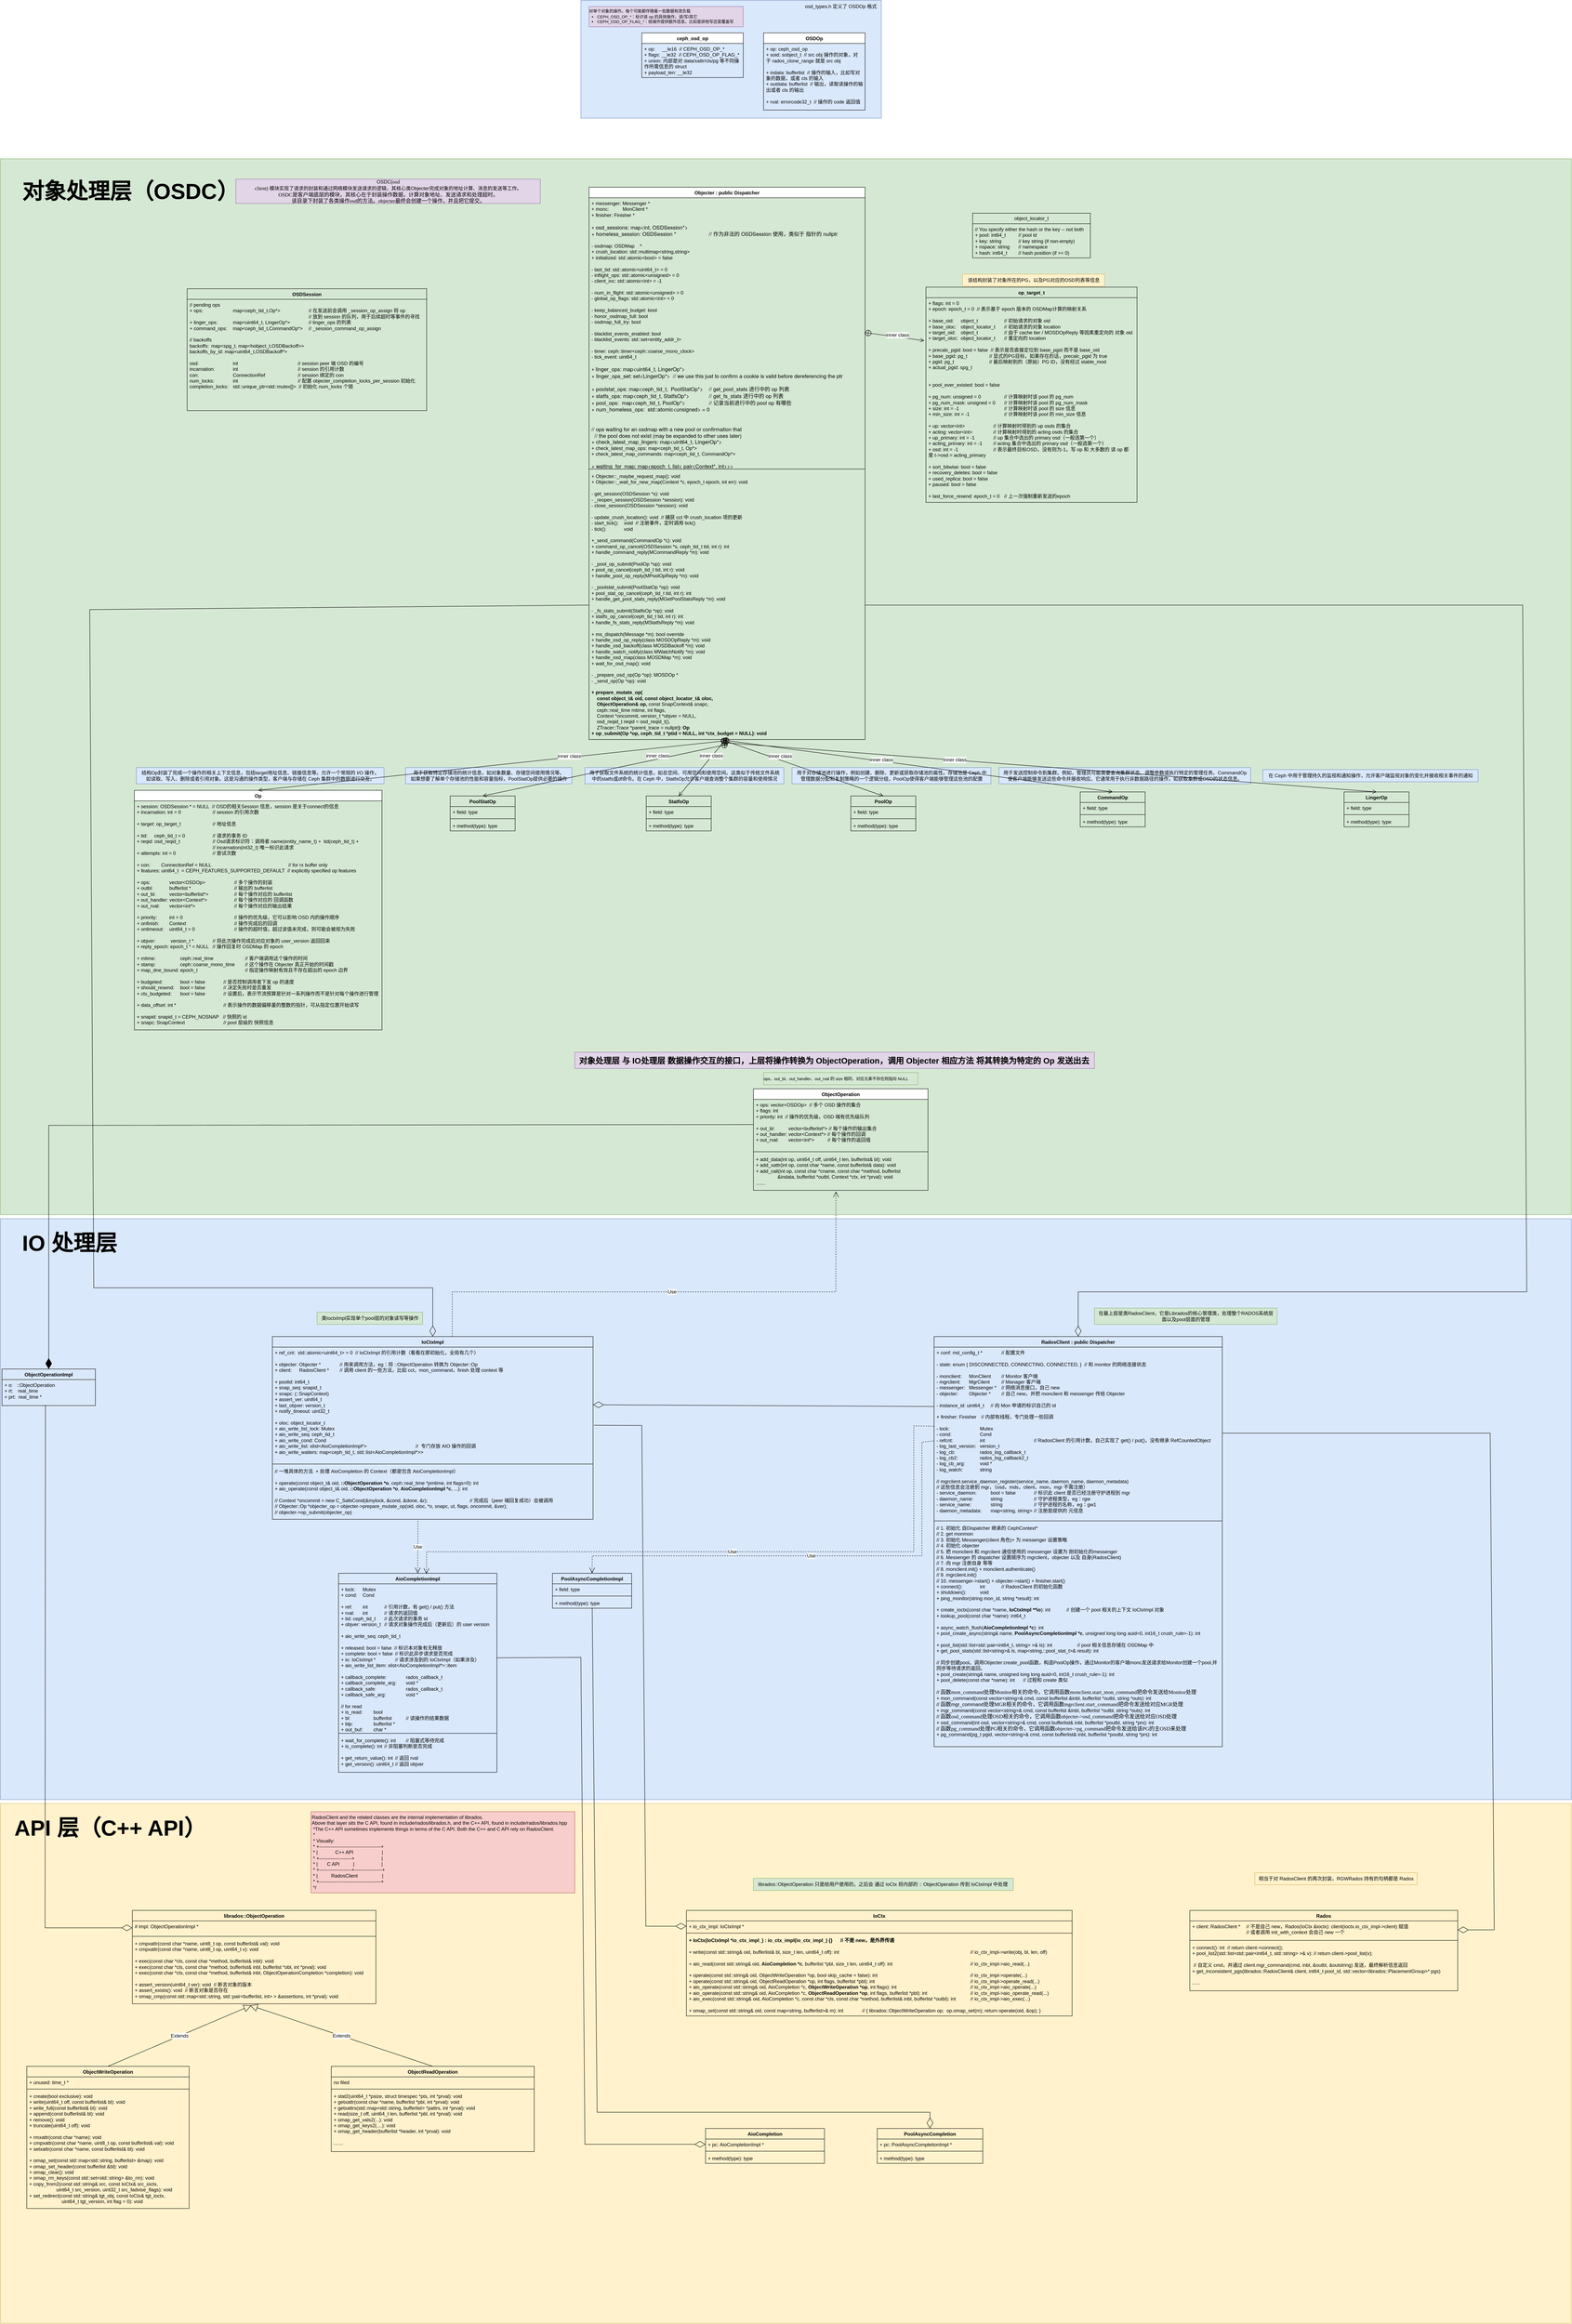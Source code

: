 <mxfile version="24.2.3" type="github">
  <diagram id="C5RBs43oDa-KdzZeNtuy" name="Page-1">
    <mxGraphModel dx="3703" dy="2340" grid="1" gridSize="10" guides="1" tooltips="1" connect="1" arrows="1" fold="1" page="1" pageScale="1" pageWidth="827" pageHeight="1169" math="0" shadow="0">
      <root>
        <mxCell id="WIyWlLk6GJQsqaUBKTNV-0" />
        <mxCell id="WIyWlLk6GJQsqaUBKTNV-1" parent="WIyWlLk6GJQsqaUBKTNV-0" />
        <mxCell id="vteJUobceDA6RaGQ8-ky-138" value="" style="rounded=0;whiteSpace=wrap;html=1;align=center;verticalAlign=middle;arcSize=42;fontFamily=Helvetica;fontSize=12;fillColor=#fff2cc;strokeColor=#d6b656;" parent="WIyWlLk6GJQsqaUBKTNV-1" vertex="1">
          <mxGeometry x="-1070" y="3320" width="3870" height="1280" as="geometry" />
        </mxCell>
        <mxCell id="vteJUobceDA6RaGQ8-ky-73" value="" style="rounded=0;whiteSpace=wrap;html=1;align=center;verticalAlign=middle;arcSize=42;fontFamily=Helvetica;fontSize=12;fillColor=#d5e8d4;strokeColor=#82b366;" parent="WIyWlLk6GJQsqaUBKTNV-1" vertex="1">
          <mxGeometry x="-1070" y="-730" width="3870" height="2600" as="geometry" />
        </mxCell>
        <mxCell id="vteJUobceDA6RaGQ8-ky-16" value="" style="rounded=0;whiteSpace=wrap;html=1;align=center;verticalAlign=middle;arcSize=42;fontFamily=Helvetica;fontSize=12;fillColor=#dae8fc;strokeColor=#6c8ebf;" parent="WIyWlLk6GJQsqaUBKTNV-1" vertex="1">
          <mxGeometry x="360" y="-1120" width="740" height="290" as="geometry" />
        </mxCell>
        <mxCell id="vteJUobceDA6RaGQ8-ky-0" value="ObjectOperation" style="swimlane;fontStyle=1;align=center;verticalAlign=top;childLayout=stackLayout;horizontal=1;startSize=26;horizontalStack=0;resizeParent=1;resizeParentMax=0;resizeLast=0;collapsible=1;marginBottom=0;whiteSpace=wrap;html=1;" parent="WIyWlLk6GJQsqaUBKTNV-1" vertex="1">
          <mxGeometry x="785" y="1560" width="430" height="250" as="geometry" />
        </mxCell>
        <mxCell id="vteJUobceDA6RaGQ8-ky-1" value="+ ops:&amp;nbsp;vector&amp;lt;OSDOp&amp;gt;&amp;nbsp; // 多个 OSD 操作的集合&lt;div&gt;+&amp;nbsp;flags: int&lt;/div&gt;&lt;div&gt;+&amp;nbsp;priority: int&amp;nbsp; // 操作的优先级，OSD 端有优先级队列&lt;/div&gt;&lt;div&gt;&lt;br&gt;&lt;/div&gt;&lt;div&gt;+&amp;nbsp;out_bl:&amp;nbsp; &amp;nbsp; &amp;nbsp;&lt;span style=&quot;white-space: pre;&quot;&gt;&#x9;&lt;/span&gt;vector&amp;lt;bufferlist*&amp;gt; // 每个操作的输出集合&lt;/div&gt;&lt;div&gt;+&amp;nbsp;out_handler:&amp;nbsp;vector&amp;lt;Context*&amp;gt; // 每个操作的回调&lt;/div&gt;&lt;div&gt;+&amp;nbsp;out_rval:&amp;nbsp;&lt;span style=&quot;white-space: pre;&quot;&gt;&#x9;&lt;/span&gt;vector&amp;lt;int*&amp;gt;&amp;nbsp; &lt;span style=&quot;white-space: pre;&quot;&gt;&#x9;&amp;nbsp;&lt;/span&gt;&amp;nbsp; &amp;nbsp; // 每个操作的返回值&lt;/div&gt;" style="text;strokeColor=none;fillColor=none;align=left;verticalAlign=top;spacingLeft=4;spacingRight=4;overflow=hidden;rotatable=0;points=[[0,0.5],[1,0.5]];portConstraint=eastwest;whiteSpace=wrap;html=1;" parent="vteJUobceDA6RaGQ8-ky-0" vertex="1">
          <mxGeometry y="26" width="430" height="124" as="geometry" />
        </mxCell>
        <mxCell id="vteJUobceDA6RaGQ8-ky-2" value="" style="line;strokeWidth=1;fillColor=none;align=left;verticalAlign=middle;spacingTop=-1;spacingLeft=3;spacingRight=3;rotatable=0;labelPosition=right;points=[];portConstraint=eastwest;strokeColor=inherit;" parent="vteJUobceDA6RaGQ8-ky-0" vertex="1">
          <mxGeometry y="150" width="430" height="10" as="geometry" />
        </mxCell>
        <mxCell id="vteJUobceDA6RaGQ8-ky-3" value="+ add_data(int op, uint64_t off, uint64_t len, bufferlist&amp;amp; bl): void&lt;div&gt;+&amp;nbsp;add_xattr(int op, const char *name, const bufferlist&amp;amp; data): void&lt;/div&gt;&lt;div&gt;+&amp;nbsp;&lt;span style=&quot;background-color: initial;&quot;&gt;add_call(int op, const char *cname, const char *method,&amp;nbsp;&lt;/span&gt;&lt;span style=&quot;background-color: initial;&quot;&gt;bufferlist &lt;span style=&quot;white-space: pre;&quot;&gt;&#x9;&lt;/span&gt;&lt;span style=&quot;white-space: pre;&quot;&gt;&#x9;&lt;/span&gt;&amp;amp;indata,&amp;nbsp;&lt;/span&gt;&lt;span style=&quot;background-color: initial;&quot;&gt;bufferlist *outbl, Context *ctx, int *prval): void&lt;/span&gt;&lt;/div&gt;&lt;div&gt;&lt;span style=&quot;background-color: initial;&quot;&gt;.......&lt;/span&gt;&lt;/div&gt;" style="text;strokeColor=none;fillColor=none;align=left;verticalAlign=top;spacingLeft=4;spacingRight=4;overflow=hidden;rotatable=0;points=[[0,0.5],[1,0.5]];portConstraint=eastwest;whiteSpace=wrap;html=1;" parent="vteJUobceDA6RaGQ8-ky-0" vertex="1">
          <mxGeometry y="160" width="430" height="90" as="geometry" />
        </mxCell>
        <mxCell id="vteJUobceDA6RaGQ8-ky-4" value="OSDOp" style="swimlane;fontStyle=1;align=center;verticalAlign=top;childLayout=stackLayout;horizontal=1;startSize=26;horizontalStack=0;resizeParent=1;resizeParentMax=0;resizeLast=0;collapsible=1;marginBottom=0;whiteSpace=wrap;html=1;" parent="WIyWlLk6GJQsqaUBKTNV-1" vertex="1">
          <mxGeometry x="810" y="-1040" width="250" height="190" as="geometry" />
        </mxCell>
        <mxCell id="vteJUobceDA6RaGQ8-ky-5" value="+ op:&amp;nbsp;ceph_osd_op&lt;div&gt;+ soid: sobject_t&amp;nbsp; // src obj 操作的对象，对于&amp;nbsp;rados_clone_range 就是 src obj&lt;/div&gt;&lt;div&gt;&lt;br&gt;&lt;/div&gt;&lt;div&gt;+&amp;nbsp;&lt;span style=&quot;background-color: initial;&quot;&gt;indata:&amp;nbsp;&lt;/span&gt;&lt;span style=&quot;background-color: initial;&quot;&gt;bufferlist&amp;nbsp; // 操作的输入，比如写对象的数据，或者 cls 的输入&lt;/span&gt;&lt;/div&gt;&lt;div&gt;&lt;span style=&quot;background-color: initial;&quot;&gt;+ outdata:&amp;nbsp;&lt;/span&gt;&lt;span style=&quot;background-color: initial;&quot;&gt;bufferlist&lt;/span&gt;&lt;span style=&quot;background-color: initial;&quot;&gt;&amp;nbsp; // 输出，读取读操作的输出或者 cls 的输出&lt;/span&gt;&lt;/div&gt;&lt;div&gt;&lt;span style=&quot;background-color: initial;&quot;&gt;&lt;br&gt;&lt;/span&gt;&lt;/div&gt;&lt;div&gt;&lt;span style=&quot;background-color: initial;&quot;&gt;+&amp;nbsp;&lt;/span&gt;&lt;span style=&quot;background-color: initial;&quot;&gt;rval:&amp;nbsp;&lt;/span&gt;&lt;span style=&quot;background-color: initial;&quot;&gt;errorcode32_t&amp;nbsp; // 操作的 code 返回值&lt;/span&gt;&lt;/div&gt;" style="text;strokeColor=none;fillColor=none;align=left;verticalAlign=top;spacingLeft=4;spacingRight=4;overflow=hidden;rotatable=0;points=[[0,0.5],[1,0.5]];portConstraint=eastwest;whiteSpace=wrap;html=1;" parent="vteJUobceDA6RaGQ8-ky-4" vertex="1">
          <mxGeometry y="26" width="250" height="164" as="geometry" />
        </mxCell>
        <mxCell id="vteJUobceDA6RaGQ8-ky-8" value="ceph_osd_op" style="swimlane;fontStyle=1;align=center;verticalAlign=top;childLayout=stackLayout;horizontal=1;startSize=26;horizontalStack=0;resizeParent=1;resizeParentMax=0;resizeLast=0;collapsible=1;marginBottom=0;whiteSpace=wrap;html=1;" parent="WIyWlLk6GJQsqaUBKTNV-1" vertex="1">
          <mxGeometry x="510" y="-1040" width="250" height="110" as="geometry" />
        </mxCell>
        <mxCell id="vteJUobceDA6RaGQ8-ky-9" value="+&amp;nbsp;&lt;span style=&quot;background-color: initial;&quot;&gt;op:&amp;nbsp; &amp;nbsp; &amp;nbsp;&lt;/span&gt;__le16&amp;nbsp; //&lt;span style=&quot;background-color: initial;&quot;&gt;&amp;nbsp;CEPH_OSD_OP_*&amp;nbsp;&lt;/span&gt;&lt;div&gt;&lt;span style=&quot;background-color: initial;&quot;&gt;+ flags:&amp;nbsp;&lt;/span&gt;&lt;span style=&quot;background-color: initial;&quot;&gt;__le32&amp;nbsp; //&amp;nbsp;&lt;/span&gt;&lt;span style=&quot;background-color: initial;&quot;&gt;CEPH_OSD_OP_FLAG_*&lt;/span&gt;&lt;/div&gt;&lt;div&gt;&lt;span style=&quot;background-color: initial;&quot;&gt;+ union: 内部是对 data/xattr/cls/pg 等不同操作所需信息的 struct&lt;/span&gt;&lt;/div&gt;&lt;div&gt;&lt;span style=&quot;background-color: initial;&quot;&gt;+&amp;nbsp;&lt;/span&gt;&lt;span style=&quot;background-color: initial;&quot;&gt;payload_len:&amp;nbsp;&lt;/span&gt;&lt;span style=&quot;background-color: initial;&quot;&gt;__le32&lt;/span&gt;&lt;/div&gt;" style="text;strokeColor=none;fillColor=none;align=left;verticalAlign=top;spacingLeft=4;spacingRight=4;overflow=hidden;rotatable=0;points=[[0,0.5],[1,0.5]];portConstraint=eastwest;whiteSpace=wrap;html=1;" parent="vteJUobceDA6RaGQ8-ky-8" vertex="1">
          <mxGeometry y="26" width="250" height="84" as="geometry" />
        </mxCell>
        <mxCell id="vteJUobceDA6RaGQ8-ky-14" value="&lt;span style=&quot;font-size: 10px;&quot;&gt;&lt;font style=&quot;font-size: 10px;&quot;&gt;对单个对象的操作。每个可能都伴随着一些数据有效负载&lt;/font&gt;&lt;/span&gt;&lt;div style=&quot;font-size: 10px;&quot;&gt;&lt;ul style=&quot;border-color: var(--border-color); padding-left: 20px; margin-top: 2px; margin-left: 0px; margin-bottom: 2px; font-size: 10px;&quot;&gt;&lt;li style=&quot;border-color: var(--border-color); font-size: 10px;&quot;&gt;&lt;span style=&quot;border-color: var(--border-color); text-wrap: wrap; font-size: 10px;&quot;&gt;&lt;font style=&quot;font-size: 10px;&quot;&gt;CEPH_OSD_OP_*：标识该 op 的具体操作，读/写/其它&lt;/font&gt;&lt;/span&gt;&lt;/li&gt;&lt;li style=&quot;border-color: var(--border-color); font-size: 10px;&quot;&gt;&lt;span style=&quot;border-color: var(--border-color); text-wrap: wrap; font-size: 10px;&quot;&gt;&lt;font style=&quot;font-size: 10px;&quot;&gt;CEPH_OSD_OP_FLAG_*：给操作提供额外信息，比如是排他写还是覆盖写&lt;/font&gt;&lt;/span&gt;&lt;/li&gt;&lt;/ul&gt;&lt;/div&gt;" style="text;html=1;align=left;verticalAlign=middle;resizable=0;points=[];autosize=1;fontFamily=Helvetica;fontSize=10;fillColor=#e1d5e7;strokeColor=#9673a6;imageWidth=24;arcSize=12;absoluteArcSize=0;imageHeight=24;imageAspect=1;imageAlign=left;imageVerticalAlign=middle;fillOpacity=100;overflow=width;" parent="WIyWlLk6GJQsqaUBKTNV-1" vertex="1">
          <mxGeometry x="380" y="-1105" width="380" height="50" as="geometry" />
        </mxCell>
        <mxCell id="vteJUobceDA6RaGQ8-ky-17" value="osd_types.h 定义了 OSDOp 格式" style="text;html=1;align=center;verticalAlign=middle;resizable=0;points=[];autosize=1;strokeColor=none;fillColor=none;fontFamily=Helvetica;fontSize=12;fontColor=default;" parent="WIyWlLk6GJQsqaUBKTNV-1" vertex="1">
          <mxGeometry x="900" y="-1120" width="200" height="30" as="geometry" />
        </mxCell>
        <mxCell id="vteJUobceDA6RaGQ8-ky-21" value="ops、&lt;span style=&quot;text-wrap: wrap; font-size: 10px;&quot;&gt;out_bl&lt;/span&gt;、&lt;span style=&quot;text-wrap: wrap; font-size: 10px;&quot;&gt;out_handler&lt;/span&gt;、&lt;span style=&quot;text-wrap: wrap; font-size: 10px;&quot;&gt;out_rval 的&amp;nbsp;&lt;/span&gt;&lt;span style=&quot;text-wrap: wrap; font-size: 10px;&quot;&gt;size 相同，对应元素不存在&lt;/span&gt;&lt;span style=&quot;text-wrap: wrap; font-size: 10px;&quot;&gt;则指向 NULL&lt;/span&gt;" style="text;html=1;align=left;verticalAlign=middle;resizable=0;points=[];autosize=1;strokeColor=#82b366;fillColor=#d5e8d4;fontFamily=Helvetica;fontSize=10;portConstraint=east;overflow=width;" parent="WIyWlLk6GJQsqaUBKTNV-1" vertex="1">
          <mxGeometry x="810" y="1520" width="380" height="30" as="geometry" />
        </mxCell>
        <mxCell id="vteJUobceDA6RaGQ8-ky-22" value="Objecter : public&amp;nbsp;&lt;b style=&quot;border-color: var(--border-color);&quot;&gt;Dispatcher&lt;/b&gt;" style="swimlane;fontStyle=1;align=center;verticalAlign=top;childLayout=stackLayout;horizontal=1;startSize=26;horizontalStack=0;resizeParent=1;resizeParentMax=0;resizeLast=0;collapsible=1;marginBottom=0;whiteSpace=wrap;html=1;arcSize=42;fontFamily=Helvetica;fontSize=12;" parent="WIyWlLk6GJQsqaUBKTNV-1" vertex="1">
          <mxGeometry x="380" y="-660" width="680" height="1360" as="geometry" />
        </mxCell>
        <mxCell id="vteJUobceDA6RaGQ8-ky-23" value="+ messenger:&amp;nbsp;Messenger *&lt;div&gt;+&amp;nbsp;monc:&lt;span style=&quot;white-space: pre;&quot;&gt;&#x9;&amp;nbsp;&lt;/span&gt;&amp;nbsp; &amp;nbsp; &amp;nbsp;&amp;nbsp;&lt;span style=&quot;background-color: initial;&quot;&gt;MonClient *&lt;/span&gt;&lt;/div&gt;&lt;div&gt;&lt;span style=&quot;background-color: initial;&quot;&gt;+&amp;nbsp;&lt;/span&gt;&lt;span style=&quot;background-color: initial;&quot;&gt;finisher:&amp;nbsp;&lt;/span&gt;&lt;span style=&quot;background-color: initial;&quot;&gt;Finisher *&lt;/span&gt;&lt;/div&gt;&lt;div&gt;&lt;span style=&quot;background-color: initial;&quot;&gt;&lt;br&gt;&lt;/span&gt;&lt;/div&gt;&lt;div&gt;&lt;span style=&quot;background-color: initial;&quot;&gt;+&amp;nbsp;&lt;/span&gt;&lt;span style=&quot;font-family: &amp;quot;Helvetica Neue&amp;quot;; font-size: 13px; background-color: initial;&quot;&gt;osd_sessions:&amp;nbsp;&lt;/span&gt;&lt;span style=&quot;font-family: &amp;quot;Helvetica Neue&amp;quot;; font-size: 13px; background-color: initial;&quot;&gt;map&amp;lt;int, OSDSession*&amp;gt;&lt;/span&gt;&lt;/div&gt;&lt;div&gt;&lt;span style=&quot;font-family: &amp;quot;Helvetica Neue&amp;quot;; font-size: 13px; background-color: initial;&quot;&gt;+&amp;nbsp;&lt;/span&gt;&lt;span style=&quot;background-color: initial; font-size: 13px;&quot;&gt;&lt;font face=&quot;Helvetica Neue&quot;&gt;homeless_session:&amp;nbsp;&lt;/font&gt;&lt;/span&gt;&lt;span style=&quot;background-color: initial; font-size: 13px;&quot;&gt;&lt;font face=&quot;Helvetica Neue&quot;&gt;OSDSession *&lt;span style=&quot;white-space: pre;&quot;&gt;&#x9;&lt;/span&gt;&lt;span style=&quot;white-space: pre;&quot;&gt;&#x9;&lt;/span&gt;&lt;span style=&quot;white-space: pre;&quot;&gt;&#x9;&lt;/span&gt;// 作为非法的&amp;nbsp;&lt;/font&gt;&lt;/span&gt;&lt;span style=&quot;font-family: &amp;quot;Helvetica Neue&amp;quot;; font-size: 13px; background-color: initial;&quot;&gt;OSDSession 使用，类似于 指针的 nullptr&lt;/span&gt;&lt;/div&gt;&lt;div&gt;&lt;span style=&quot;background-color: initial;&quot;&gt;&lt;br&gt;&lt;/span&gt;&lt;/div&gt;&lt;div&gt;&lt;span style=&quot;background-color: initial;&quot;&gt;-&amp;nbsp;&lt;/span&gt;&lt;span style=&quot;background-color: initial;&quot;&gt;osdmap:&amp;nbsp;&lt;/span&gt;&lt;span style=&quot;background-color: initial;&quot;&gt;OSDMap&amp;nbsp; &amp;nbsp; *&lt;/span&gt;&lt;/div&gt;&lt;div&gt;&lt;span style=&quot;background-color: initial;&quot;&gt;+&amp;nbsp;&lt;/span&gt;&lt;span style=&quot;background-color: initial;&quot;&gt;crush_location:&amp;nbsp;&lt;/span&gt;&lt;span style=&quot;background-color: initial;&quot;&gt;std::multimap&amp;lt;string,string&amp;gt;&lt;/span&gt;&lt;/div&gt;&lt;div&gt;&lt;span style=&quot;background-color: initial;&quot;&gt;+&amp;nbsp;&lt;/span&gt;&lt;span style=&quot;background-color: initial;&quot;&gt;initialized:&amp;nbsp;&lt;/span&gt;&lt;span style=&quot;background-color: initial;&quot;&gt;std::atomic&amp;lt;bool&amp;gt; = false&lt;/span&gt;&lt;/div&gt;&lt;div&gt;&lt;br&gt;&lt;/div&gt;&lt;div&gt;-&amp;nbsp;last_tid:&amp;nbsp;std::atomic&amp;lt;uint64_t&amp;gt; = 0&lt;/div&gt;&lt;div&gt;-&amp;nbsp;inflight_ops:&amp;nbsp;std::atomic&amp;lt;unsigned&amp;gt; = 0&lt;/div&gt;&lt;div&gt;-&amp;nbsp;client_inc:&amp;nbsp;std::atomic&amp;lt;int&amp;gt; = -1&lt;/div&gt;&lt;div&gt;&lt;br&gt;&lt;/div&gt;&lt;div&gt;-&amp;nbsp;num_in_flight:&amp;nbsp;std::atomic&amp;lt;unsigned&amp;gt; = 0&lt;/div&gt;&lt;div&gt;-&amp;nbsp;global_op_flags:&amp;nbsp;std::atomic&amp;lt;int&amp;gt; = 0&lt;/div&gt;&lt;div&gt;&lt;br&gt;&lt;/div&gt;&lt;div&gt;-&amp;nbsp;keep_balanced_budget: bool&lt;/div&gt;&lt;div&gt;-&amp;nbsp;honor_osdmap_full: bool&lt;/div&gt;&lt;div&gt;-&amp;nbsp;osdmap_full_try: bool&lt;/div&gt;&lt;div&gt;&lt;br&gt;&lt;/div&gt;&lt;div&gt;-&amp;nbsp;blacklist_events_enabled: bool&lt;/div&gt;&lt;div&gt;-&amp;nbsp;blacklist_events:&amp;nbsp;std::set&amp;lt;entity_addr_t&amp;gt;&lt;/div&gt;&lt;div&gt;&lt;br&gt;&lt;/div&gt;&lt;div&gt;-&amp;nbsp;timer:&amp;nbsp;ceph::timer&amp;lt;ceph::coarse_mono_clock&amp;gt;&lt;/div&gt;&lt;div&gt;- tick_event:&amp;nbsp;uint64_t&lt;/div&gt;&lt;div&gt;&lt;br&gt;&lt;/div&gt;&lt;div&gt;+&amp;nbsp;&lt;span style=&quot;font-family: &amp;quot;Helvetica Neue&amp;quot;; font-size: 13px; background-color: initial;&quot;&gt;linger_ops:&amp;nbsp;&lt;/span&gt;&lt;span style=&quot;font-family: &amp;quot;Helvetica Neue&amp;quot;; font-size: 13px; background-color: initial;&quot;&gt;map&amp;lt;uint64_t, LingerOp*&amp;gt;&lt;/span&gt;&lt;/div&gt;&lt;div&gt;&lt;span style=&quot;font-family: &amp;quot;Helvetica Neue&amp;quot;; font-size: 13px; background-color: initial;&quot;&gt;+&amp;nbsp;&lt;/span&gt;&lt;span style=&quot;font-family: &amp;quot;Helvetica Neue&amp;quot;; font-size: 13px; background-color: initial;&quot;&gt;linger_ops_set:&amp;nbsp;&lt;/span&gt;&lt;span style=&quot;font-family: &amp;quot;Helvetica Neue&amp;quot;; font-size: 13px; background-color: initial;&quot;&gt;set&amp;lt;LingerOp*&amp;gt;&amp;nbsp; //&lt;/span&gt;&lt;span style=&quot;font-family: &amp;quot;Helvetica Neue&amp;quot;; font-size: 13px; background-color: initial;&quot;&gt;&amp;nbsp;we use this just to confirm a cookie is valid before dereferencing the ptr&lt;/span&gt;&lt;/div&gt;&lt;div&gt;&lt;span style=&quot;font-family: &amp;quot;Helvetica Neue&amp;quot;; font-size: 13px; background-color: initial;&quot;&gt;&lt;br&gt;&lt;/span&gt;&lt;/div&gt;&lt;div&gt;&lt;span style=&quot;font-family: &amp;quot;Helvetica Neue&amp;quot;; font-size: 13px; background-color: initial;&quot;&gt;+&amp;nbsp;&lt;/span&gt;&lt;span style=&quot;font-family: &amp;quot;Helvetica Neue&amp;quot;; font-size: 13px; background-color: initial;&quot;&gt;poolstat_ops:&amp;nbsp;&lt;/span&gt;&lt;span style=&quot;font-family: &amp;quot;Helvetica Neue&amp;quot;; font-size: 13px; background-color: initial;&quot;&gt;map&amp;lt;ceph_tid_t,&amp;nbsp; PoolStatOp*&amp;gt;&lt;span style=&quot;white-space: pre;&quot;&gt;&#x9;&lt;/span&gt;//&amp;nbsp;&lt;/span&gt;&lt;span style=&quot;background-color: initial; font-size: 13px;&quot;&gt;&lt;font face=&quot;Helvetica Neue&quot;&gt;get_pool_stats 进行中的 op 列表&lt;/font&gt;&lt;/span&gt;&lt;/div&gt;&lt;div&gt;&lt;span style=&quot;font-family: &amp;quot;Helvetica Neue&amp;quot;; font-size: 13px; background-color: initial;&quot;&gt;+&amp;nbsp;&lt;/span&gt;&lt;span style=&quot;font-family: &amp;quot;Helvetica Neue&amp;quot;; font-size: 13px; background-color: initial;&quot;&gt;statfs_ops:&amp;nbsp;&lt;/span&gt;&lt;span style=&quot;font-family: &amp;quot;Helvetica Neue&amp;quot;; font-size: 13px; background-color: initial;&quot;&gt;map&amp;lt;ceph_tid_t, StatfsOp*&amp;gt;&lt;span style=&quot;white-space: pre;&quot;&gt;&#x9;&lt;span style=&quot;white-space: pre;&quot;&gt;&#x9;&lt;/span&gt;&lt;/span&gt;//&amp;nbsp;&lt;/span&gt;&lt;span style=&quot;background-color: initial; font-size: 13px;&quot;&gt;&lt;font face=&quot;Helvetica Neue&quot;&gt;get_fs_stats 进行中的 op 列表&lt;/font&gt;&lt;/span&gt;&lt;/div&gt;&lt;div&gt;&lt;span style=&quot;font-family: &amp;quot;Helvetica Neue&amp;quot;; font-size: 13px; background-color: initial;&quot;&gt;+&amp;nbsp;&lt;/span&gt;&lt;span style=&quot;font-family: &amp;quot;Helvetica Neue&amp;quot;; font-size: 13px; background-color: initial;&quot;&gt;pool_ops:&amp;nbsp;&lt;/span&gt;&lt;span style=&quot;font-family: &amp;quot;Helvetica Neue&amp;quot;; font-size: 13px; background-color: initial;&quot; class=&quot;Apple-converted-space&quot;&gt;&amp;nbsp;&lt;/span&gt;&lt;span style=&quot;font-family: &amp;quot;Helvetica Neue&amp;quot;; font-size: 13px; background-color: initial;&quot;&gt;map&amp;lt;ceph_tid_t, PoolOp*&amp;gt;&lt;span style=&quot;white-space: pre;&quot;&gt;&#x9;&lt;span style=&quot;white-space: pre;&quot;&gt;&#x9;&lt;/span&gt;&lt;/span&gt;// 记录当前进行中的 pool op 有哪些&lt;/span&gt;&lt;/div&gt;&lt;div&gt;&lt;span style=&quot;font-family: &amp;quot;Helvetica Neue&amp;quot;; font-size: 13px; background-color: initial;&quot;&gt;+&amp;nbsp;&lt;/span&gt;&lt;span style=&quot;font-family: &amp;quot;Helvetica Neue&amp;quot;; font-size: 13px; background-color: initial;&quot;&gt;num_homeless_ops:&amp;nbsp;&lt;/span&gt;&lt;span style=&quot;font-family: &amp;quot;Helvetica Neue&amp;quot;; font-size: 13px; background-color: initial;&quot; class=&quot;Apple-converted-space&quot;&gt;&amp;nbsp;&lt;/span&gt;&lt;span style=&quot;font-family: &amp;quot;Helvetica Neue&amp;quot;; font-size: 13px; background-color: initial;&quot;&gt;std::atomic&amp;lt;unsigned&amp;gt; = 0&lt;/span&gt;&lt;/div&gt;&lt;div&gt;&lt;span style=&quot;background-color: initial; font-family: &amp;quot;Helvetica Neue&amp;quot;; font-size: 13px;&quot;&gt;&lt;br&gt;&lt;/span&gt;&lt;/div&gt;&lt;div&gt;&lt;span style=&quot;background-color: initial; font-family: &amp;quot;Helvetica Neue&amp;quot;; font-size: 13px;&quot;&gt;&lt;br&gt;&lt;/span&gt;&lt;/div&gt;&lt;div&gt;&lt;span style=&quot;background-color: initial; font-size: 13px;&quot;&gt;&lt;font face=&quot;Helvetica Neue&quot;&gt;&lt;div style=&quot;&quot;&gt;// ops waiting for an osdmap with a new pool or confirmation that&lt;/div&gt;&lt;div style=&quot;&quot;&gt;&amp;nbsp; // the pool does not exist (may be expanded to other uses later)&lt;/div&gt;&lt;/font&gt;&lt;/span&gt;&lt;/div&gt;&lt;div&gt;&lt;span style=&quot;background-color: initial; font-family: &amp;quot;Helvetica Neue&amp;quot;; font-size: 13px;&quot;&gt;+&amp;nbsp;&lt;/span&gt;&lt;span style=&quot;background-color: initial; font-size: 13px;&quot;&gt;&lt;font face=&quot;Helvetica Neue&quot;&gt;check_latest_map_lingers:&amp;nbsp;&lt;/font&gt;&lt;/span&gt;&lt;span style=&quot;background-color: initial; font-size: 13px;&quot;&gt;&lt;font face=&quot;Helvetica Neue&quot;&gt;map&amp;lt;uint64_t, LingerOp*&amp;gt;&lt;/font&gt;&lt;/span&gt;&lt;br&gt;&lt;/div&gt;&lt;div&gt;+&amp;nbsp;check_latest_map_ops:&amp;nbsp;map&amp;lt;ceph_tid_t, Op*&amp;gt;&lt;/div&gt;&lt;div&gt;+&amp;nbsp;check_latest_map_commands:&amp;nbsp;map&amp;lt;ceph_tid_t, CommandOp*&amp;gt;&lt;/div&gt;&lt;div&gt;&lt;br&gt;&lt;/div&gt;&lt;div&gt;&lt;span style=&quot;background-color: initial; font-family: &amp;quot;Helvetica Neue&amp;quot;; font-size: 13px;&quot;&gt;+&amp;nbsp;&lt;/span&gt;&lt;span style=&quot;background-color: initial; font-size: 13px;&quot;&gt;&lt;font face=&quot;Helvetica Neue&quot;&gt;waiting_for_map:&amp;nbsp;&lt;/font&gt;&lt;/span&gt;&lt;span style=&quot;background-color: initial; font-size: 13px;&quot;&gt;&lt;font face=&quot;Helvetica Neue&quot;&gt;map&amp;lt;epoch_t, list&amp;lt; pair&amp;lt;Context*, int&amp;gt;&amp;gt;&amp;gt;&lt;/font&gt;&lt;/span&gt;&lt;/div&gt;&lt;div&gt;&lt;span style=&quot;font-family: &amp;quot;Helvetica Neue&amp;quot;; font-size: 13px; background-color: initial;&quot;&gt;&lt;br&gt;&lt;/span&gt;&lt;/div&gt;&lt;div&gt;&lt;span style=&quot;font-family: &amp;quot;Helvetica Neue&amp;quot;; font-size: 13px; background-color: initial;&quot;&gt;&lt;br&gt;&lt;/span&gt;&lt;/div&gt;&lt;div&gt;&lt;span style=&quot;background-color: initial;&quot;&gt;&lt;br&gt;&lt;/span&gt;&lt;/div&gt;&lt;div&gt;&lt;span style=&quot;background-color: initial;&quot;&gt;&lt;br&gt;&lt;/span&gt;&lt;/div&gt;" style="text;strokeColor=none;fillColor=none;align=left;verticalAlign=top;spacingLeft=4;spacingRight=4;overflow=hidden;rotatable=0;points=[[0,0.5],[1,0.5]];portConstraint=eastwest;whiteSpace=wrap;html=1;fontFamily=Helvetica;fontSize=12;fontColor=default;" parent="vteJUobceDA6RaGQ8-ky-22" vertex="1">
          <mxGeometry y="26" width="680" height="664" as="geometry" />
        </mxCell>
        <mxCell id="vteJUobceDA6RaGQ8-ky-24" value="" style="line;strokeWidth=1;fillColor=none;align=left;verticalAlign=middle;spacingTop=-1;spacingLeft=3;spacingRight=3;rotatable=0;labelPosition=right;points=[];portConstraint=eastwest;strokeColor=inherit;arcSize=42;fontFamily=Helvetica;fontSize=12;fontColor=default;" parent="vteJUobceDA6RaGQ8-ky-22" vertex="1">
          <mxGeometry y="690" width="680" height="8" as="geometry" />
        </mxCell>
        <mxCell id="vteJUobceDA6RaGQ8-ky-25" value="+ Objecter::_maybe_request_map(): void&lt;div&gt;+&amp;nbsp;Objecter::_wait_for_new_map(Context *c, epoch_t epoch, int err): void&lt;/div&gt;&lt;div&gt;&lt;br&gt;&lt;/div&gt;&lt;div&gt;-&amp;nbsp;get_session(OSDSession *s): void&lt;/div&gt;&lt;div&gt;-&amp;nbsp;_reopen_session(OSDSession *session): void&lt;/div&gt;&lt;div&gt;-&amp;nbsp;close_session(OSDSession *session): void&lt;/div&gt;&lt;div&gt;&lt;br&gt;&lt;/div&gt;&lt;div&gt;-&amp;nbsp;update_crush_location(): void&amp;nbsp; // 捕获 cct 中&amp;nbsp;&lt;span style=&quot;background-color: initial;&quot;&gt;crush_location 项的更新&lt;/span&gt;&lt;/div&gt;&lt;div&gt;&lt;span style=&quot;background-color: initial;&quot;&gt;-&amp;nbsp;&lt;/span&gt;&lt;span style=&quot;background-color: initial;&quot;&gt;start_tick(): &lt;span style=&quot;white-space: pre;&quot;&gt;&#x9;&lt;/span&gt;void&amp;nbsp; // 注册事件，定时调用 tick()&lt;/span&gt;&lt;/div&gt;&lt;div&gt;&lt;span style=&quot;background-color: initial;&quot;&gt;-&amp;nbsp;&lt;/span&gt;&lt;span style=&quot;background-color: initial;&quot;&gt;tick(): &lt;span style=&quot;white-space: pre;&quot;&gt;&#x9;&lt;/span&gt;&lt;span style=&quot;white-space: pre;&quot;&gt;&#x9;&lt;/span&gt;void&lt;/span&gt;&lt;/div&gt;&lt;div&gt;&lt;span style=&quot;background-color: initial;&quot;&gt;&lt;br&gt;&lt;/span&gt;&lt;/div&gt;&lt;div&gt;&lt;span style=&quot;background-color: initial;&quot;&gt;+&lt;/span&gt;&lt;span style=&quot;background-color: initial;&quot;&gt;_send_command(CommandOp *c): void&lt;/span&gt;&lt;/div&gt;&lt;div&gt;&lt;span style=&quot;background-color: initial;&quot;&gt;+&amp;nbsp;&lt;/span&gt;&lt;span style=&quot;background-color: initial;&quot;&gt;command_op_cancel(OSDSession *s, ceph_tid_t tid, int r): int&lt;/span&gt;&lt;/div&gt;&lt;div&gt;&lt;span style=&quot;background-color: initial;&quot;&gt;+&amp;nbsp;&lt;/span&gt;&lt;span style=&quot;background-color: initial;&quot;&gt;handle_command_reply(MCommandReply *m): void&lt;/span&gt;&lt;/div&gt;&lt;div&gt;&lt;span style=&quot;background-color: initial;&quot;&gt;&lt;br&gt;&lt;/span&gt;&lt;/div&gt;&lt;div&gt;&lt;span style=&quot;background-color: initial;&quot;&gt;-&amp;nbsp;&lt;/span&gt;&lt;span style=&quot;background-color: initial;&quot;&gt;_pool_op_submit(PoolOp *op): void&lt;/span&gt;&lt;/div&gt;&lt;div&gt;&lt;span style=&quot;background-color: initial;&quot;&gt;+&amp;nbsp;&lt;/span&gt;&lt;span style=&quot;background-color: initial;&quot;&gt;pool_op_cancel(ceph_tid_t tid, int r): void&lt;/span&gt;&lt;/div&gt;&lt;div&gt;&lt;span style=&quot;background-color: initial;&quot;&gt;+&amp;nbsp;&lt;/span&gt;&lt;span style=&quot;background-color: initial;&quot;&gt;handle_pool_op_reply(MPoolOpReply *m): void&lt;/span&gt;&lt;/div&gt;&lt;div&gt;&lt;span style=&quot;background-color: initial;&quot;&gt;&lt;br&gt;&lt;/span&gt;&lt;/div&gt;&lt;div&gt;&lt;span style=&quot;background-color: initial;&quot;&gt;-&amp;nbsp;&lt;/span&gt;&lt;span style=&quot;background-color: initial;&quot;&gt;_poolstat_submit(PoolStatOp *op): void&lt;/span&gt;&lt;/div&gt;&lt;div&gt;&lt;span style=&quot;background-color: initial;&quot;&gt;+&amp;nbsp;&lt;/span&gt;&lt;span style=&quot;background-color: initial;&quot;&gt;pool_stat_op_cancel(ceph_tid_t tid, int r): int&lt;/span&gt;&lt;/div&gt;&lt;div&gt;&lt;span style=&quot;background-color: initial;&quot;&gt;+&amp;nbsp;&lt;/span&gt;&lt;span style=&quot;background-color: initial;&quot;&gt;handle_get_pool_stats_reply(MGetPoolStatsReply *m): void&lt;/span&gt;&lt;/div&gt;&lt;div&gt;&lt;span style=&quot;background-color: initial;&quot;&gt;&lt;br&gt;&lt;/span&gt;&lt;/div&gt;&lt;div&gt;&lt;span style=&quot;background-color: initial;&quot;&gt;-&amp;nbsp;&lt;/span&gt;&lt;span style=&quot;background-color: initial;&quot;&gt;_fs_stats_submit(StatfsOp *op): void&lt;/span&gt;&lt;/div&gt;&lt;div&gt;&lt;span style=&quot;background-color: initial;&quot;&gt;+&amp;nbsp;&lt;/span&gt;&lt;span style=&quot;background-color: initial;&quot;&gt;statfs_op_cancel(ceph_tid_t tid, int r): int&lt;/span&gt;&lt;/div&gt;&lt;div&gt;&lt;span style=&quot;background-color: initial;&quot;&gt;+&amp;nbsp;&lt;/span&gt;&lt;span style=&quot;background-color: initial;&quot;&gt;handle_fs_stats_reply(MStatfsReply *m): void&lt;/span&gt;&lt;/div&gt;&lt;div&gt;&lt;span style=&quot;background-color: initial;&quot;&gt;&lt;br&gt;&lt;/span&gt;&lt;/div&gt;&lt;div&gt;&lt;span style=&quot;background-color: initial;&quot;&gt;+&amp;nbsp;&lt;/span&gt;&lt;span style=&quot;background-color: initial;&quot;&gt;ms_dispatch(Message *m):&amp;nbsp;&lt;/span&gt;&lt;span style=&quot;background-color: initial;&quot;&gt;bool&amp;nbsp;&lt;/span&gt;&lt;span style=&quot;background-color: initial;&quot;&gt;override&lt;/span&gt;&lt;/div&gt;&lt;div&gt;&lt;span style=&quot;background-color: initial;&quot;&gt;+&amp;nbsp;&lt;/span&gt;&lt;span style=&quot;background-color: initial;&quot;&gt;handle_osd_op_reply&lt;/span&gt;&lt;span style=&quot;background-color: initial;&quot;&gt;(class MOSDOpReply *m): void&lt;/span&gt;&lt;/div&gt;&lt;div&gt;&lt;span style=&quot;background-color: initial;&quot;&gt;+&amp;nbsp;&lt;/span&gt;&lt;span style=&quot;background-color: initial;&quot;&gt;handle_osd_backoff(class MOSDBackoff *m): void&lt;/span&gt;&lt;/div&gt;&lt;div&gt;&lt;span style=&quot;background-color: initial;&quot;&gt;+&amp;nbsp;&lt;/span&gt;&lt;span style=&quot;background-color: initial;&quot;&gt;handle_watch_notify(class MWatchNotify *m): void&lt;/span&gt;&lt;/div&gt;&lt;div&gt;&lt;span style=&quot;background-color: initial;&quot;&gt;+&amp;nbsp;&lt;/span&gt;&lt;span style=&quot;background-color: initial;&quot;&gt;handle_osd_map(class MOSDMap *m): void&lt;/span&gt;&lt;/div&gt;&lt;div&gt;&lt;span style=&quot;background-color: initial;&quot;&gt;+&amp;nbsp;&lt;/span&gt;&lt;span style=&quot;background-color: initial;&quot;&gt;wait_for_osd_map(): void&lt;/span&gt;&lt;/div&gt;&lt;div&gt;&lt;span style=&quot;background-color: initial;&quot;&gt;&lt;br&gt;&lt;/span&gt;&lt;/div&gt;&lt;div&gt;&lt;span style=&quot;background-color: initial;&quot;&gt;-&amp;nbsp;&lt;/span&gt;&lt;span style=&quot;background-color: initial;&quot;&gt;_prepare_osd_op(Op *op):&amp;nbsp;&lt;/span&gt;&lt;span style=&quot;background-color: initial;&quot;&gt;MOSDOp *&lt;/span&gt;&lt;/div&gt;&lt;div&gt;&lt;span style=&quot;background-color: initial;&quot;&gt;-&amp;nbsp;&lt;/span&gt;&lt;span style=&quot;background-color: initial;&quot;&gt;_send_op(Op *op): void&lt;/span&gt;&lt;/div&gt;&lt;div&gt;&lt;span style=&quot;background-color: initial;&quot;&gt;&lt;br&gt;&lt;/span&gt;&lt;/div&gt;&lt;div&gt;&lt;span style=&quot;background-color: initial;&quot;&gt;&lt;b&gt;+&amp;nbsp;&lt;/b&gt;&lt;/span&gt;&lt;span style=&quot;background-color: initial;&quot;&gt;&lt;b&gt;prepare_mutate_op(&lt;/b&gt;&lt;/span&gt;&lt;/div&gt;&lt;div&gt;&lt;b&gt;&amp;nbsp; &amp;nbsp; const object_t&amp;amp; oid, const object_locator_t&amp;amp; oloc,&lt;/b&gt;&lt;/div&gt;&lt;div&gt;&lt;b&gt;&amp;nbsp; &amp;nbsp; ObjectOperation&amp;amp; op, &lt;/b&gt;const SnapContext&amp;amp; snapc,&lt;/div&gt;&lt;div&gt;&amp;nbsp; &amp;nbsp; ceph::real_time mtime, int flags,&lt;/div&gt;&lt;div&gt;&amp;nbsp; &amp;nbsp; Context *oncommit, version_t *objver = NULL,&lt;/div&gt;&lt;div&gt;&amp;nbsp; &amp;nbsp; osd_reqid_t reqid = osd_reqid_t(),&lt;/div&gt;&lt;div&gt;&amp;nbsp; &amp;nbsp; ZTracer::Trace *parent_trace = nullptr&lt;b&gt;): Op&lt;/b&gt;&lt;/div&gt;&lt;div&gt;&lt;span style=&quot;background-color: initial;&quot;&gt;&lt;b&gt;+ op_submit(Op *op, ceph_tid_t *ptid = NULL, int *ctx_budget = NULL): void&lt;/b&gt;&lt;br&gt;&lt;/span&gt;&lt;/div&gt;" style="text;strokeColor=none;fillColor=none;align=left;verticalAlign=top;spacingLeft=4;spacingRight=4;overflow=hidden;rotatable=0;points=[[0,0.5],[1,0.5]];portConstraint=eastwest;whiteSpace=wrap;html=1;fontFamily=Helvetica;fontSize=12;fontColor=default;" parent="vteJUobceDA6RaGQ8-ky-22" vertex="1">
          <mxGeometry y="698" width="680" height="662" as="geometry" />
        </mxCell>
        <mxCell id="vteJUobceDA6RaGQ8-ky-27" value="op_target_t" style="swimlane;fontStyle=1;align=center;verticalAlign=top;childLayout=stackLayout;horizontal=1;startSize=26;horizontalStack=0;resizeParent=1;resizeParentMax=0;resizeLast=0;collapsible=1;marginBottom=0;whiteSpace=wrap;html=1;arcSize=42;fontFamily=Helvetica;fontSize=12;fontColor=default;fillColor=none;gradientColor=none;" parent="WIyWlLk6GJQsqaUBKTNV-1" vertex="1">
          <mxGeometry x="1210" y="-414" width="520" height="530" as="geometry" />
        </mxCell>
        <mxCell id="vteJUobceDA6RaGQ8-ky-28" value="+ flags: int = 0&lt;div&gt;+&amp;nbsp;epoch:&amp;nbsp;epoch_t = 0&amp;nbsp; //&amp;nbsp;表示基于&amp;nbsp;&lt;span style=&quot;background-color: initial;&quot;&gt;epoch 版本的 OSDMap&lt;/span&gt;&lt;span style=&quot;background-color: initial;&quot;&gt;计算的映射关系&lt;/span&gt;&lt;/div&gt;&lt;div&gt;&lt;br&gt;&lt;/div&gt;&lt;div&gt;+&amp;nbsp;base_oid:&amp;nbsp;&lt;span style=&quot;white-space: pre;&quot;&gt;&#x9;&lt;/span&gt;object_t&lt;span style=&quot;white-space: pre;&quot;&gt;&#x9;&lt;/span&gt;&lt;span style=&quot;white-space: pre;&quot;&gt;&#x9;&lt;/span&gt;&lt;span style=&quot;white-space: pre;&quot;&gt;&#x9;&lt;/span&gt;// 初始请求的对象 oid&lt;/div&gt;&lt;div&gt;+&amp;nbsp;base_oloc:&amp;nbsp;&lt;span style=&quot;white-space: pre;&quot;&gt;&#x9;&lt;/span&gt;object_locator_t&lt;span style=&quot;white-space: pre;&quot;&gt;&#x9;&lt;/span&gt;// 初始请求的对象 location&lt;/div&gt;&lt;div&gt;+&amp;nbsp;target_oid:&amp;nbsp;&lt;span style=&quot;white-space: pre;&quot;&gt;&#x9;&lt;/span&gt;object_t&lt;span style=&quot;white-space: pre;&quot;&gt;&#x9;&lt;/span&gt;&lt;span style=&quot;white-space: pre;&quot;&gt;&#x9;&lt;/span&gt;&lt;span style=&quot;white-space: pre;&quot;&gt;&#x9;&lt;/span&gt;// 由于 cache tier /&amp;nbsp;&lt;span style=&quot;background-color: initial;&quot;&gt;MOSDOpReply 等因素重定向的 对象 oid&lt;/span&gt;&lt;/div&gt;&lt;div&gt;+&amp;nbsp;target_oloc:&amp;nbsp;&lt;span style=&quot;white-space: pre;&quot;&gt;&#x9;&lt;/span&gt;object_locator_t&lt;span style=&quot;white-space: pre;&quot;&gt;&#x9;&lt;/span&gt;// 重定向的 location&lt;/div&gt;&lt;div&gt;&lt;br&gt;&lt;/div&gt;&lt;div&gt;+&amp;nbsp;precalc_pgid: bool = false&amp;nbsp; //&amp;nbsp;表示是否直接定位到 base_pgid 而不是 base_oid&lt;br&gt;&lt;/div&gt;&lt;div&gt;+&amp;nbsp;base_pgid:&amp;nbsp;pg_t&lt;span style=&quot;white-space: pre;&quot;&gt;&#x9;&lt;/span&gt;&lt;span style=&quot;white-space: pre;&quot;&gt;&#x9;&lt;/span&gt;&amp;nbsp; &amp;nbsp; &amp;nbsp;//&amp;nbsp;显式的PG目标，如果存在的话，&lt;span style=&quot;background-color: initial;&quot;&gt;precalc_pgid 为 true&lt;/span&gt;&lt;/div&gt;&lt;div&gt;+&amp;nbsp;pgid:&amp;nbsp;pg_t&lt;span style=&quot;white-space: pre;&quot;&gt;&#x9;&lt;/span&gt;&lt;span style=&quot;white-space: pre;&quot;&gt;&#x9;&lt;/span&gt;&lt;span style=&quot;white-space: pre;&quot;&gt;&#x9;&lt;/span&gt;&amp;nbsp; &amp;nbsp; &amp;nbsp;//&amp;nbsp;最后映射到的（原始）PG ID，没有经过 stable_mod&lt;/div&gt;&lt;div&gt;+&amp;nbsp;actual_pgid:&amp;nbsp;spg_t&lt;/div&gt;&lt;div&gt;&lt;br&gt;&lt;/div&gt;&lt;div&gt;&lt;br&gt;&lt;/div&gt;&lt;div&gt;+&amp;nbsp;pool_ever_existed: bool = false&lt;/div&gt;&lt;div&gt;&lt;br&gt;&lt;/div&gt;&lt;div&gt;+&amp;nbsp;pg_num:&amp;nbsp;unsigned = 0&lt;span style=&quot;white-space: pre;&quot;&gt;&#x9;&lt;/span&gt;&lt;span style=&quot;white-space: pre;&quot;&gt;&#x9;&lt;span style=&quot;white-space: pre;&quot;&gt;&#x9;&lt;/span&gt;// 计算映射时该 pool 的 pg_num&lt;/span&gt;&lt;/div&gt;&lt;div&gt;+&amp;nbsp;pg_num_mask:&amp;nbsp;unsigne&lt;span style=&quot;background-color: initial;&quot;&gt;d = 0&lt;span style=&quot;white-space: pre;&quot;&gt;&#x9;&lt;/span&gt;&lt;/span&gt;&lt;span style=&quot;white-space: pre; background-color: initial;&quot;&gt;// 计算映射时该 pool 的 &lt;/span&gt;&lt;span style=&quot;background-color: initial;&quot;&gt;pg_num_mask&lt;/span&gt;&lt;/div&gt;&lt;div&gt;&lt;span style=&quot;background-color: initial;&quot;&gt;+&amp;nbsp;&lt;/span&gt;&lt;span style=&quot;background-color: initial;&quot;&gt;size: int = -1&lt;span style=&quot;white-space: pre;&quot;&gt;&#x9;&lt;/span&gt;&lt;span style=&quot;white-space: pre;&quot;&gt;&#x9;&lt;/span&gt;&lt;span style=&quot;white-space: pre;&quot;&gt;&#x9;&lt;/span&gt;&lt;span style=&quot;white-space: pre;&quot;&gt;&#x9;&lt;/span&gt;&lt;span style=&quot;white-space: pre;&quot;&gt;&#x9;&lt;/span&gt;&lt;/span&gt;&lt;span style=&quot;white-space: pre; background-color: initial;&quot;&gt;// 计算映射时该 pool 的 size 信息&lt;/span&gt;&lt;/div&gt;&lt;div&gt;&lt;span style=&quot;background-color: initial;&quot;&gt;+&amp;nbsp;&lt;/span&gt;&lt;span style=&quot;background-color: initial;&quot;&gt;min_size: int = -1&lt;/span&gt;&lt;span style=&quot;background-color: initial; border-color: var(--border-color);&quot;&gt;&lt;span style=&quot;border-color: var(--border-color); white-space: pre;&quot;&gt;&#x9;&lt;/span&gt;&lt;span style=&quot;border-color: var(--border-color); white-space: pre;&quot;&gt;&#x9;&lt;/span&gt;&lt;span style=&quot;border-color: var(--border-color); white-space: pre;&quot;&gt;&#x9;&lt;/span&gt;&lt;span style=&quot;border-color: var(--border-color); white-space: pre;&quot;&gt;&#x9;&lt;/span&gt;&lt;/span&gt;&lt;span style=&quot;background-color: initial; border-color: var(--border-color); white-space: pre;&quot;&gt;// 计算映射时该 pool 的 &lt;span style=&quot;white-space: normal;&quot;&gt;min_size&lt;/span&gt; 信息&lt;/span&gt;&lt;/div&gt;&lt;div&gt;&lt;span style=&quot;background-color: initial;&quot;&gt;&lt;br&gt;&lt;/span&gt;&lt;/div&gt;&lt;div&gt;&lt;span style=&quot;background-color: initial;&quot;&gt;+&amp;nbsp;&lt;/span&gt;&lt;span style=&quot;background-color: initial;&quot;&gt;up:&amp;nbsp;&lt;/span&gt;&lt;span style=&quot;background-color: initial;&quot;&gt;vector&amp;lt;int&amp;gt;&lt;span style=&quot;white-space: pre;&quot;&gt;&#x9;&lt;/span&gt;&lt;span style=&quot;white-space: pre;&quot;&gt;&#x9;&lt;/span&gt;&lt;span style=&quot;white-space: pre;&quot;&gt;&#x9;&lt;/span&gt;&lt;/span&gt;&lt;span style=&quot;white-space: pre; background-color: initial;&quot;&gt;// 计算映射时得到的 up osds 的集合&lt;/span&gt;&lt;/div&gt;&lt;div&gt;&lt;span style=&quot;background-color: initial;&quot;&gt;+&amp;nbsp;&lt;/span&gt;&lt;span style=&quot;background-color: initial;&quot;&gt;acting:&amp;nbsp;&lt;/span&gt;&lt;span style=&quot;background-color: initial;&quot;&gt;vector&amp;lt;int&amp;gt;&lt;span style=&quot;white-space: pre;&quot;&gt;&#x9;&lt;/span&gt;&lt;span style=&quot;white-space: pre;&quot;&gt;&#x9;&lt;/span&gt;&lt;/span&gt;&lt;span style=&quot;white-space: pre; background-color: initial;&quot;&gt;// 计算映射时得到的 &lt;/span&gt;&lt;span style=&quot;background-color: initial; white-space: pre;&quot;&gt;acting&lt;/span&gt;&lt;span style=&quot;background-color: initial; white-space: pre;&quot;&gt; osds 的集合&lt;/span&gt;&lt;/div&gt;&lt;div&gt;&lt;span style=&quot;background-color: initial;&quot;&gt;+&amp;nbsp;&lt;/span&gt;&lt;span style=&quot;background-color: initial;&quot;&gt;up_primary: int = -1&lt;span style=&quot;white-space: pre;&quot;&gt;&#x9;&lt;/span&gt;&lt;span style=&quot;white-space: pre;&quot;&gt;&#x9;&lt;/span&gt;// up 集合中选出的 primary osd（一般选第一个）&lt;/span&gt;&lt;/div&gt;&lt;div&gt;&lt;span style=&quot;background-color: initial;&quot;&gt;+&amp;nbsp;&lt;/span&gt;&lt;span style=&quot;background-color: initial;&quot;&gt;acting_primary: int = -1&lt;span style=&quot;white-space: pre;&quot;&gt;&#x9;&lt;/span&gt;&lt;/span&gt;&lt;span style=&quot;background-color: initial;&quot;&gt;//&amp;nbsp;&lt;/span&gt;&lt;span style=&quot;white-space: pre; background-color: initial;&quot;&gt;acting&lt;/span&gt;&lt;span style=&quot;background-color: initial;&quot;&gt;&amp;nbsp;集合中选出的 primary osd（一般选第一个）&lt;/span&gt;&lt;/div&gt;&lt;div&gt;&lt;span style=&quot;background-color: initial;&quot;&gt;+&amp;nbsp;&lt;/span&gt;&lt;span style=&quot;background-color: initial;&quot;&gt;osd: int = -1&lt;span style=&quot;white-space: pre;&quot;&gt;&#x9;&lt;/span&gt;&lt;span style=&quot;white-space: pre;&quot;&gt;&#x9;&lt;/span&gt;&lt;span style=&quot;white-space: pre;&quot;&gt;&#x9;&lt;/span&gt;&lt;span style=&quot;white-space: pre;&quot;&gt;&#x9;&lt;/span&gt;//&amp;nbsp;&lt;/span&gt;&lt;span style=&quot;background-color: initial;&quot;&gt;表示最终目标OSD，没有则为-1，写 op 和 大多数的 读 op 都是&amp;nbsp;&lt;/span&gt;&lt;span style=&quot;background-color: initial;&quot;&gt;t-&amp;gt;osd = acting_primary&lt;/span&gt;&lt;/div&gt;&lt;div&gt;&lt;span style=&quot;background-color: initial;&quot;&gt;&lt;br&gt;&lt;/span&gt;&lt;/div&gt;&lt;div&gt;&lt;span style=&quot;background-color: initial;&quot;&gt;+&amp;nbsp;&lt;/span&gt;&lt;span style=&quot;background-color: initial;&quot;&gt;sort_bitwise: bool = false&lt;/span&gt;&lt;/div&gt;&lt;div&gt;&lt;span style=&quot;background-color: initial;&quot;&gt;+&amp;nbsp;&lt;/span&gt;&lt;span style=&quot;background-color: initial;&quot;&gt;recovery_deletes: bool = false&lt;/span&gt;&lt;/div&gt;&lt;div&gt;&lt;span style=&quot;background-color: initial;&quot;&gt;+&amp;nbsp;&lt;/span&gt;&lt;span style=&quot;background-color: initial;&quot;&gt;used_replica: bool = false&lt;/span&gt;&lt;/div&gt;&lt;div&gt;&lt;span style=&quot;background-color: initial;&quot;&gt;+&amp;nbsp;&lt;/span&gt;&lt;span style=&quot;background-color: initial;&quot;&gt;paused: bool = false&lt;/span&gt;&lt;/div&gt;&lt;div&gt;&lt;span style=&quot;background-color: initial;&quot;&gt;&lt;br&gt;&lt;/span&gt;&lt;/div&gt;&lt;div&gt;&lt;span style=&quot;background-color: initial;&quot;&gt;+&amp;nbsp;&lt;/span&gt;&lt;span style=&quot;background-color: initial;&quot;&gt;last_force_resend:&amp;nbsp;&lt;/span&gt;&lt;span style=&quot;background-color: initial;&quot;&gt;epoch_t = 0&lt;span style=&quot;white-space: pre;&quot;&gt;&#x9;&lt;/span&gt;//&amp;nbsp;&lt;/span&gt;&lt;span style=&quot;background-color: initial;&quot;&gt;上一次强制重新发送的epoch&lt;/span&gt;&lt;/div&gt;&lt;div&gt;&lt;span style=&quot;background-color: initial;&quot;&gt;&lt;br&gt;&lt;/span&gt;&lt;/div&gt;" style="text;strokeColor=none;fillColor=none;align=left;verticalAlign=top;spacingLeft=4;spacingRight=4;overflow=hidden;rotatable=0;points=[[0,0.5],[1,0.5]];portConstraint=eastwest;whiteSpace=wrap;html=1;fontFamily=Helvetica;fontSize=12;fontColor=default;" parent="vteJUobceDA6RaGQ8-ky-27" vertex="1">
          <mxGeometry y="26" width="520" height="504" as="geometry" />
        </mxCell>
        <mxCell id="vteJUobceDA6RaGQ8-ky-31" value="object_locator_t" style="swimlane;fontStyle=0;childLayout=stackLayout;horizontal=1;startSize=26;fillColor=none;horizontalStack=0;resizeParent=1;resizeParentMax=0;resizeLast=0;collapsible=1;marginBottom=0;whiteSpace=wrap;html=1;align=center;verticalAlign=middle;arcSize=42;fontFamily=Helvetica;fontSize=12;fontColor=default;" parent="WIyWlLk6GJQsqaUBKTNV-1" vertex="1">
          <mxGeometry x="1325" y="-596" width="290" height="110" as="geometry" />
        </mxCell>
        <mxCell id="vteJUobceDA6RaGQ8-ky-32" value="&lt;div&gt;// You specify either the hash or the key -- not both&lt;br&gt;&lt;/div&gt;+ pool: int64_t&amp;nbsp; &lt;span style=&quot;white-space: pre;&quot;&gt;&#x9;&lt;/span&gt;//&amp;nbsp;pool id&lt;div&gt;+&amp;nbsp;key:&amp;nbsp;string&amp;nbsp; &lt;span style=&quot;white-space: pre;&quot;&gt;&#x9;&lt;span style=&quot;white-space: pre;&quot;&gt;&#x9;&lt;/span&gt;&lt;/span&gt;//&amp;nbsp;key string (if non-empty)&lt;/div&gt;&lt;div&gt;+&amp;nbsp;nspace:&amp;nbsp;string&amp;nbsp; &lt;span style=&quot;white-space: pre;&quot;&gt;&#x9;&lt;/span&gt;//&amp;nbsp;namespace&lt;/div&gt;&lt;div&gt;+&amp;nbsp;hash:&amp;nbsp;int64_t&amp;nbsp; &lt;span style=&quot;white-space: pre;&quot;&gt;&#x9;&lt;/span&gt;//&amp;nbsp;hash position (if &amp;gt;= 0)&lt;/div&gt;" style="text;strokeColor=none;fillColor=none;align=left;verticalAlign=top;spacingLeft=4;spacingRight=4;overflow=hidden;rotatable=0;points=[[0,0.5],[1,0.5]];portConstraint=eastwest;whiteSpace=wrap;html=1;fontFamily=Helvetica;fontSize=12;fontColor=default;" parent="vteJUobceDA6RaGQ8-ky-31" vertex="1">
          <mxGeometry y="26" width="290" height="84" as="geometry" />
        </mxCell>
        <mxCell id="vteJUobceDA6RaGQ8-ky-35" value="该结构封装了对象所在的PG，以及PG对应的OSD列表等信息" style="text;html=1;align=center;verticalAlign=middle;resizable=0;points=[];autosize=1;strokeColor=#d6b656;fillColor=#fff2cc;fontFamily=Helvetica;fontSize=12;" parent="WIyWlLk6GJQsqaUBKTNV-1" vertex="1">
          <mxGeometry x="1300" y="-446" width="350" height="30" as="geometry" />
        </mxCell>
        <mxCell id="vteJUobceDA6RaGQ8-ky-36" value="Op" style="swimlane;fontStyle=1;align=center;verticalAlign=top;childLayout=stackLayout;horizontal=1;startSize=26;horizontalStack=0;resizeParent=1;resizeParentMax=0;resizeLast=0;collapsible=1;marginBottom=0;whiteSpace=wrap;html=1;arcSize=42;fontFamily=Helvetica;fontSize=12;" parent="WIyWlLk6GJQsqaUBKTNV-1" vertex="1">
          <mxGeometry x="-740" y="825" width="610" height="590" as="geometry" />
        </mxCell>
        <mxCell id="vteJUobceDA6RaGQ8-ky-37" value="+ session: OSDSession * = NULL&amp;nbsp; // OSD的相关Session 信息，session 是关于connect的信息&lt;div&gt;+&amp;nbsp;incarnation: int = 0&lt;span style=&quot;white-space: pre;&quot;&gt;&#x9;&lt;span style=&quot;white-space: pre;&quot;&gt;&#x9;&lt;/span&gt;&lt;span style=&quot;white-space: pre;&quot;&gt;&#x9;&lt;/span&gt;&lt;/span&gt;// session 的引用次数&lt;/div&gt;&lt;div&gt;&lt;br&gt;&lt;div&gt;+&amp;nbsp;target:&amp;nbsp;op_target_t&lt;span style=&quot;white-space: pre;&quot;&gt;&#x9;&lt;/span&gt;&lt;span style=&quot;white-space: pre;&quot;&gt;&#x9;&lt;/span&gt;&lt;span style=&quot;white-space: pre;&quot;&gt;&#x9;&lt;/span&gt;// 地址信息&lt;/div&gt;&lt;div&gt;&lt;br&gt;&lt;/div&gt;&lt;div&gt;+&amp;nbsp;tid:&amp;nbsp; &amp;nbsp; &amp;nbsp;ceph_tid_t = 0&lt;span style=&quot;white-space: pre;&quot;&gt;&#x9;&lt;/span&gt;&lt;span style=&quot;white-space: pre;&quot;&gt;&#x9;&lt;/span&gt;&lt;span style=&quot;white-space: pre;&quot;&gt;&#x9;&lt;/span&gt;// 请求的事务 ID&lt;/div&gt;&lt;div&gt;+&amp;nbsp;reqid:&amp;nbsp;osd_reqid_t&lt;span style=&quot;white-space: pre;&quot;&gt;&#x9;&lt;/span&gt;&lt;span style=&quot;white-space: pre;&quot;&gt;&#x9;&lt;/span&gt;&lt;span style=&quot;white-space: pre;&quot;&gt;&#x9;&lt;/span&gt;//&amp;nbsp;Osd请求标识符：调用者 name(entity_name_t) +&amp;nbsp;&amp;nbsp;&lt;span style=&quot;background-color: initial;&quot;&gt;tid(ceph_tid_t) +&lt;/span&gt;&lt;span style=&quot;background-color: initial; white-space: pre;&quot;&gt;&#x9;&lt;/span&gt;&lt;span style=&quot;background-color: initial; white-space: pre;&quot;&gt;&#x9;&lt;/span&gt;&lt;span style=&quot;background-color: initial; white-space: pre;&quot;&gt;&#x9;&lt;/span&gt;&lt;span style=&quot;background-color: initial; white-space: pre;&quot;&gt;&#x9;&lt;/span&gt;&lt;span style=&quot;background-color: initial; white-space: pre;&quot;&gt;&#x9;&lt;/span&gt;&lt;span style=&quot;background-color: initial; white-space: pre;&quot;&gt;&#x9;&lt;/span&gt;&lt;span style=&quot;background-color: initial; white-space: pre;&quot;&gt;&#x9;&lt;/span&gt;&lt;span style=&quot;background-color: initial;&quot;&gt;// incarnation(int32_t) 唯一标识此请求&lt;/span&gt;&lt;/div&gt;&lt;div&gt;+&amp;nbsp;attempts:&amp;nbsp;int = 0&lt;span style=&quot;white-space: pre;&quot;&gt;&#x9;&lt;/span&gt;&lt;span style=&quot;white-space: pre;&quot;&gt;&#x9;&lt;/span&gt;&lt;span style=&quot;white-space: pre;&quot;&gt;&#x9;&lt;/span&gt;&lt;span style=&quot;white-space: pre;&quot;&gt;&#x9;&lt;/span&gt;// 尝试次数&lt;/div&gt;&lt;div&gt;&lt;br&gt;&lt;/div&gt;&lt;/div&gt;&lt;div&gt;+&amp;nbsp;con:&amp;nbsp;&lt;span style=&quot;white-space: pre;&quot;&gt;&#x9;&lt;/span&gt;&amp;nbsp; ConnectionRef =&amp;nbsp;NULL&lt;span style=&quot;white-space: pre;&quot;&gt;&#x9;&lt;span style=&quot;white-space: pre;&quot;&gt;&#x9;&lt;/span&gt;&lt;span style=&quot;white-space: pre;&quot;&gt;&#x9;&lt;/span&gt;&lt;span style=&quot;white-space: pre;&quot;&gt;&#x9;&lt;/span&gt;&lt;span style=&quot;white-space: pre;&quot;&gt;&#x9;&lt;/span&gt;&lt;span style=&quot;white-space: pre;&quot;&gt;&#x9;&lt;/span&gt;&lt;span style=&quot;white-space: pre;&quot;&gt;&#x9;&lt;/span&gt;&lt;span style=&quot;white-space: pre;&quot;&gt;&#x9;&lt;/span&gt;&lt;/span&gt;//&amp;nbsp;for rx buffer only&lt;/div&gt;&lt;div&gt;+&amp;nbsp;features:&amp;nbsp;uint64_t&lt;span style=&quot;white-space: pre;&quot;&gt;&#x9;&lt;/span&gt;&amp;nbsp;=&amp;nbsp;CEPH_FEATURES_SUPPORTED_DEFAULT&amp;nbsp;&amp;nbsp;&lt;span style=&quot;background-color: initial;&quot;&gt;//&amp;nbsp;explicitly specified op features&lt;/span&gt;&lt;/div&gt;&lt;div&gt;&lt;br&gt;&lt;/div&gt;&lt;div&gt;+&amp;nbsp;ops:&amp;nbsp;&lt;span style=&quot;white-space: pre;&quot;&gt;&#x9;&lt;span style=&quot;white-space: pre;&quot;&gt;&#x9;&lt;/span&gt;&lt;/span&gt;vector&amp;lt;OSDOp&amp;gt;&lt;span style=&quot;white-space: pre;&quot;&gt;&#x9;&lt;/span&gt;&lt;span style=&quot;white-space: pre;&quot;&gt;&#x9;&lt;/span&gt;&lt;span style=&quot;white-space: pre;&quot;&gt;&#x9;&lt;/span&gt;// 多个操作的封装&lt;/div&gt;&lt;div&gt;+&amp;nbsp;outbl:&amp;nbsp;&lt;span style=&quot;white-space: pre;&quot;&gt;&#x9;&lt;/span&gt;&lt;span style=&quot;white-space: pre;&quot;&gt;&#x9;&lt;/span&gt;bufferlist *&lt;span style=&quot;white-space: pre;&quot;&gt;&#x9;&lt;/span&gt;&lt;span style=&quot;white-space: pre;&quot;&gt;&#x9;&lt;/span&gt;&lt;span style=&quot;white-space: pre;&quot;&gt;&#x9;&lt;/span&gt;&lt;span style=&quot;white-space: pre;&quot;&gt;&#x9;&lt;/span&gt;// 输出的 bufferlist&lt;/div&gt;&lt;div&gt;+&amp;nbsp;out_bl:&amp;nbsp;&lt;span style=&quot;white-space: pre;&quot;&gt;&#x9;&lt;/span&gt;&lt;span style=&quot;white-space: pre;&quot;&gt;&#x9;&lt;/span&gt;vector&amp;lt;bufferlist*&amp;gt;&lt;span style=&quot;white-space: pre;&quot;&gt;&#x9;&lt;/span&gt;&lt;span style=&quot;white-space: pre;&quot;&gt;&#x9;&lt;span style=&quot;white-space: pre;&quot;&gt;&#x9;&lt;/span&gt;&lt;/span&gt;// 每个操作对应的 bufferlist&lt;/div&gt;&lt;div&gt;+&amp;nbsp;out_handler:&amp;nbsp;vector&amp;lt;Context*&amp;gt;&lt;span style=&quot;white-space: pre;&quot;&gt;&#x9;&lt;span style=&quot;white-space: pre;&quot;&gt;&#x9;&lt;/span&gt;&lt;span style=&quot;white-space: pre;&quot;&gt;&#x9;&lt;/span&gt;&lt;/span&gt;// 每个操作对应的 回调函数&lt;/div&gt;&lt;div&gt;+&amp;nbsp;out_rval:&amp;nbsp;&lt;span style=&quot;white-space: pre;&quot;&gt;&#x9;&lt;/span&gt;vector&amp;lt;int*&amp;gt;&lt;span style=&quot;white-space: pre;&quot;&gt;&#x9;&lt;/span&gt;&lt;span style=&quot;white-space: pre;&quot;&gt;&#x9;&lt;/span&gt;&lt;span style=&quot;white-space: pre;&quot;&gt;&#x9;&lt;span style=&quot;white-space: pre;&quot;&gt;&#x9;&lt;/span&gt;&lt;/span&gt;// 每个操作对应的输出结果&lt;/div&gt;&lt;div&gt;&lt;br&gt;&lt;/div&gt;&lt;div&gt;+&amp;nbsp;priority: &lt;span style=&quot;white-space: pre;&quot;&gt;&#x9;&lt;/span&gt;int = 0&lt;span style=&quot;white-space: pre;&quot;&gt;&#x9;&lt;/span&gt;&lt;span style=&quot;white-space: pre;&quot;&gt;&#x9;&lt;/span&gt;&lt;span style=&quot;white-space: pre;&quot;&gt;&#x9;&lt;/span&gt;&lt;span style=&quot;white-space: pre;&quot;&gt;&#x9;&lt;/span&gt;&lt;span style=&quot;white-space: pre;&quot;&gt;&#x9;&lt;/span&gt;//&amp;nbsp;操作的优先级，它可以影响 OSD 内的操作顺序&lt;/div&gt;&lt;div&gt;+&amp;nbsp;onfinish: &lt;span style=&quot;white-space: pre;&quot;&gt;&#x9;&lt;/span&gt;Context&lt;span style=&quot;white-space: pre;&quot;&gt;&#x9;&lt;/span&gt;&lt;span style=&quot;white-space: pre;&quot;&gt;&#x9;&lt;/span&gt;&lt;span style=&quot;white-space: pre;&quot;&gt;&#x9;&lt;/span&gt;&lt;span style=&quot;white-space: pre;&quot;&gt;&#x9;&lt;/span&gt;&lt;span style=&quot;white-space: pre;&quot;&gt;&#x9;&lt;/span&gt;// 操作完成后的回调&lt;/div&gt;&lt;div&gt;+&amp;nbsp;ontimeout:&amp;nbsp;&lt;span style=&quot;white-space: pre;&quot;&gt;&#x9;&lt;/span&gt;uint64_t = 0&lt;span style=&quot;white-space: pre;&quot;&gt;&#x9;&lt;/span&gt;&lt;span style=&quot;white-space: pre;&quot;&gt;&#x9;&lt;/span&gt;&lt;span style=&quot;white-space: pre;&quot;&gt;&#x9;&lt;/span&gt;&lt;span style=&quot;white-space: pre;&quot;&gt;&#x9;&lt;/span&gt;//&amp;nbsp;操作的超时值，超过该值未完成，则可能会被视为失败&lt;/div&gt;&lt;div&gt;&lt;br&gt;&lt;/div&gt;&lt;div&gt;+&amp;nbsp;objver:&amp;nbsp;&lt;span style=&quot;white-space: pre;&quot;&gt;&#x9;&lt;/span&gt;&lt;span style=&quot;white-space: pre;&quot;&gt;&#x9;&lt;/span&gt;&amp;nbsp;version_t *&lt;span style=&quot;white-space: pre;&quot;&gt;&#x9;&lt;/span&gt;&lt;span style=&quot;white-space: pre;&quot;&gt;&#x9;&lt;/span&gt;// 将此次操作完成后对应对象的 user_version 返回回来&lt;/div&gt;&lt;div&gt;+ reply_epoch:&amp;nbsp;epoch_t * =&amp;nbsp;NULL&lt;span style=&quot;white-space: pre;&quot;&gt;&#x9;&lt;/span&gt;// 操作回复时 OSDMap 的 epoch&lt;br&gt;&lt;/div&gt;&lt;div&gt;&lt;br&gt;&lt;/div&gt;&lt;div&gt;+&amp;nbsp;mtime:&amp;nbsp;&lt;span style=&quot;white-space: pre;&quot;&gt;&#x9;&lt;/span&gt;&lt;span style=&quot;white-space: pre;&quot;&gt;&#x9;&lt;/span&gt;&lt;span style=&quot;white-space: pre;&quot;&gt;&#x9;&lt;/span&gt;ceph::real_time&lt;span style=&quot;border-color: var(--border-color); white-space: pre;&quot;&gt;&#x9;&lt;/span&gt;&lt;span style=&quot;border-color: var(--border-color); white-space: pre;&quot;&gt;&#x9;&lt;/span&gt;&lt;span style=&quot;border-color: var(--border-color); white-space: pre;&quot;&gt;&#x9;&lt;/span&gt;// 客户端调用这个操作的时间&lt;br&gt;&lt;/div&gt;&lt;div&gt;+&amp;nbsp;stamp:&amp;nbsp;&lt;span style=&quot;white-space: pre;&quot;&gt;&#x9;&lt;/span&gt;&lt;span style=&quot;white-space: pre;&quot;&gt;&#x9;&lt;/span&gt;&lt;span style=&quot;white-space: pre;&quot;&gt;&#x9;&lt;/span&gt;ceph::coarse_mono_time&lt;span style=&quot;white-space: pre;&quot;&gt;&#x9;&lt;/span&gt;// 这个操作在 Objecter 真正开始的时间戳&lt;/div&gt;&lt;div&gt;+&amp;nbsp;map_dne_bound:&amp;nbsp;epoch_t&lt;span style=&quot;white-space: pre;&quot;&gt;&#x9;&lt;/span&gt;&lt;span style=&quot;white-space: pre;&quot;&gt;&#x9;&lt;/span&gt;&lt;span style=&quot;white-space: pre;&quot;&gt;&#x9;&lt;/span&gt;&lt;span style=&quot;white-space: pre;&quot;&gt;&#x9;&lt;/span&gt;&lt;span style=&quot;white-space: pre;&quot;&gt;&#x9;&lt;/span&gt;//&amp;nbsp;指定操作映射有效且不存在超出的 epoch 边界&lt;/div&gt;&lt;div&gt;&lt;br&gt;&lt;/div&gt;&lt;div&gt;+&amp;nbsp;budgeted: &lt;span style=&quot;white-space: pre;&quot;&gt;&#x9;&lt;/span&gt;&lt;span style=&quot;white-space: pre;&quot;&gt;&#x9;&lt;/span&gt;bool = false&lt;span style=&quot;white-space: pre;&quot;&gt;&#x9;&lt;/span&gt;&lt;span style=&quot;white-space: pre;&quot;&gt;&#x9;&lt;/span&gt;// 是否控制调用者下发 op 的速度&lt;span style=&quot;white-space: pre;&quot;&gt;&#x9;&lt;/span&gt;&lt;/div&gt;&lt;div&gt;+&amp;nbsp;should_resend: &lt;span style=&quot;white-space: pre;&quot;&gt;&#x9;&lt;/span&gt;bool&lt;span style=&quot;background-color: initial;&quot;&gt;&amp;nbsp;&lt;/span&gt;&lt;span style=&quot;background-color: initial;&quot;&gt;= false&lt;span style=&quot;white-space: pre;&quot;&gt;&#x9;&lt;/span&gt;&lt;span style=&quot;white-space: pre;&quot;&gt;&#x9;&lt;/span&gt;&lt;/span&gt;&lt;span style=&quot;background-color: initial;&quot;&gt;// 决定失败时是否重发&lt;/span&gt;&lt;/div&gt;&lt;div&gt;+&amp;nbsp;ctx_budgeted: &lt;span style=&quot;white-space: pre;&quot;&gt;&#x9;&lt;/span&gt;bool&lt;span style=&quot;background-color: initial;&quot;&gt;&amp;nbsp;&lt;/span&gt;&lt;span style=&quot;background-color: initial;&quot;&gt;= false&lt;span style=&quot;white-space: pre;&quot;&gt;&#x9;&lt;/span&gt;&lt;span style=&quot;white-space: pre;&quot;&gt;&#x9;&lt;/span&gt;//&amp;nbsp;&lt;/span&gt;&lt;span style=&quot;background-color: initial;&quot;&gt;设置后，表示节流预算是针对一系列操作而不是针对每个操作进行管理&lt;/span&gt;&lt;/div&gt;&lt;div&gt;&lt;br&gt;&lt;/div&gt;&lt;div&gt;+&amp;nbsp;data_offset: int *&lt;span style=&quot;white-space: pre;&quot;&gt;&#x9;&lt;/span&gt;&lt;span style=&quot;white-space: pre;&quot;&gt;&#x9;&lt;/span&gt;&lt;span style=&quot;white-space: pre;&quot;&gt;&#x9;&lt;/span&gt;&lt;span style=&quot;white-space: pre;&quot;&gt;&#x9;&lt;/span&gt;&lt;span style=&quot;white-space: pre;&quot;&gt;&#x9;&lt;/span&gt;//&amp;nbsp;表示操作的数据偏移量的整数的指针，可从指定位置开始读写&lt;/div&gt;&lt;div&gt;&lt;br&gt;&lt;/div&gt;&lt;div&gt;+&amp;nbsp;snapid:&amp;nbsp;snapid_t =&amp;nbsp;CEPH_NOSNAP&amp;nbsp; &amp;nbsp;// 快照的 id&lt;/div&gt;&lt;div&gt;+&amp;nbsp;snapc:&amp;nbsp;SnapContext&lt;span style=&quot;white-space: pre;&quot;&gt;&#x9;&lt;span style=&quot;white-space: pre;&quot;&gt;&#x9;&lt;/span&gt;&lt;span style=&quot;white-space: pre;&quot;&gt;&#x9;&lt;/span&gt;&lt;span style=&quot;white-space: pre;&quot;&gt;&#x9;&lt;/span&gt;&lt;/span&gt;// pool 层级的 快照信息&lt;/div&gt;" style="text;strokeColor=none;fillColor=none;align=left;verticalAlign=top;spacingLeft=4;spacingRight=4;overflow=hidden;rotatable=0;points=[[0,0.5],[1,0.5]];portConstraint=eastwest;whiteSpace=wrap;html=1;fontFamily=Helvetica;fontSize=12;fontColor=default;" parent="vteJUobceDA6RaGQ8-ky-36" vertex="1">
          <mxGeometry y="26" width="610" height="564" as="geometry" />
        </mxCell>
        <mxCell id="vteJUobceDA6RaGQ8-ky-40" value="结构Op封装了完成一个操作的相关上下文信息，包括target地址信息、链接信息等。&lt;span style=&quot;background-color: initial;&quot;&gt;允许一个常规的 I/O 操作，&lt;/span&gt;&lt;div&gt;&lt;span style=&quot;background-color: initial;&quot;&gt;如读取、写入、删除或者引用对象。这是沟通的操作类型，客户端与存储在 Ceph 集群中的数据进行交互。&lt;/span&gt;&lt;span style=&quot;background-color: initial; color: rgba(0, 0, 0, 0); font-family: monospace; font-size: 0px; text-align: start;&quot;&gt;%3CmxGraphModel%3E%3Croot%3E%3CmxCell%20id%3D%220%22%2F%3E%3CmxCell%20id%3D%221%22%20parent%3D%220%22%2F%3E%3CmxCell%20id%3D%222%22%20value%3D%22%E6%8C%87%E7%9A%84%E6%98%AF%E5%85%81%E8%AE%B8%E4%B8%80%E4%B8%AA%E5%B8%B8%E8%A7%84%E7%9A%84%20I%2FO%20%E6%93%8D%E4%BD%9C%EF%BC%8C%E5%A6%82%E8%AF%BB%E5%8F%96%E3%80%81%E5%86%99%E5%85%A5%E3%80%81%E5%88%A0%E9%99%A4%E6%88%96%E8%80%85%E5%BC%95%E7%94%A8%E5%AF%B9%E8%B1%A1%E3%80%82%E8%BF%99%E6%98%AF%E6%B2%9F%E9%80%9A%E7%9A%84%E6%93%8D%E4%BD%9C%E7%B1%BB%E5%9E%8B%EF%BC%8C%E5%AE%A2%E6%88%B7%E7%AB%AF%E4%B8%8E%E5%AD%98%E5%82%A8%E5%9C%A8%20Ceph%20%E9%9B%86%E7%BE%A4%E4%B8%AD%E7%9A%84%E6%95%B0%E6%8D%AE%E8%BF%9B%E8%A1%8C%E4%BA%A4%E4%BA%92%E3%80%82%22%20style%3D%22text%3Bhtml%3D1%3Balign%3Dcenter%3BverticalAlign%3Dmiddle%3Bresizable%3D0%3Bpoints%3D%5B%5D%3Bautosize%3D1%3BstrokeColor%3Dnone%3BfillColor%3Dnone%3BfontFamily%3DHelvetica%3BfontSize%3D12%3BfontColor%3Ddefault%3B%22%20vertex%3D%221%22%20parent%3D%221%22%3E%3CmxGeometry%20x%3D%22775%22%20y%3D%221058%22%20width%3D%22770%22%20height%3D%2230%22%20as%3D%22geometry%22%2F%3E%3C%2FmxCell%3E%3C%2Froot%3E%3C%2FmxGraphModel%3E&lt;/span&gt;&lt;span style=&quot;background-color: initial; color: rgba(0, 0, 0, 0); font-family: monospace; font-size: 0px; text-align: start;&quot;&gt;%3CmxGraphModel%3E%3Croot%3E%3CmxCell%20id%3D%220%22%2F%3E%3CmxCell%20id%3D%221%22%20parent%3D%220%22%2F%3E%3CmxCell%20id%3D%222%22%20value%3D%22%E6%8C%87%E7%9A%84%E6%98%AF%E5%85%81%E8%AE%B8%E4%B8%80%E4%B8%AA%E5%B8%B8%E8%A7%84%E7%9A%84%20I%2FO%20%E6%93%8D%E4%BD%9C%EF%BC%8C%E5%A6%82%E8%AF%BB%E5%8F%96%E3%80%81%E5%86%99%E5%85%A5%E3%80%81%E5%88%A0%E9%99%A4%E6%88%96%E8%80%85%E5%BC%95%E7%94%A8%E5%AF%B9%E8%B1%A1%E3%80%82%E8%BF%99%E6%98%AF%E6%B2%9F%E9%80%9A%E7%9A%84%E6%93%8D%E4%BD%9C%E7%B1%BB%E5%9E%8B%EF%BC%8C%E5%AE%A2%E6%88%B7%E7%AB%AF%E4%B8%8E%E5%AD%98%E5%82%A8%E5%9C%A8%20Ceph%20%E9%9B%86%E7%BE%A4%E4%B8%AD%E7%9A%84%E6%95%B0%E6%8D%AE%E8%BF%9B%E8%A1%8C%E4%BA%A4%E4%BA%92%E3%80%82%22%20style%3D%22text%3Bhtml%3D1%3Balign%3Dcenter%3BverticalAlign%3Dmiddle%3Bresizable%3D0%3Bpoints%3D%5B%5D%3Bautosize%3D1%3BstrokeColor%3Dnone%3BfillColor%3Dnone%3BfontFamily%3DHelvetica%3BfontSize%3D12%3BfontColor%3Ddefault%3B%22%20vertex%3D%221%22%20parent%3D%221%22%3E%3CmxGeometry%20x%3D%22775%22%20y%3D%221058%22%20width%3D%22770%22%20height%3D%2230%22%20as%3D%22geometry%22%2F%3E%3C%2FmxCell%3E%3C%2Froot%3E%3C%2FmxGraphModel%3E&lt;/span&gt;&lt;/div&gt;" style="text;html=1;align=center;verticalAlign=middle;resizable=0;points=[];autosize=1;strokeColor=#6c8ebf;fillColor=#dae8fc;fontFamily=Helvetica;fontSize=12;" parent="WIyWlLk6GJQsqaUBKTNV-1" vertex="1">
          <mxGeometry x="-735" y="769" width="610" height="40" as="geometry" />
        </mxCell>
        <mxCell id="vteJUobceDA6RaGQ8-ky-41" value="PoolStatOp" style="swimlane;fontStyle=1;align=center;verticalAlign=top;childLayout=stackLayout;horizontal=1;startSize=26;horizontalStack=0;resizeParent=1;resizeParentMax=0;resizeLast=0;collapsible=1;marginBottom=0;whiteSpace=wrap;html=1;arcSize=42;fontFamily=Helvetica;fontSize=12;fontColor=default;fillColor=none;gradientColor=none;" parent="WIyWlLk6GJQsqaUBKTNV-1" vertex="1">
          <mxGeometry x="38" y="839" width="160" height="86" as="geometry" />
        </mxCell>
        <mxCell id="vteJUobceDA6RaGQ8-ky-42" value="+ field: type" style="text;strokeColor=none;fillColor=none;align=left;verticalAlign=top;spacingLeft=4;spacingRight=4;overflow=hidden;rotatable=0;points=[[0,0.5],[1,0.5]];portConstraint=eastwest;whiteSpace=wrap;html=1;fontFamily=Helvetica;fontSize=12;fontColor=default;" parent="vteJUobceDA6RaGQ8-ky-41" vertex="1">
          <mxGeometry y="26" width="160" height="26" as="geometry" />
        </mxCell>
        <mxCell id="vteJUobceDA6RaGQ8-ky-43" value="" style="line;strokeWidth=1;fillColor=none;align=left;verticalAlign=middle;spacingTop=-1;spacingLeft=3;spacingRight=3;rotatable=0;labelPosition=right;points=[];portConstraint=eastwest;strokeColor=inherit;arcSize=42;fontFamily=Helvetica;fontSize=12;fontColor=default;" parent="vteJUobceDA6RaGQ8-ky-41" vertex="1">
          <mxGeometry y="52" width="160" height="8" as="geometry" />
        </mxCell>
        <mxCell id="vteJUobceDA6RaGQ8-ky-44" value="+ method(type): type" style="text;strokeColor=none;fillColor=none;align=left;verticalAlign=top;spacingLeft=4;spacingRight=4;overflow=hidden;rotatable=0;points=[[0,0.5],[1,0.5]];portConstraint=eastwest;whiteSpace=wrap;html=1;fontFamily=Helvetica;fontSize=12;fontColor=default;" parent="vteJUobceDA6RaGQ8-ky-41" vertex="1">
          <mxGeometry y="60" width="160" height="26" as="geometry" />
        </mxCell>
        <mxCell id="vteJUobceDA6RaGQ8-ky-45" value="StatfsOp" style="swimlane;fontStyle=1;align=center;verticalAlign=top;childLayout=stackLayout;horizontal=1;startSize=26;horizontalStack=0;resizeParent=1;resizeParentMax=0;resizeLast=0;collapsible=1;marginBottom=0;whiteSpace=wrap;html=1;arcSize=42;fontFamily=Helvetica;fontSize=12;fontColor=default;fillColor=none;gradientColor=none;" parent="WIyWlLk6GJQsqaUBKTNV-1" vertex="1">
          <mxGeometry x="521" y="839" width="160" height="86" as="geometry" />
        </mxCell>
        <mxCell id="vteJUobceDA6RaGQ8-ky-46" value="+ field: type" style="text;strokeColor=none;fillColor=none;align=left;verticalAlign=top;spacingLeft=4;spacingRight=4;overflow=hidden;rotatable=0;points=[[0,0.5],[1,0.5]];portConstraint=eastwest;whiteSpace=wrap;html=1;fontFamily=Helvetica;fontSize=12;fontColor=default;" parent="vteJUobceDA6RaGQ8-ky-45" vertex="1">
          <mxGeometry y="26" width="160" height="26" as="geometry" />
        </mxCell>
        <mxCell id="vteJUobceDA6RaGQ8-ky-47" value="" style="line;strokeWidth=1;fillColor=none;align=left;verticalAlign=middle;spacingTop=-1;spacingLeft=3;spacingRight=3;rotatable=0;labelPosition=right;points=[];portConstraint=eastwest;strokeColor=inherit;arcSize=42;fontFamily=Helvetica;fontSize=12;fontColor=default;" parent="vteJUobceDA6RaGQ8-ky-45" vertex="1">
          <mxGeometry y="52" width="160" height="8" as="geometry" />
        </mxCell>
        <mxCell id="vteJUobceDA6RaGQ8-ky-48" value="+ method(type): type" style="text;strokeColor=none;fillColor=none;align=left;verticalAlign=top;spacingLeft=4;spacingRight=4;overflow=hidden;rotatable=0;points=[[0,0.5],[1,0.5]];portConstraint=eastwest;whiteSpace=wrap;html=1;fontFamily=Helvetica;fontSize=12;fontColor=default;" parent="vteJUobceDA6RaGQ8-ky-45" vertex="1">
          <mxGeometry y="60" width="160" height="26" as="geometry" />
        </mxCell>
        <mxCell id="vteJUobceDA6RaGQ8-ky-49" value="PoolOp" style="swimlane;fontStyle=1;align=center;verticalAlign=top;childLayout=stackLayout;horizontal=1;startSize=26;horizontalStack=0;resizeParent=1;resizeParentMax=0;resizeLast=0;collapsible=1;marginBottom=0;whiteSpace=wrap;html=1;arcSize=42;fontFamily=Helvetica;fontSize=12;fontColor=default;fillColor=none;gradientColor=none;" parent="WIyWlLk6GJQsqaUBKTNV-1" vertex="1">
          <mxGeometry x="1025" y="839" width="160" height="86" as="geometry" />
        </mxCell>
        <mxCell id="vteJUobceDA6RaGQ8-ky-50" value="+ field: type" style="text;strokeColor=none;fillColor=none;align=left;verticalAlign=top;spacingLeft=4;spacingRight=4;overflow=hidden;rotatable=0;points=[[0,0.5],[1,0.5]];portConstraint=eastwest;whiteSpace=wrap;html=1;fontFamily=Helvetica;fontSize=12;fontColor=default;" parent="vteJUobceDA6RaGQ8-ky-49" vertex="1">
          <mxGeometry y="26" width="160" height="26" as="geometry" />
        </mxCell>
        <mxCell id="vteJUobceDA6RaGQ8-ky-51" value="" style="line;strokeWidth=1;fillColor=none;align=left;verticalAlign=middle;spacingTop=-1;spacingLeft=3;spacingRight=3;rotatable=0;labelPosition=right;points=[];portConstraint=eastwest;strokeColor=inherit;arcSize=42;fontFamily=Helvetica;fontSize=12;fontColor=default;" parent="vteJUobceDA6RaGQ8-ky-49" vertex="1">
          <mxGeometry y="52" width="160" height="8" as="geometry" />
        </mxCell>
        <mxCell id="vteJUobceDA6RaGQ8-ky-52" value="+ method(type): type" style="text;strokeColor=none;fillColor=none;align=left;verticalAlign=top;spacingLeft=4;spacingRight=4;overflow=hidden;rotatable=0;points=[[0,0.5],[1,0.5]];portConstraint=eastwest;whiteSpace=wrap;html=1;fontFamily=Helvetica;fontSize=12;fontColor=default;" parent="vteJUobceDA6RaGQ8-ky-49" vertex="1">
          <mxGeometry y="60" width="160" height="26" as="geometry" />
        </mxCell>
        <mxCell id="vteJUobceDA6RaGQ8-ky-53" value="CommandOp" style="swimlane;fontStyle=1;align=center;verticalAlign=top;childLayout=stackLayout;horizontal=1;startSize=26;horizontalStack=0;resizeParent=1;resizeParentMax=0;resizeLast=0;collapsible=1;marginBottom=0;whiteSpace=wrap;html=1;arcSize=42;fontFamily=Helvetica;fontSize=12;fontColor=default;fillColor=none;gradientColor=none;" parent="WIyWlLk6GJQsqaUBKTNV-1" vertex="1">
          <mxGeometry x="1590" y="829" width="160" height="86" as="geometry" />
        </mxCell>
        <mxCell id="vteJUobceDA6RaGQ8-ky-54" value="+ field: type" style="text;strokeColor=none;fillColor=none;align=left;verticalAlign=top;spacingLeft=4;spacingRight=4;overflow=hidden;rotatable=0;points=[[0,0.5],[1,0.5]];portConstraint=eastwest;whiteSpace=wrap;html=1;fontFamily=Helvetica;fontSize=12;fontColor=default;" parent="vteJUobceDA6RaGQ8-ky-53" vertex="1">
          <mxGeometry y="26" width="160" height="26" as="geometry" />
        </mxCell>
        <mxCell id="vteJUobceDA6RaGQ8-ky-55" value="" style="line;strokeWidth=1;fillColor=none;align=left;verticalAlign=middle;spacingTop=-1;spacingLeft=3;spacingRight=3;rotatable=0;labelPosition=right;points=[];portConstraint=eastwest;strokeColor=inherit;arcSize=42;fontFamily=Helvetica;fontSize=12;fontColor=default;" parent="vteJUobceDA6RaGQ8-ky-53" vertex="1">
          <mxGeometry y="52" width="160" height="8" as="geometry" />
        </mxCell>
        <mxCell id="vteJUobceDA6RaGQ8-ky-56" value="+ method(type): type" style="text;strokeColor=none;fillColor=none;align=left;verticalAlign=top;spacingLeft=4;spacingRight=4;overflow=hidden;rotatable=0;points=[[0,0.5],[1,0.5]];portConstraint=eastwest;whiteSpace=wrap;html=1;fontFamily=Helvetica;fontSize=12;fontColor=default;" parent="vteJUobceDA6RaGQ8-ky-53" vertex="1">
          <mxGeometry y="60" width="160" height="26" as="geometry" />
        </mxCell>
        <mxCell id="vteJUobceDA6RaGQ8-ky-57" value="LingerOp" style="swimlane;fontStyle=1;align=center;verticalAlign=top;childLayout=stackLayout;horizontal=1;startSize=26;horizontalStack=0;resizeParent=1;resizeParentMax=0;resizeLast=0;collapsible=1;marginBottom=0;whiteSpace=wrap;html=1;arcSize=42;fontFamily=Helvetica;fontSize=12;fontColor=default;fillColor=none;gradientColor=none;" parent="WIyWlLk6GJQsqaUBKTNV-1" vertex="1">
          <mxGeometry x="2240" y="829" width="160" height="86" as="geometry" />
        </mxCell>
        <mxCell id="vteJUobceDA6RaGQ8-ky-58" value="+ field: type" style="text;strokeColor=none;fillColor=none;align=left;verticalAlign=top;spacingLeft=4;spacingRight=4;overflow=hidden;rotatable=0;points=[[0,0.5],[1,0.5]];portConstraint=eastwest;whiteSpace=wrap;html=1;fontFamily=Helvetica;fontSize=12;fontColor=default;" parent="vteJUobceDA6RaGQ8-ky-57" vertex="1">
          <mxGeometry y="26" width="160" height="26" as="geometry" />
        </mxCell>
        <mxCell id="vteJUobceDA6RaGQ8-ky-59" value="" style="line;strokeWidth=1;fillColor=none;align=left;verticalAlign=middle;spacingTop=-1;spacingLeft=3;spacingRight=3;rotatable=0;labelPosition=right;points=[];portConstraint=eastwest;strokeColor=inherit;arcSize=42;fontFamily=Helvetica;fontSize=12;fontColor=default;" parent="vteJUobceDA6RaGQ8-ky-57" vertex="1">
          <mxGeometry y="52" width="160" height="8" as="geometry" />
        </mxCell>
        <mxCell id="vteJUobceDA6RaGQ8-ky-60" value="+ method(type): type" style="text;strokeColor=none;fillColor=none;align=left;verticalAlign=top;spacingLeft=4;spacingRight=4;overflow=hidden;rotatable=0;points=[[0,0.5],[1,0.5]];portConstraint=eastwest;whiteSpace=wrap;html=1;fontFamily=Helvetica;fontSize=12;fontColor=default;" parent="vteJUobceDA6RaGQ8-ky-57" vertex="1">
          <mxGeometry y="60" width="160" height="26" as="geometry" />
        </mxCell>
        <mxCell id="vteJUobceDA6RaGQ8-ky-63" value="用于发送控制命令到集群。例如，管理员可能需要查询集群状态、调整参数或执行特定的管理任务。&lt;span style=&quot;background-color: initial;&quot;&gt;CommandOp&lt;/span&gt;&lt;div&gt;&lt;span style=&quot;background-color: initial;&quot;&gt;使客户端能够发送这些命令并接收响应。它通常用于执行非数据路径的操作，如获取集群或OSD的状态信息。&lt;/span&gt;&lt;/div&gt;" style="text;html=1;align=center;verticalAlign=middle;resizable=0;points=[];autosize=1;strokeColor=#6c8ebf;fillColor=#dae8fc;fontFamily=Helvetica;fontSize=12;" parent="WIyWlLk6GJQsqaUBKTNV-1" vertex="1">
          <mxGeometry x="1390" y="769" width="620" height="40" as="geometry" />
        </mxCell>
        <mxCell id="vteJUobceDA6RaGQ8-ky-64" value="用于对存储池进行操作，例如创建、删除、更新或获取存储池的属性。&lt;span style=&quot;background-color: initial;&quot;&gt;存储池是&amp;nbsp;&lt;/span&gt;&lt;span style=&quot;background-color: initial;&quot;&gt;Ceph 中&lt;/span&gt;&lt;div&gt;管理数据分配和复制策略的一个逻辑分组，PoolOp使得客户端能够管理这些池的配置&lt;/div&gt;" style="text;html=1;align=center;verticalAlign=middle;resizable=0;points=[];autosize=1;strokeColor=#6c8ebf;fillColor=#dae8fc;fontFamily=Helvetica;fontSize=12;" parent="WIyWlLk6GJQsqaUBKTNV-1" vertex="1">
          <mxGeometry x="880" y="769" width="490" height="40" as="geometry" />
        </mxCell>
        <mxCell id="vteJUobceDA6RaGQ8-ky-65" value="用于获取文件系统的统计信息，如总空间、可用空间和使用空间。这类似于传统文件系统&lt;div&gt;中的statfs或df命令。&lt;span style=&quot;background-color: initial;&quot;&gt;在 Ceph 中，StatfsOp允许客户端查询整个集群的容量和使用情况&lt;/span&gt;&lt;/div&gt;" style="text;html=1;align=center;verticalAlign=middle;resizable=0;points=[];autosize=1;strokeColor=#6c8ebf;fillColor=#dae8fc;fontFamily=Helvetica;fontSize=12;" parent="WIyWlLk6GJQsqaUBKTNV-1" vertex="1">
          <mxGeometry x="370" y="769" width="490" height="40" as="geometry" />
        </mxCell>
        <mxCell id="vteJUobceDA6RaGQ8-ky-69" value="在 Ceph 中用于管理持久的监视和通知操作，允许客户端监视对象的变化并接收相关事件的通知" style="text;html=1;align=center;verticalAlign=middle;resizable=0;points=[];autosize=1;strokeColor=#6c8ebf;fillColor=#dae8fc;fontFamily=Helvetica;fontSize=12;" parent="WIyWlLk6GJQsqaUBKTNV-1" vertex="1">
          <mxGeometry x="2040" y="774" width="530" height="30" as="geometry" />
        </mxCell>
        <mxCell id="vteJUobceDA6RaGQ8-ky-71" value="用于获取特定存储池的统计信息，如对象数量、存储空间使用情况等。&lt;div&gt;如果想要了解单个存储池的性能和容量指标，PoolStatOp提供必要的操作&lt;/div&gt;" style="text;html=1;align=center;verticalAlign=middle;resizable=0;points=[];autosize=1;strokeColor=#6c8ebf;fillColor=#dae8fc;fontFamily=Helvetica;fontSize=12;" parent="WIyWlLk6GJQsqaUBKTNV-1" vertex="1">
          <mxGeometry x="-72" y="769" width="410" height="40" as="geometry" />
        </mxCell>
        <mxCell id="vteJUobceDA6RaGQ8-ky-74" value="&lt;font style=&quot;font-size: 54px;&quot;&gt;对象处理层（OSDC）&lt;/font&gt;" style="text;html=1;align=center;verticalAlign=middle;resizable=0;points=[];autosize=1;strokeColor=none;fillColor=none;fontFamily=Helvetica;fontSize=12;fontColor=default;fontStyle=1" parent="WIyWlLk6GJQsqaUBKTNV-1" vertex="1">
          <mxGeometry x="-1030" y="-690" width="560" height="80" as="geometry" />
        </mxCell>
        <mxCell id="vteJUobceDA6RaGQ8-ky-75" value="" style="endArrow=open;startArrow=circlePlus;endFill=0;startFill=0;endSize=8;html=1;rounded=0;fontFamily=Helvetica;fontSize=12;fontColor=default;entryX=0.5;entryY=0;entryDx=0;entryDy=0;exitX=0.5;exitY=1.004;exitDx=0;exitDy=0;exitPerimeter=0;" parent="WIyWlLk6GJQsqaUBKTNV-1" source="vteJUobceDA6RaGQ8-ky-25" target="vteJUobceDA6RaGQ8-ky-36" edge="1">
          <mxGeometry width="160" relative="1" as="geometry">
            <mxPoint x="720" y="480" as="sourcePoint" />
            <mxPoint x="1480" y="650" as="targetPoint" />
          </mxGeometry>
        </mxCell>
        <mxCell id="vteJUobceDA6RaGQ8-ky-76" value="inner class" style="edgeLabel;html=1;align=center;verticalAlign=middle;resizable=0;points=[];arcSize=42;fontFamily=Helvetica;fontSize=12;fontColor=default;fillColor=none;gradientColor=none;" parent="vteJUobceDA6RaGQ8-ky-75" vertex="1" connectable="0">
          <mxGeometry x="0.075" y="5" relative="1" as="geometry">
            <mxPoint x="231" y="-33" as="offset" />
          </mxGeometry>
        </mxCell>
        <mxCell id="vteJUobceDA6RaGQ8-ky-77" value="" style="endArrow=open;startArrow=circlePlus;endFill=0;startFill=0;endSize=8;html=1;rounded=0;fontFamily=Helvetica;fontSize=12;fontColor=default;exitX=0.502;exitY=1.018;exitDx=0;exitDy=0;entryX=0.5;entryY=0;entryDx=0;entryDy=0;exitPerimeter=0;" parent="WIyWlLk6GJQsqaUBKTNV-1" source="vteJUobceDA6RaGQ8-ky-25" target="vteJUobceDA6RaGQ8-ky-41" edge="1">
          <mxGeometry width="160" relative="1" as="geometry">
            <mxPoint x="-40" y="1177.99" as="sourcePoint" />
            <mxPoint x="563.36" y="904.02" as="targetPoint" />
          </mxGeometry>
        </mxCell>
        <mxCell id="vteJUobceDA6RaGQ8-ky-78" value="inner class" style="edgeLabel;html=1;align=center;verticalAlign=middle;resizable=0;points=[];arcSize=42;fontFamily=Helvetica;fontSize=12;fontColor=default;fillColor=none;gradientColor=none;" parent="vteJUobceDA6RaGQ8-ky-77" vertex="1" connectable="0">
          <mxGeometry x="0.075" y="5" relative="1" as="geometry">
            <mxPoint x="151" y="-45" as="offset" />
          </mxGeometry>
        </mxCell>
        <mxCell id="vteJUobceDA6RaGQ8-ky-79" value="" style="endArrow=open;startArrow=circlePlus;endFill=0;startFill=0;endSize=8;html=1;rounded=0;fontFamily=Helvetica;fontSize=12;fontColor=default;entryX=0.5;entryY=0;entryDx=0;entryDy=0;exitX=0.498;exitY=0.996;exitDx=0;exitDy=0;exitPerimeter=0;" parent="WIyWlLk6GJQsqaUBKTNV-1" source="vteJUobceDA6RaGQ8-ky-25" target="vteJUobceDA6RaGQ8-ky-45" edge="1">
          <mxGeometry width="160" relative="1" as="geometry">
            <mxPoint x="710" y="480" as="sourcePoint" />
            <mxPoint x="731" y="496" as="targetPoint" />
          </mxGeometry>
        </mxCell>
        <mxCell id="vteJUobceDA6RaGQ8-ky-80" value="inner class" style="edgeLabel;html=1;align=center;verticalAlign=middle;resizable=0;points=[];arcSize=42;fontFamily=Helvetica;fontSize=12;fontColor=default;fillColor=none;gradientColor=none;" parent="vteJUobceDA6RaGQ8-ky-79" vertex="1" connectable="0">
          <mxGeometry x="0.075" y="5" relative="1" as="geometry">
            <mxPoint x="22" y="-37" as="offset" />
          </mxGeometry>
        </mxCell>
        <mxCell id="vteJUobceDA6RaGQ8-ky-83" value="" style="endArrow=open;startArrow=circlePlus;endFill=0;startFill=0;endSize=8;html=1;rounded=0;fontFamily=Helvetica;fontSize=12;fontColor=default;entryX=0.5;entryY=0;entryDx=0;entryDy=0;exitX=0.485;exitY=1.002;exitDx=0;exitDy=0;exitPerimeter=0;" parent="WIyWlLk6GJQsqaUBKTNV-1" source="vteJUobceDA6RaGQ8-ky-25" target="vteJUobceDA6RaGQ8-ky-53" edge="1">
          <mxGeometry width="160" relative="1" as="geometry">
            <mxPoint x="697.143" y="490" as="sourcePoint" />
            <mxPoint x="727" y="494" as="targetPoint" />
          </mxGeometry>
        </mxCell>
        <mxCell id="vteJUobceDA6RaGQ8-ky-84" value="inner class" style="edgeLabel;html=1;align=center;verticalAlign=middle;resizable=0;points=[];arcSize=42;fontFamily=Helvetica;fontSize=12;fontColor=default;fillColor=none;gradientColor=none;" parent="vteJUobceDA6RaGQ8-ky-83" vertex="1" connectable="0">
          <mxGeometry x="0.075" y="5" relative="1" as="geometry">
            <mxPoint x="-127" y="-15" as="offset" />
          </mxGeometry>
        </mxCell>
        <mxCell id="vteJUobceDA6RaGQ8-ky-85" value="" style="endArrow=open;startArrow=circlePlus;endFill=0;startFill=0;endSize=8;html=1;rounded=0;fontFamily=Helvetica;fontSize=12;fontColor=default;exitX=0.481;exitY=1.011;exitDx=0;exitDy=0;exitPerimeter=0;entryX=0.5;entryY=0;entryDx=0;entryDy=0;" parent="WIyWlLk6GJQsqaUBKTNV-1" source="vteJUobceDA6RaGQ8-ky-25" target="vteJUobceDA6RaGQ8-ky-57" edge="1">
          <mxGeometry width="160" relative="1" as="geometry">
            <mxPoint x="1680" y="760" as="sourcePoint" />
            <mxPoint x="720" y="490" as="targetPoint" />
          </mxGeometry>
        </mxCell>
        <mxCell id="vteJUobceDA6RaGQ8-ky-86" value="inner class" style="edgeLabel;html=1;align=center;verticalAlign=middle;resizable=0;points=[];arcSize=42;fontFamily=Helvetica;fontSize=12;fontColor=default;fillColor=none;gradientColor=none;" parent="vteJUobceDA6RaGQ8-ky-85" vertex="1" connectable="0">
          <mxGeometry x="0.075" y="5" relative="1" as="geometry">
            <mxPoint x="-294" y="-18" as="offset" />
          </mxGeometry>
        </mxCell>
        <mxCell id="vteJUobceDA6RaGQ8-ky-88" value="" style="endArrow=open;startArrow=circlePlus;endFill=0;startFill=0;endSize=8;html=1;rounded=0;fontFamily=Helvetica;fontSize=12;fontColor=default;exitX=1;exitY=0.5;exitDx=0;exitDy=0;entryX=-0.008;entryY=0.21;entryDx=0;entryDy=0;entryPerimeter=0;" parent="WIyWlLk6GJQsqaUBKTNV-1" source="vteJUobceDA6RaGQ8-ky-23" target="vteJUobceDA6RaGQ8-ky-28" edge="1">
          <mxGeometry width="160" relative="1" as="geometry">
            <mxPoint x="2330" y="760" as="sourcePoint" />
            <mxPoint x="730" y="500" as="targetPoint" />
          </mxGeometry>
        </mxCell>
        <mxCell id="vteJUobceDA6RaGQ8-ky-89" value="inner class" style="edgeLabel;html=1;align=center;verticalAlign=middle;resizable=0;points=[];arcSize=42;fontFamily=Helvetica;fontSize=12;fontColor=default;fillColor=none;gradientColor=none;" parent="vteJUobceDA6RaGQ8-ky-88" vertex="1" connectable="0">
          <mxGeometry x="0.075" y="5" relative="1" as="geometry">
            <mxPoint x="1" as="offset" />
          </mxGeometry>
        </mxCell>
        <mxCell id="vteJUobceDA6RaGQ8-ky-81" value="" style="endArrow=open;startArrow=circlePlus;endFill=0;startFill=0;endSize=8;html=1;rounded=0;fontFamily=Helvetica;fontSize=12;fontColor=default;entryX=0.5;entryY=0;entryDx=0;entryDy=0;exitX=0.485;exitY=1.002;exitDx=0;exitDy=0;exitPerimeter=0;" parent="WIyWlLk6GJQsqaUBKTNV-1" source="vteJUobceDA6RaGQ8-ky-25" target="vteJUobceDA6RaGQ8-ky-49" edge="1">
          <mxGeometry width="160" relative="1" as="geometry">
            <mxPoint x="710" y="480" as="sourcePoint" />
            <mxPoint x="729" y="498" as="targetPoint" />
          </mxGeometry>
        </mxCell>
        <mxCell id="vteJUobceDA6RaGQ8-ky-82" value="inner class" style="edgeLabel;html=1;align=center;verticalAlign=middle;resizable=0;points=[];arcSize=42;fontFamily=Helvetica;fontSize=12;fontColor=default;fillColor=none;gradientColor=none;" parent="vteJUobceDA6RaGQ8-ky-81" vertex="1" connectable="0">
          <mxGeometry x="0.075" y="5" relative="1" as="geometry">
            <mxPoint x="-73" y="-30" as="offset" />
          </mxGeometry>
        </mxCell>
        <mxCell id="vteJUobceDA6RaGQ8-ky-90" value="&lt;b style=&quot;font-size: 20px;&quot;&gt;对象处理层 与 IO处理层 数据操作交互的接口，上层将操作转换为&amp;nbsp;&lt;span style=&quot;text-wrap: wrap;&quot;&gt;ObjectOperation，调用 Objecter 相应方法 将其转换为特定的 Op 发送出去&lt;/span&gt;&lt;/b&gt;" style="text;html=1;align=center;verticalAlign=middle;resizable=0;points=[];autosize=1;strokeColor=#9673a6;fillColor=#e1d5e7;fontFamily=Helvetica;fontSize=12;portConstraint=none;perimeter=none;resizeWidth=1;overflow=width;" parent="WIyWlLk6GJQsqaUBKTNV-1" vertex="1">
          <mxGeometry x="345" y="1470" width="1280" height="40" as="geometry" />
        </mxCell>
        <mxCell id="vteJUobceDA6RaGQ8-ky-91" value="" style="rounded=0;whiteSpace=wrap;html=1;align=center;verticalAlign=middle;arcSize=42;fontFamily=Helvetica;fontSize=12;fillColor=#dae8fc;strokeColor=#6c8ebf;" parent="WIyWlLk6GJQsqaUBKTNV-1" vertex="1">
          <mxGeometry x="-1070" y="1880" width="3870" height="1430" as="geometry" />
        </mxCell>
        <mxCell id="vteJUobceDA6RaGQ8-ky-92" value="librados::ObjectOperation" style="swimlane;fontStyle=1;align=center;verticalAlign=top;childLayout=stackLayout;horizontal=1;startSize=26;horizontalStack=0;resizeParent=1;resizeParentMax=0;resizeLast=0;collapsible=1;marginBottom=0;whiteSpace=wrap;html=1;arcSize=42;fontFamily=Helvetica;fontSize=12;fontColor=default;fillColor=none;gradientColor=none;" parent="WIyWlLk6GJQsqaUBKTNV-1" vertex="1">
          <mxGeometry x="-745" y="3583" width="600" height="230" as="geometry" />
        </mxCell>
        <mxCell id="vteJUobceDA6RaGQ8-ky-93" value="# impl:&amp;nbsp;ObjectOperationImpl *" style="text;strokeColor=none;fillColor=none;align=left;verticalAlign=top;spacingLeft=4;spacingRight=4;overflow=hidden;rotatable=0;points=[[0,0.5],[1,0.5]];portConstraint=eastwest;whiteSpace=wrap;html=1;fontFamily=Helvetica;fontSize=12;fontColor=default;" parent="vteJUobceDA6RaGQ8-ky-92" vertex="1">
          <mxGeometry y="26" width="600" height="34" as="geometry" />
        </mxCell>
        <mxCell id="vteJUobceDA6RaGQ8-ky-94" value="" style="line;strokeWidth=1;fillColor=none;align=left;verticalAlign=middle;spacingTop=-1;spacingLeft=3;spacingRight=3;rotatable=0;labelPosition=right;points=[];portConstraint=eastwest;strokeColor=inherit;arcSize=42;fontFamily=Helvetica;fontSize=12;fontColor=default;" parent="vteJUobceDA6RaGQ8-ky-92" vertex="1">
          <mxGeometry y="60" width="600" height="8" as="geometry" />
        </mxCell>
        <mxCell id="vteJUobceDA6RaGQ8-ky-95" value="+ cmpxattr(const char *name, uint8_t op, const bufferlist&amp;amp; val): void&lt;div&gt;+&amp;nbsp;cmpxattr(const char *name, uint8_t op, uint64_t v): void&lt;/div&gt;&lt;div&gt;&lt;br&gt;&lt;/div&gt;&lt;div&gt;+&amp;nbsp;exec(const char *cls, const char *method, bufferlist&amp;amp; inbl): void&lt;/div&gt;&lt;div&gt;+&amp;nbsp;exec(const char *cls, const char *method, bufferlist&amp;amp; inbl, bufferlist *obl, int *prval): void&lt;/div&gt;&lt;div&gt;+&amp;nbsp;exec(const char *cls, const char *method, bufferlist&amp;amp; inbl, ObjectOperationCompletion *completion): void&lt;/div&gt;&lt;div&gt;&lt;br&gt;&lt;/div&gt;&lt;div&gt;+&amp;nbsp;assert_version(uint64_t ver): void&amp;nbsp; // 断言对象的版本&lt;/div&gt;&lt;div&gt;+&amp;nbsp;assert_exists(): void&amp;nbsp; // 断言对象是否存在&lt;/div&gt;&lt;div&gt;+&amp;nbsp;&lt;span style=&quot;background-color: initial;&quot;&gt;omap_cmp(&lt;/span&gt;&lt;span style=&quot;background-color: initial;&quot;&gt;const std::map&amp;lt;std::string, std::pair&amp;lt;bufferlist, int&amp;gt; &amp;gt; &amp;amp;assertions,&amp;nbsp;&lt;/span&gt;&lt;span style=&quot;background-color: initial;&quot;&gt;int *prval): void&lt;/span&gt;&lt;/div&gt;" style="text;strokeColor=none;fillColor=none;align=left;verticalAlign=top;spacingLeft=4;spacingRight=4;overflow=hidden;rotatable=0;points=[[0,0.5],[1,0.5]];portConstraint=eastwest;whiteSpace=wrap;html=1;fontFamily=Helvetica;fontSize=12;fontColor=default;" parent="vteJUobceDA6RaGQ8-ky-92" vertex="1">
          <mxGeometry y="68" width="600" height="162" as="geometry" />
        </mxCell>
        <mxCell id="vteJUobceDA6RaGQ8-ky-96" value="ObjectWriteOperation" style="swimlane;fontStyle=1;align=center;verticalAlign=top;childLayout=stackLayout;horizontal=1;startSize=26;horizontalStack=0;resizeParent=1;resizeParentMax=0;resizeLast=0;collapsible=1;marginBottom=0;whiteSpace=wrap;html=1;arcSize=42;fontFamily=Helvetica;fontSize=12;fontColor=default;fillColor=none;gradientColor=none;" parent="WIyWlLk6GJQsqaUBKTNV-1" vertex="1">
          <mxGeometry x="-1005" y="3967" width="400" height="350" as="geometry" />
        </mxCell>
        <mxCell id="vteJUobceDA6RaGQ8-ky-97" value="+ unused: time_t *" style="text;strokeColor=none;fillColor=none;align=left;verticalAlign=top;spacingLeft=4;spacingRight=4;overflow=hidden;rotatable=0;points=[[0,0.5],[1,0.5]];portConstraint=eastwest;whiteSpace=wrap;html=1;fontFamily=Helvetica;fontSize=12;fontColor=default;" parent="vteJUobceDA6RaGQ8-ky-96" vertex="1">
          <mxGeometry y="26" width="400" height="26" as="geometry" />
        </mxCell>
        <mxCell id="vteJUobceDA6RaGQ8-ky-98" value="" style="line;strokeWidth=1;fillColor=none;align=left;verticalAlign=middle;spacingTop=-1;spacingLeft=3;spacingRight=3;rotatable=0;labelPosition=right;points=[];portConstraint=eastwest;strokeColor=inherit;arcSize=42;fontFamily=Helvetica;fontSize=12;fontColor=default;" parent="vteJUobceDA6RaGQ8-ky-96" vertex="1">
          <mxGeometry y="52" width="400" height="8" as="geometry" />
        </mxCell>
        <mxCell id="vteJUobceDA6RaGQ8-ky-99" value="+ create(bool exclusive): void&lt;div&gt;+&amp;nbsp;write(uint64_t off, const bufferlist&amp;amp; bl): void&lt;/div&gt;&lt;div&gt;+&amp;nbsp;write_full(const bufferlist&amp;amp; bl): void&lt;/div&gt;&lt;div&gt;+&amp;nbsp;append(const bufferlist&amp;amp; bl): void&lt;/div&gt;&lt;div&gt;+&amp;nbsp;remove(): void&lt;/div&gt;&lt;div&gt;+&amp;nbsp;truncate(uint64_t off): void&lt;/div&gt;&lt;div&gt;&lt;br&gt;&lt;/div&gt;&lt;div&gt;+&amp;nbsp;rmxattr(const char *name): void&lt;/div&gt;&lt;div&gt;+&amp;nbsp;cmpxattr(const char *name, uint8_t op, const bufferlist&amp;amp; val): void&lt;/div&gt;&lt;div&gt;+&amp;nbsp;setxattr(const char *name, const bufferlist&amp;amp; bl): void&lt;/div&gt;&lt;div&gt;&lt;br&gt;&lt;/div&gt;&lt;div&gt;+&amp;nbsp;omap_set(const std::map&amp;lt;std::string, bufferlist&amp;gt; &amp;amp;map): void&lt;/div&gt;&lt;div&gt;+&amp;nbsp;omap_set_header(const bufferlist &amp;amp;bl): void&lt;/div&gt;&lt;div&gt;+&amp;nbsp;omap_clear(): void&lt;/div&gt;&lt;div&gt;+&amp;nbsp;omap_rm_keys(const std::set&amp;lt;std::string&amp;gt; &amp;amp;to_rm): void&lt;/div&gt;&lt;div&gt;+&amp;nbsp;&lt;span style=&quot;background-color: initial;&quot;&gt;copy_from2(const std::string&amp;amp; src, const IoCtx&amp;amp; src_ioctx,&lt;/span&gt;&lt;/div&gt;&lt;div&gt;&amp;nbsp; &amp;nbsp; &amp;nbsp; &amp;nbsp; &amp;nbsp; &amp;nbsp; &amp;nbsp; &amp;nbsp; &amp;nbsp; &amp;nbsp; uint64_t src_version, uint32_t src_fadvise_flags): void&lt;/div&gt;&lt;div&gt;+&amp;nbsp;&lt;span style=&quot;background-color: initial;&quot;&gt;set_redirect(const std::string&amp;amp; tgt_obj, const IoCtx&amp;amp; tgt_ioctx,&lt;/span&gt;&lt;/div&gt;&lt;div&gt;&lt;span style=&quot;background-color: initial;&quot;&gt;&lt;span style=&quot;white-space: pre;&quot;&gt;&#x9;&lt;/span&gt;&lt;span style=&quot;white-space: pre;&quot;&gt;&#x9;&lt;span style=&quot;white-space: pre;&quot;&gt;&#x9;&lt;/span&gt;&lt;/span&gt;uint64_t tgt_version, int flag = 0): void&lt;/span&gt;&lt;/div&gt;&lt;div&gt;&lt;br&gt;&lt;/div&gt;" style="text;strokeColor=none;fillColor=none;align=left;verticalAlign=top;spacingLeft=4;spacingRight=4;overflow=hidden;rotatable=0;points=[[0,0.5],[1,0.5]];portConstraint=eastwest;whiteSpace=wrap;html=1;fontFamily=Helvetica;fontSize=12;fontColor=default;" parent="vteJUobceDA6RaGQ8-ky-96" vertex="1">
          <mxGeometry y="60" width="400" height="290" as="geometry" />
        </mxCell>
        <mxCell id="vteJUobceDA6RaGQ8-ky-100" value="ObjectReadOperation" style="swimlane;fontStyle=1;align=center;verticalAlign=top;childLayout=stackLayout;horizontal=1;startSize=26;horizontalStack=0;resizeParent=1;resizeParentMax=0;resizeLast=0;collapsible=1;marginBottom=0;whiteSpace=wrap;html=1;arcSize=42;fontFamily=Helvetica;fontSize=12;fontColor=default;fillColor=none;gradientColor=none;" parent="WIyWlLk6GJQsqaUBKTNV-1" vertex="1">
          <mxGeometry x="-255" y="3967" width="500" height="210" as="geometry" />
        </mxCell>
        <mxCell id="vteJUobceDA6RaGQ8-ky-101" value="no filed" style="text;strokeColor=none;fillColor=none;align=left;verticalAlign=top;spacingLeft=4;spacingRight=4;overflow=hidden;rotatable=0;points=[[0,0.5],[1,0.5]];portConstraint=eastwest;whiteSpace=wrap;html=1;fontFamily=Helvetica;fontSize=12;fontColor=default;" parent="vteJUobceDA6RaGQ8-ky-100" vertex="1">
          <mxGeometry y="26" width="500" height="26" as="geometry" />
        </mxCell>
        <mxCell id="vteJUobceDA6RaGQ8-ky-102" value="" style="line;strokeWidth=1;fillColor=none;align=left;verticalAlign=middle;spacingTop=-1;spacingLeft=3;spacingRight=3;rotatable=0;labelPosition=right;points=[];portConstraint=eastwest;strokeColor=inherit;arcSize=42;fontFamily=Helvetica;fontSize=12;fontColor=default;" parent="vteJUobceDA6RaGQ8-ky-100" vertex="1">
          <mxGeometry y="52" width="500" height="8" as="geometry" />
        </mxCell>
        <mxCell id="vteJUobceDA6RaGQ8-ky-103" value="+ stat2(uint64_t *psize, struct timespec *pts, int *prval): void&lt;div&gt;+&amp;nbsp;getxattr(const char *name, bufferlist *pbl, int *prval): void&lt;/div&gt;&lt;div&gt;+&amp;nbsp;getxattrs(std::map&amp;lt;std::string, bufferlist&amp;gt; *pattrs, int *prval): void&lt;/div&gt;&lt;div&gt;+&amp;nbsp;read(size_t off, uint64_t len, bufferlist *pbl, int *prval): void&lt;/div&gt;&lt;div&gt;+&amp;nbsp;&lt;span style=&quot;background-color: initial;&quot;&gt;omap_get_vals2(...&lt;/span&gt;&lt;span style=&quot;background-color: initial;&quot;&gt;): void&lt;/span&gt;&lt;/div&gt;&lt;div&gt;+&amp;nbsp;&lt;span style=&quot;background-color: initial;&quot;&gt;omap_get_keys2(....&lt;/span&gt;&lt;span style=&quot;background-color: initial;&quot;&gt;): void&lt;/span&gt;&lt;/div&gt;&lt;div&gt;&lt;span style=&quot;white-space: normal;&quot;&gt;+&amp;nbsp;&lt;/span&gt;&lt;span style=&quot;background-color: initial;&quot;&gt;omap_get_header(bufferlist *header, int *prval): void&lt;/span&gt;&lt;/div&gt;&lt;div&gt;&lt;span style=&quot;background-color: initial;&quot;&gt;&lt;br&gt;&lt;/span&gt;&lt;/div&gt;&lt;div&gt;&lt;span style=&quot;background-color: initial;&quot;&gt;.......&lt;/span&gt;&lt;/div&gt;" style="text;strokeColor=none;fillColor=none;align=left;verticalAlign=top;spacingLeft=4;spacingRight=4;overflow=hidden;rotatable=0;points=[[0,0.5],[1,0.5]];portConstraint=eastwest;whiteSpace=wrap;html=1;fontFamily=Helvetica;fontSize=12;fontColor=default;" parent="vteJUobceDA6RaGQ8-ky-100" vertex="1">
          <mxGeometry y="60" width="500" height="150" as="geometry" />
        </mxCell>
        <mxCell id="vteJUobceDA6RaGQ8-ky-104" value="ObjectOperationImpl" style="swimlane;fontStyle=1;align=center;verticalAlign=top;childLayout=stackLayout;horizontal=1;startSize=26;horizontalStack=0;resizeParent=1;resizeParentMax=0;resizeLast=0;collapsible=1;marginBottom=0;whiteSpace=wrap;html=1;arcSize=42;fontFamily=Helvetica;fontSize=12;fontColor=default;fillColor=none;gradientColor=none;" parent="WIyWlLk6GJQsqaUBKTNV-1" vertex="1">
          <mxGeometry x="-1066" y="2250" width="230" height="90" as="geometry" />
        </mxCell>
        <mxCell id="vteJUobceDA6RaGQ8-ky-105" value="+ o:&amp;nbsp; &amp;nbsp;::ObjectOperation&lt;div&gt;+&amp;nbsp;rt:&amp;nbsp;&lt;span style=&quot;white-space: pre;&quot;&gt;&#x9;&lt;/span&gt;&amp;nbsp; real_time&lt;/div&gt;&lt;div&gt;+ prt:&amp;nbsp;&amp;nbsp;&lt;span style=&quot;background-color: initial;&quot;&gt;real_time&amp;nbsp;&lt;/span&gt;&lt;span style=&quot;background-color: initial;&quot;&gt;*&lt;/span&gt;&lt;/div&gt;" style="text;strokeColor=none;fillColor=none;align=left;verticalAlign=top;spacingLeft=4;spacingRight=4;overflow=hidden;rotatable=0;points=[[0,0.5],[1,0.5]];portConstraint=eastwest;whiteSpace=wrap;html=1;fontFamily=Helvetica;fontSize=12;fontColor=default;" parent="vteJUobceDA6RaGQ8-ky-104" vertex="1">
          <mxGeometry y="26" width="230" height="64" as="geometry" />
        </mxCell>
        <mxCell id="vteJUobceDA6RaGQ8-ky-112" value="Extends" style="endArrow=block;endSize=16;endFill=0;html=1;rounded=0;fontFamily=Helvetica;fontSize=12;fontColor=default;entryX=0.488;entryY=1.026;entryDx=0;entryDy=0;entryPerimeter=0;exitX=0.5;exitY=0;exitDx=0;exitDy=0;" parent="WIyWlLk6GJQsqaUBKTNV-1" source="vteJUobceDA6RaGQ8-ky-96" target="vteJUobceDA6RaGQ8-ky-95" edge="1">
          <mxGeometry width="160" relative="1" as="geometry">
            <mxPoint x="-775" y="3837" as="sourcePoint" />
            <mxPoint x="-615" y="3837" as="targetPoint" />
          </mxGeometry>
        </mxCell>
        <mxCell id="vteJUobceDA6RaGQ8-ky-113" value="Extends" style="endArrow=block;endSize=16;endFill=0;html=1;rounded=0;fontFamily=Helvetica;fontSize=12;fontColor=default;exitX=0.5;exitY=0;exitDx=0;exitDy=0;" parent="WIyWlLk6GJQsqaUBKTNV-1" source="vteJUobceDA6RaGQ8-ky-100" edge="1">
          <mxGeometry width="160" relative="1" as="geometry">
            <mxPoint x="-795" y="3977" as="sourcePoint" />
            <mxPoint x="-455" y="3817" as="targetPoint" />
          </mxGeometry>
        </mxCell>
        <mxCell id="vteJUobceDA6RaGQ8-ky-115" value="RadosClient : public Dispatcher" style="swimlane;fontStyle=1;align=center;verticalAlign=top;childLayout=stackLayout;horizontal=1;startSize=26;horizontalStack=0;resizeParent=1;resizeParentMax=0;resizeLast=0;collapsible=1;marginBottom=0;whiteSpace=wrap;html=1;arcSize=42;fontFamily=Helvetica;fontSize=12;fontColor=default;fillColor=none;gradientColor=none;" parent="WIyWlLk6GJQsqaUBKTNV-1" vertex="1">
          <mxGeometry x="1230" y="2170" width="710" height="1010" as="geometry" />
        </mxCell>
        <mxCell id="vteJUobceDA6RaGQ8-ky-116" value="&lt;div&gt;+&amp;nbsp;conf:&amp;nbsp;md_config_t *&lt;span style=&quot;white-space: pre;&quot;&gt;&#x9;&lt;/span&gt;&lt;span style=&quot;white-space: pre;&quot;&gt;&#x9;&lt;/span&gt;// 配置文件&lt;/div&gt;&lt;div&gt;&lt;br&gt;&lt;/div&gt;- state:&amp;nbsp;&lt;span style=&quot;background-color: initial;&quot;&gt;enum {&amp;nbsp;&lt;/span&gt;&lt;span style=&quot;background-color: initial;&quot;&gt;DISCONNECTED,&amp;nbsp;&lt;/span&gt;&lt;span style=&quot;background-color: initial;&quot;&gt;CONNECTING,&amp;nbsp;&lt;/span&gt;&lt;span style=&quot;background-color: initial;&quot;&gt;CONNECTED,&amp;nbsp;&lt;/span&gt;&lt;span style=&quot;background-color: initial;&quot;&gt;}&amp;nbsp; // 和 monitor 的网络连接状态&lt;/span&gt;&lt;div&gt;&lt;span style=&quot;background-color: initial;&quot;&gt;&lt;br&gt;&lt;/span&gt;&lt;/div&gt;&lt;div&gt;&lt;span style=&quot;background-color: initial;&quot;&gt;-&amp;nbsp;&lt;/span&gt;&lt;span style=&quot;background-color: initial;&quot;&gt;monclient:&amp;nbsp;&lt;span style=&quot;white-space: pre;&quot;&gt;&#x9;&lt;/span&gt;&lt;/span&gt;&lt;span style=&quot;background-color: initial;&quot;&gt;MonClient&lt;span style=&quot;white-space: pre;&quot;&gt;&#x9;&lt;/span&gt;// Monitor 客户端&lt;/span&gt;&lt;/div&gt;&lt;div&gt;&lt;span style=&quot;background-color: initial;&quot;&gt;-&amp;nbsp;&lt;/span&gt;&lt;span style=&quot;background-color: initial;&quot;&gt;mgrclient:&amp;nbsp;&lt;span style=&quot;white-space: pre;&quot;&gt;&#x9;&lt;/span&gt;&lt;/span&gt;&lt;span style=&quot;background-color: initial;&quot;&gt;MgrClient&lt;span style=&quot;white-space: pre;&quot;&gt;&#x9;&lt;/span&gt;&lt;span style=&quot;white-space: pre;&quot;&gt;&#x9;&lt;/span&gt;// Manager 客户端&lt;/span&gt;&lt;/div&gt;&lt;div&gt;&lt;span style=&quot;background-color: initial;&quot;&gt;-&amp;nbsp;&lt;/span&gt;&lt;span style=&quot;background-color: initial;&quot;&gt;messenger:&amp;nbsp;&lt;span style=&quot;white-space: pre;&quot;&gt;&#x9;&lt;/span&gt;&lt;/span&gt;&lt;span style=&quot;background-color: initial;&quot;&gt;Messenger *&lt;span style=&quot;white-space: pre;&quot;&gt;&#x9;&lt;/span&gt;// 网络消息接口，自己 new&lt;/span&gt;&lt;/div&gt;&lt;div&gt;&lt;span style=&quot;background-color: initial;&quot;&gt;-&amp;nbsp;&lt;/span&gt;&lt;span style=&quot;background-color: initial;&quot;&gt;objecter:&amp;nbsp;&amp;nbsp;&lt;span style=&quot;white-space: pre;&quot;&gt;&#x9;&lt;/span&gt;&lt;/span&gt;&lt;span style=&quot;background-color: initial;&quot;&gt;Objecter *&lt;span style=&quot;white-space: pre;&quot;&gt;&#x9;&lt;/span&gt;// 自己 new，并把&amp;nbsp;&lt;/span&gt;&lt;span style=&quot;background-color: initial;&quot;&gt;monclient 和&amp;nbsp;&lt;/span&gt;&lt;span style=&quot;background-color: initial;&quot;&gt;messenger 传给&amp;nbsp;&lt;/span&gt;&lt;span style=&quot;background-color: initial;&quot;&gt;Objecter&lt;/span&gt;&lt;/div&gt;&lt;div&gt;&lt;span style=&quot;background-color: initial;&quot;&gt;&lt;br&gt;&lt;/span&gt;&lt;/div&gt;&lt;div&gt;&lt;span style=&quot;background-color: initial;&quot;&gt;-&amp;nbsp;&lt;/span&gt;&lt;span style=&quot;background-color: initial;&quot;&gt;instance_id: uint64_t&lt;span style=&quot;white-space: pre;&quot;&gt;&#x9;&lt;/span&gt;// 向 Mon 申请的标识自己的 id&lt;/span&gt;&lt;/div&gt;&lt;div&gt;&lt;span style=&quot;background-color: initial;&quot;&gt;&lt;br&gt;&lt;/span&gt;&lt;/div&gt;&lt;div&gt;&lt;span style=&quot;background-color: initial;&quot;&gt;+&amp;nbsp;&lt;/span&gt;&lt;span style=&quot;background-color: initial;&quot;&gt;finisher:&amp;nbsp;&lt;/span&gt;&lt;span style=&quot;background-color: initial;&quot;&gt;Finisher&lt;span style=&quot;white-space: pre;&quot;&gt;&#x9;&lt;/span&gt;&amp;nbsp;// 内部有线程，专门处理一些回调&lt;/span&gt;&lt;/div&gt;&lt;div&gt;&lt;span style=&quot;background-color: initial;&quot;&gt;&lt;br&gt;&lt;/span&gt;&lt;/div&gt;&lt;div&gt;&lt;span style=&quot;background-color: initial;&quot;&gt;-&amp;nbsp;&lt;/span&gt;&lt;span style=&quot;background-color: initial;&quot;&gt;lock:&amp;nbsp;&lt;span style=&quot;white-space: pre;&quot;&gt;&#x9;&lt;span style=&quot;white-space: pre;&quot;&gt;&#x9;&lt;/span&gt;&lt;span style=&quot;white-space: pre;&quot;&gt;&#x9;&lt;/span&gt;&lt;/span&gt;&lt;/span&gt;&lt;span style=&quot;background-color: initial;&quot;&gt;Mutex&lt;/span&gt;&lt;/div&gt;&lt;div&gt;&lt;span style=&quot;background-color: initial;&quot;&gt;-&amp;nbsp;&lt;/span&gt;&lt;span style=&quot;background-color: initial;&quot;&gt;cond:&amp;nbsp;&lt;span style=&quot;white-space: pre;&quot;&gt;&#x9;&lt;span style=&quot;white-space: pre;&quot;&gt;&#x9;&lt;/span&gt;&lt;span style=&quot;white-space: pre;&quot;&gt;&#x9;&lt;/span&gt;&lt;/span&gt;&lt;/span&gt;&lt;span style=&quot;background-color: initial;&quot;&gt;Cond&lt;/span&gt;&lt;/div&gt;&lt;div&gt;&lt;span style=&quot;background-color: initial;&quot;&gt;-&amp;nbsp;&lt;/span&gt;&lt;span style=&quot;background-color: initial;&quot;&gt;refcnt:&amp;nbsp;&lt;span style=&quot;white-space: pre;&quot;&gt;&#x9;&lt;span style=&quot;white-space: pre;&quot;&gt;&#x9;&lt;/span&gt;&lt;span style=&quot;white-space: pre;&quot;&gt;&#x9;&lt;/span&gt;&lt;/span&gt;&lt;/span&gt;&lt;span style=&quot;background-color: initial;&quot;&gt;int&lt;span style=&quot;white-space: pre;&quot;&gt;&#x9;&lt;/span&gt;&lt;span style=&quot;white-space: pre;&quot;&gt;&#x9;&lt;/span&gt;&lt;span style=&quot;white-space: pre;&quot;&gt;&#x9;&lt;/span&gt;&lt;span style=&quot;white-space: pre;&quot;&gt;&#x9;&lt;/span&gt;&lt;span style=&quot;white-space: pre;&quot;&gt;&#x9;&lt;/span&gt;// RadosClient 的引用计数，自己实现了 get() / put()，没有继承&amp;nbsp;&lt;/span&gt;&lt;span style=&quot;text-align: center; background-color: initial;&quot;&gt;RefCountedObject&lt;/span&gt;&lt;/div&gt;&lt;div&gt;&lt;span style=&quot;background-color: initial;&quot;&gt;-&amp;nbsp;&lt;/span&gt;&lt;span style=&quot;background-color: initial;&quot;&gt;log_last_version:&amp;nbsp;&lt;span style=&quot;white-space: pre;&quot;&gt;&#x9;&lt;/span&gt;&lt;/span&gt;&lt;span style=&quot;background-color: initial;&quot;&gt;version_t&lt;/span&gt;&lt;/div&gt;&lt;div&gt;&lt;span style=&quot;background-color: initial;&quot;&gt;-&amp;nbsp;&lt;/span&gt;&lt;span style=&quot;background-color: initial;&quot;&gt;log_cb:&amp;nbsp;&lt;span style=&quot;white-space: pre;&quot;&gt;&#x9;&lt;/span&gt;&lt;span style=&quot;white-space: pre;&quot;&gt;&#x9;&lt;/span&gt;&lt;span style=&quot;white-space: pre;&quot;&gt;&#x9;&lt;/span&gt;&lt;/span&gt;&lt;span style=&quot;background-color: initial;&quot;&gt;rados_log_callback_t&lt;/span&gt;&lt;/div&gt;&lt;div&gt;&lt;span style=&quot;background-color: initial;&quot;&gt;-&amp;nbsp;&lt;/span&gt;&lt;span style=&quot;background-color: initial;&quot;&gt;log_cb2:&amp;nbsp;&lt;span style=&quot;white-space: pre;&quot;&gt;&#x9;&lt;/span&gt;&lt;span style=&quot;white-space: pre;&quot;&gt;&#x9;&lt;/span&gt;&lt;/span&gt;&lt;span style=&quot;background-color: initial;&quot;&gt;rados_log_callback2_t&lt;/span&gt;&lt;/div&gt;&lt;div&gt;&lt;span style=&quot;background-color: initial;&quot;&gt;-&amp;nbsp;&lt;/span&gt;&lt;span style=&quot;background-color: initial;&quot;&gt;log_cb_arg:&amp;nbsp;&lt;span style=&quot;white-space: pre;&quot;&gt;&#x9;&lt;/span&gt;&lt;span style=&quot;white-space: pre;&quot;&gt;&#x9;&lt;/span&gt;&lt;/span&gt;&lt;span style=&quot;background-color: initial;&quot;&gt;void *&lt;/span&gt;&lt;/div&gt;&lt;div&gt;&lt;span style=&quot;background-color: initial;&quot;&gt;-&amp;nbsp;&lt;/span&gt;&lt;span style=&quot;background-color: initial;&quot;&gt;log_watch:&amp;nbsp;&lt;span style=&quot;white-space: pre;&quot;&gt;&#x9;&lt;/span&gt;&lt;span style=&quot;white-space: pre;&quot;&gt;&#x9;&lt;/span&gt;&lt;/span&gt;&lt;span style=&quot;background-color: initial;&quot;&gt;string&lt;/span&gt;&lt;/div&gt;&lt;div&gt;&lt;br&gt;&lt;/div&gt;&lt;div&gt;//&amp;nbsp;&lt;span style=&quot;background-color: initial;&quot;&gt;mgrclient.service_daemon_register(service_name, daemon_name,&lt;/span&gt;&lt;span style=&quot;background-color: initial;&quot;&gt;&amp;nbsp;daemon_metadata)&lt;/span&gt;&lt;/div&gt;&lt;div&gt;&lt;span style=&quot;background-color: initial;&quot;&gt;// 这些信息会注册到 mgr，（&lt;/span&gt;&lt;span style=&quot;background-color: initial;&quot;&gt;osd，&lt;/span&gt;&lt;span style=&quot;background-color: initial;&quot;&gt;mds，&lt;/span&gt;&lt;span style=&quot;background-color: initial;&quot;&gt;client，mon，mgr 不需注册）&lt;/span&gt;&lt;/div&gt;&lt;div&gt;&lt;span style=&quot;background-color: initial;&quot;&gt;-&amp;nbsp;&lt;/span&gt;&lt;span style=&quot;background-color: initial;&quot;&gt;service_daemon:&amp;nbsp;&lt;span style=&quot;white-space: pre;&quot;&gt;&#x9;&lt;/span&gt;&lt;span style=&quot;white-space: pre;&quot;&gt;&#x9;&lt;/span&gt;&lt;/span&gt;&lt;span style=&quot;background-color: initial;&quot;&gt;bool = false&lt;span style=&quot;white-space: pre;&quot;&gt;&#x9;&lt;span style=&quot;white-space: pre;&quot;&gt;&#x9;&lt;/span&gt;&lt;/span&gt;// 标识此 client 是否已经注册守护进程到 mgr&lt;/span&gt;&lt;/div&gt;&lt;div&gt;&lt;span style=&quot;background-color: initial;&quot;&gt;-&amp;nbsp;&lt;/span&gt;&lt;span style=&quot;background-color: initial;&quot;&gt;daemon_name: &lt;span style=&quot;white-space: pre;&quot;&gt;&#x9;&lt;/span&gt;&lt;span style=&quot;white-space: pre;&quot;&gt;&#x9;&lt;/span&gt;string&lt;span style=&quot;white-space: pre;&quot;&gt;&#x9;&lt;/span&gt;&lt;span style=&quot;white-space: pre;&quot;&gt;&#x9;&lt;/span&gt;&lt;span style=&quot;white-space: pre;&quot;&gt;&#x9;&lt;/span&gt;// 守护进程类型，eg：rgw&lt;/span&gt;&lt;/div&gt;&lt;div&gt;&lt;span style=&quot;background-color: initial;&quot;&gt;-&amp;nbsp;&lt;/span&gt;&lt;span style=&quot;background-color: initial;&quot;&gt;service_name: &lt;span style=&quot;white-space: pre;&quot;&gt;&#x9;&lt;/span&gt;&lt;span style=&quot;white-space: pre;&quot;&gt;&#x9;&lt;/span&gt;string&lt;span style=&quot;white-space: pre;&quot;&gt;&#x9;&lt;/span&gt;&lt;span style=&quot;white-space: pre;&quot;&gt;&#x9;&lt;/span&gt;&lt;span style=&quot;white-space: pre;&quot;&gt;&#x9;&lt;/span&gt;// 守护进程的名称，eg：&lt;/span&gt;&lt;span style=&quot;background-color: initial;&quot;&gt;gw1&lt;/span&gt;&lt;/div&gt;&lt;div&gt;&lt;span style=&quot;background-color: initial;&quot;&gt;-&amp;nbsp;&lt;/span&gt;&lt;span style=&quot;background-color: initial;&quot;&gt;daemon_metadata:&amp;nbsp;&lt;span style=&quot;white-space: pre;&quot;&gt;&#x9;&lt;/span&gt;&lt;/span&gt;&lt;span style=&quot;background-color: initial;&quot;&gt;map&amp;lt;string, string&amp;gt;&lt;span style=&quot;white-space: pre;&quot;&gt;&#x9;&lt;/span&gt;// 注册是提供的 元信息&lt;/span&gt;&lt;/div&gt;" style="text;strokeColor=none;fillColor=none;align=left;verticalAlign=top;spacingLeft=4;spacingRight=4;overflow=hidden;rotatable=0;points=[[0,0.5],[1,0.5]];portConstraint=eastwest;whiteSpace=wrap;html=1;fontFamily=Helvetica;fontSize=12;fontColor=default;" parent="vteJUobceDA6RaGQ8-ky-115" vertex="1">
          <mxGeometry y="26" width="710" height="424" as="geometry" />
        </mxCell>
        <mxCell id="vteJUobceDA6RaGQ8-ky-117" value="" style="line;strokeWidth=1;fillColor=none;align=left;verticalAlign=middle;spacingTop=-1;spacingLeft=3;spacingRight=3;rotatable=0;labelPosition=right;points=[];portConstraint=eastwest;strokeColor=inherit;arcSize=42;fontFamily=Helvetica;fontSize=12;fontColor=default;" parent="vteJUobceDA6RaGQ8-ky-115" vertex="1">
          <mxGeometry y="450" width="710" height="8" as="geometry" />
        </mxCell>
        <mxCell id="vteJUobceDA6RaGQ8-ky-118" value="&lt;div&gt;// 1.&amp;nbsp;&lt;span style=&quot;background-color: initial;&quot;&gt;初始化 自Dispatcher 继承的 CephContext*&lt;/span&gt;&lt;/div&gt;&lt;div&gt;&lt;span style=&quot;background-color: initial;&quot;&gt;// 2. get monmon&lt;/span&gt;&lt;/div&gt;&lt;div&gt;&lt;span style=&quot;background-color: initial;&quot;&gt;// 3. 初始化 Messenger(client 角色)+ 为 messenger 设置策略&lt;/span&gt;&lt;/div&gt;&lt;div&gt;&lt;span style=&quot;background-color: initial;&quot;&gt;// 4. 初始化 objecter&lt;/span&gt;&lt;/div&gt;&lt;div&gt;&lt;span style=&quot;background-color: initial;&quot;&gt;// 5. 把&amp;nbsp;monclient 和&amp;nbsp;mgrclient 通信使用的 messenger 设置为 刚初始化的&lt;/span&gt;&lt;span style=&quot;background-color: initial; border-color: var(--border-color);&quot;&gt;messenger&lt;/span&gt;&lt;/div&gt;&lt;div&gt;&lt;span style=&quot;background-color: initial; border-color: var(--border-color);&quot;&gt;// 6. Messenger 的 dispatcher 设置顺序为&amp;nbsp;&lt;/span&gt;&lt;span style=&quot;background-color: initial; border-color: var(--border-color);&quot;&gt;mgrclient，&lt;/span&gt;&lt;span style=&quot;background-color: initial; border-color: var(--border-color);&quot;&gt;objecter 以及 自身(RadosClient)&amp;nbsp;&lt;/span&gt;&lt;/div&gt;&lt;div&gt;&lt;span style=&quot;background-color: initial; border-color: var(--border-color);&quot;&gt;// 7. 向 mgr 注册自身 等等&lt;/span&gt;&lt;/div&gt;&lt;div&gt;&lt;span style=&quot;background-color: initial; border-color: var(--border-color);&quot;&gt;// 8.&amp;nbsp;monclient.init() +&amp;nbsp;monclient.authenticate()&lt;/span&gt;&lt;/div&gt;&lt;div&gt;&lt;span style=&quot;background-color: initial; border-color: var(--border-color);&quot;&gt;// 9.&amp;nbsp;mgrclient.init()&lt;/span&gt;&lt;/div&gt;&lt;div&gt;&lt;span style=&quot;background-color: initial; border-color: var(--border-color);&quot;&gt;// 10.&amp;nbsp;messenger-&amp;gt;start() +&amp;nbsp;objecter-&amp;gt;start() +&amp;nbsp;finisher.start()&lt;/span&gt;&lt;/div&gt;&lt;div&gt;+&amp;nbsp;connect():&lt;span style=&quot;white-space: pre;&quot;&gt;&#x9;&lt;/span&gt; &lt;span style=&quot;white-space: pre;&quot;&gt;&#x9;&lt;/span&gt;int&lt;span style=&quot;white-space: pre;&quot;&gt;&#x9;&lt;/span&gt;&lt;span style=&quot;white-space: pre;&quot;&gt;&#x9;&lt;/span&gt;// RadosClient 的初始化函数&lt;/div&gt;&lt;div&gt;+&amp;nbsp;shutdown(): &lt;span style=&quot;white-space: pre;&quot;&gt;&#x9;&lt;/span&gt;&lt;span style=&quot;white-space: pre;&quot;&gt;&#x9;&lt;/span&gt;void&lt;/div&gt;&lt;div&gt;+&amp;nbsp;ping_monitor(string mon_id, string *result): int&lt;/div&gt;&lt;div&gt;&lt;br&gt;&lt;/div&gt;+ create_ioctx(const char *name, &lt;b&gt;IoCtxImpl **io&lt;/b&gt;): int&lt;span style=&quot;white-space: pre;&quot;&gt;&#x9;&lt;/span&gt;&lt;span style=&quot;white-space: pre;&quot;&gt;&#x9;&lt;/span&gt;// 创建一个 pool 相关的上下文 IoCtxImpl 对象&lt;div&gt;+&amp;nbsp;lookup_pool(const char *name): int64_t&lt;/div&gt;&lt;div&gt;&lt;br&gt;&lt;/div&gt;&lt;div&gt;+&amp;nbsp;async_watch_flush(&lt;b&gt;AioCompletionImpl *c&lt;/b&gt;): int&lt;/div&gt;&lt;div&gt;+&amp;nbsp;&lt;span style=&quot;background-color: initial;&quot;&gt;pool_create_async(string&amp;amp; name, &lt;b&gt;PoolAsyncCompletionImpl *c&lt;/b&gt;, unsigned long long auid=0,&amp;nbsp;&lt;/span&gt;&lt;span style=&quot;background-color: initial;&quot;&gt;int16_t crush_rule=-1): int&lt;/span&gt;&lt;/div&gt;&lt;div&gt;&lt;br&gt;&lt;/div&gt;&lt;div&gt;+&amp;nbsp;pool_list(std::list&amp;lt;std::pair&amp;lt;int64_t, string&amp;gt; &amp;gt;&amp;amp; ls): int&lt;span style=&quot;white-space: pre;&quot;&gt;&#x9;&lt;/span&gt;&lt;span style=&quot;white-space: pre;&quot;&gt;&#x9;&lt;/span&gt;&lt;span style=&quot;white-space: pre;&quot;&gt;&#x9;&lt;/span&gt;// pool 相关信息存储在 OSDMap 中&lt;/div&gt;&lt;div&gt;+&amp;nbsp;get_pool_stats(std::list&amp;lt;string&amp;gt;&amp;amp; ls, map&amp;lt;string,::pool_stat_t&amp;gt;&amp;amp; result): int&lt;/div&gt;&lt;div&gt;&lt;br&gt;&lt;/div&gt;&lt;div&gt;//&amp;nbsp;同步创建pool。调用Objecter:create_pool函数，构造PoolOp操作，通过Monitor的客户端monc发送请求给Monitor创建一个pool,并同步等待请求的返回。&lt;/div&gt;&lt;div&gt;+&amp;nbsp;pool_create(string&amp;amp; name, unsigned long long auid=0, int16_t crush_rule=-1): int&lt;/div&gt;&lt;div&gt;+&amp;nbsp;pool_delete(const char *name): int&lt;span style=&quot;white-space: pre;&quot;&gt;&#x9;&lt;/span&gt;// 过程和 create 类似&lt;/div&gt;&lt;div&gt;&lt;br&gt;&lt;/div&gt;&lt;div&gt;//&amp;nbsp;&lt;span style=&quot;font-family: &amp;quot;PingFang SC&amp;quot;; font-size: 13px; background-color: initial;&quot;&gt;函数mon_command处理Monitor相关的命令，它调用函数monclient.start_mon_command把命令发送给Monitor处理&lt;/span&gt;&lt;/div&gt;&lt;div&gt;+&amp;nbsp;&lt;span style=&quot;background-color: initial;&quot;&gt;mon_command(const vector&amp;lt;string&amp;gt;&amp;amp; cmd, const bufferlist &amp;amp;inbl,&amp;nbsp;&lt;/span&gt;&lt;span style=&quot;background-color: initial;&quot;&gt;bufferlist *outbl, string *outs): int&lt;/span&gt;&lt;/div&gt;&lt;div&gt;&lt;span style=&quot;background-color: initial;&quot;&gt;//&amp;nbsp;&lt;/span&gt;&lt;span style=&quot;font-family: &amp;quot;PingFang SC&amp;quot;; font-size: 13px; background-color: initial;&quot;&gt;函数&lt;/span&gt;mgr_command&lt;span style=&quot;font-family: &amp;quot;PingFang SC&amp;quot;; font-size: 13px; background-color: initial;&quot;&gt;处理MGR相关的命令，它调用函数&lt;/span&gt;&lt;span style=&quot;background-color: initial; font-size: 13px;&quot;&gt;&lt;font face=&quot;PingFang SC&quot;&gt;mgrclient.start_command&lt;/font&gt;&lt;/span&gt;&lt;span style=&quot;background-color: initial; font-family: &amp;quot;PingFang SC&amp;quot;; font-size: 13px;&quot;&gt;把命令发送给对应MGR处理&lt;/span&gt;&lt;/div&gt;&lt;div&gt;&lt;span style=&quot;background-color: initial;&quot;&gt;+&amp;nbsp;&lt;/span&gt;&lt;span style=&quot;background-color: initial;&quot;&gt;mgr_command(const vector&amp;lt;string&amp;gt;&amp;amp; cmd, const bufferlist &amp;amp;inbl,&amp;nbsp;&lt;/span&gt;&lt;span style=&quot;background-color: initial;&quot;&gt;bufferlist *outbl, string *outs): int&lt;/span&gt;&lt;/div&gt;&lt;div&gt;&lt;span style=&quot;background-color: initial;&quot;&gt;//&amp;nbsp;&lt;/span&gt;&lt;span style=&quot;font-family: &amp;quot;PingFang SC&amp;quot;; font-size: 13px; background-color: initial;&quot;&gt;函数osd_command处理OSD相关的命令，它调用函数objecter-&amp;gt;osd_command把命令发送给对应OSD处理&lt;/span&gt;&lt;/div&gt;&lt;div&gt;&lt;span style=&quot;background-color: initial;&quot;&gt;+&amp;nbsp;&lt;/span&gt;&lt;span style=&quot;background-color: initial;&quot;&gt;osd_command(int osd, vector&amp;lt;string&amp;gt;&amp;amp; cmd, const bufferlist&amp;amp; inbl,&amp;nbsp;&lt;/span&gt;&lt;span style=&quot;background-color: initial;&quot;&gt;bufferlist *poutbl, string *prs): int&lt;/span&gt;&lt;/div&gt;&lt;div&gt;&lt;span style=&quot;background-color: initial;&quot;&gt;//&amp;nbsp;&lt;/span&gt;&lt;span style=&quot;font-family: &amp;quot;PingFang SC&amp;quot;; font-size: 13px; background-color: initial;&quot;&gt;函数pg_command处理PG相关的命令，它调用函数objecter-&amp;gt;pg_command把命令发送给该PG的主OSD来处理&lt;/span&gt;&lt;/div&gt;&lt;div&gt;&lt;span style=&quot;background-color: initial;&quot;&gt;+&amp;nbsp;&lt;/span&gt;&lt;span style=&quot;background-color: initial;&quot;&gt;pg_command(pg_t pgid, vector&amp;lt;string&amp;gt;&amp;amp; cmd, const bufferlist&amp;amp; inbl,&amp;nbsp;&lt;/span&gt;&lt;span style=&quot;background-color: initial;&quot;&gt;bufferlist *poutbl, string *prs): int&lt;/span&gt;&lt;/div&gt;&lt;div&gt;&lt;span style=&quot;background-color: initial;&quot;&gt;&lt;br&gt;&lt;/span&gt;&lt;/div&gt;&lt;div&gt;&lt;br&gt;&lt;/div&gt;" style="text;strokeColor=none;fillColor=none;align=left;verticalAlign=top;spacingLeft=4;spacingRight=4;overflow=hidden;rotatable=0;points=[[0,0.5],[1,0.5]];portConstraint=eastwest;whiteSpace=wrap;html=1;fontFamily=Helvetica;fontSize=12;fontColor=default;" parent="vteJUobceDA6RaGQ8-ky-115" vertex="1">
          <mxGeometry y="458" width="710" height="552" as="geometry" />
        </mxCell>
        <mxCell id="vteJUobceDA6RaGQ8-ky-119" value="&lt;div&gt;&lt;span style=&quot;background-color: initial;&quot;&gt;OSDC(&lt;/span&gt;&lt;span style=&quot;font-family: &amp;quot;PingFang SC&amp;quot;; font-size: 13px; text-align: start; text-wrap: wrap; background-color: initial;&quot;&gt;osd client&lt;/span&gt;&lt;span style=&quot;background-color: initial;&quot;&gt;) 模块&lt;/span&gt;&lt;span style=&quot;background-color: initial;&quot;&gt;实现了请求的封装和通过网络模块发送请求的逻辑，&lt;/span&gt;&lt;span style=&quot;background-color: initial;&quot;&gt;其核心类Objecter完成对象的地址计&lt;/span&gt;&lt;span style=&quot;background-color: initial;&quot;&gt;算、消息的发送等工作。&lt;/span&gt;&lt;/div&gt;&lt;div&gt;&lt;span style=&quot;font-family: &amp;quot;PingFang SC&amp;quot;; font-size: 13px; text-align: start; text-wrap: wrap; background-color: initial;&quot;&gt;OSDC是客户端底层的模块，其核心在于封装操作数据，计算对象地址、发送请求和处理超时。&lt;/span&gt;&lt;/div&gt;&lt;div&gt;&lt;span style=&quot;font-family: &amp;quot;PingFang SC&amp;quot;; font-size: 13px; text-align: start; text-wrap: wrap; background-color: initial;&quot;&gt;该目录下封装了各类操作osd的方法。objecter最终会创建一个操作，并且把它提交。&lt;/span&gt;&lt;/div&gt;" style="text;html=1;align=center;verticalAlign=middle;resizable=0;points=[];autosize=1;strokeColor=#9673a6;fillColor=#e1d5e7;fontFamily=Helvetica;fontSize=12;" parent="WIyWlLk6GJQsqaUBKTNV-1" vertex="1">
          <mxGeometry x="-490" y="-680" width="750" height="60" as="geometry" />
        </mxCell>
        <mxCell id="vteJUobceDA6RaGQ8-ky-120" value="IoCtx" style="swimlane;fontStyle=1;align=center;verticalAlign=top;childLayout=stackLayout;horizontal=1;startSize=26;horizontalStack=0;resizeParent=1;resizeParentMax=0;resizeLast=0;collapsible=1;marginBottom=0;whiteSpace=wrap;html=1;arcSize=42;fontFamily=Helvetica;fontSize=12;fontColor=default;fillColor=none;gradientColor=none;" parent="WIyWlLk6GJQsqaUBKTNV-1" vertex="1">
          <mxGeometry x="620" y="3583" width="950" height="260" as="geometry" />
        </mxCell>
        <mxCell id="vteJUobceDA6RaGQ8-ky-121" value="+ io_ctx_impl:&amp;nbsp;IoCtxImpl *" style="text;strokeColor=none;fillColor=none;align=left;verticalAlign=top;spacingLeft=4;spacingRight=4;overflow=hidden;rotatable=0;points=[[0,0.5],[1,0.5]];portConstraint=eastwest;whiteSpace=wrap;html=1;fontFamily=Helvetica;fontSize=12;fontColor=default;" parent="vteJUobceDA6RaGQ8-ky-120" vertex="1">
          <mxGeometry y="26" width="950" height="26" as="geometry" />
        </mxCell>
        <mxCell id="vteJUobceDA6RaGQ8-ky-122" value="" style="line;strokeWidth=1;fillColor=none;align=left;verticalAlign=middle;spacingTop=-1;spacingLeft=3;spacingRight=3;rotatable=0;labelPosition=right;points=[];portConstraint=eastwest;strokeColor=inherit;arcSize=42;fontFamily=Helvetica;fontSize=12;fontColor=default;" parent="vteJUobceDA6RaGQ8-ky-120" vertex="1">
          <mxGeometry y="52" width="950" height="8" as="geometry" />
        </mxCell>
        <mxCell id="vteJUobceDA6RaGQ8-ky-123" value="&lt;div&gt;&lt;b&gt;+&amp;nbsp;&lt;span style=&quot;background-color: initial;&quot;&gt;IoCtx(IoCtxImpl *io_ctx_impl_)&amp;nbsp;&lt;/span&gt;&lt;span style=&quot;background-color: initial;&quot;&gt;: io_ctx_impl(io_ctx_impl_) {}&amp;nbsp;&amp;nbsp;&lt;span style=&quot;white-space: pre;&quot;&gt;&#x9;&lt;/span&gt;// 不是 new，是外界传递&lt;/span&gt;&lt;/b&gt;&lt;/div&gt;&lt;div&gt;&lt;br&gt;&lt;/div&gt;+ write(const std::string&amp;amp; oid, bufferlist&amp;amp; bl, size_t len, uint64_t off): int&lt;span style=&quot;white-space: pre;&quot;&gt;&#x9;&lt;/span&gt;&lt;span style=&quot;white-space: pre;&quot;&gt;&#x9;&lt;/span&gt;&lt;span style=&quot;white-space: pre;&quot;&gt;&#x9;&lt;span style=&quot;white-space: pre;&quot;&gt;&#x9;&lt;/span&gt;&lt;span style=&quot;white-space: pre;&quot;&gt;&#x9;&lt;/span&gt;&lt;span style=&quot;white-space: pre;&quot;&gt;&#x9;&lt;/span&gt;&lt;span style=&quot;white-space: pre;&quot;&gt;&#x9;&lt;/span&gt;&lt;span style=&quot;white-space: pre;&quot;&gt;&#x9;&lt;/span&gt;&lt;span style=&quot;white-space: pre;&quot;&gt;&#x9;&lt;span style=&quot;white-space: pre;&quot;&gt;&#x9;&lt;/span&gt;&lt;span style=&quot;white-space: pre;&quot;&gt;&#x9;&lt;span style=&quot;white-space: pre;&quot;&gt;&#x9;&lt;/span&gt;&lt;span style=&quot;white-space: pre;&quot;&gt;&#x9;&lt;/span&gt;&lt;/span&gt;&lt;/span&gt;&lt;/span&gt;//&amp;nbsp;io_ctx_impl-&amp;gt;write(obj, bl, len, off)&lt;div&gt;&lt;br&gt;&lt;/div&gt;&lt;div&gt;+&amp;nbsp;&lt;span style=&quot;background-color: initial;&quot;&gt;aio_read(const std::string&amp;amp; oid, &lt;b&gt;AioCompletion *c&lt;/b&gt;,&amp;nbsp;&lt;/span&gt;&lt;span style=&quot;background-color: initial;&quot;&gt;bufferlist *pbl, size_t len, uint64_t off): int&lt;span style=&quot;white-space: pre;&quot;&gt;&#x9;&lt;/span&gt;&lt;span style=&quot;white-space: pre;&quot;&gt;&#x9;&lt;/span&gt;&lt;span style=&quot;white-space: pre;&quot;&gt;&#x9;&lt;span style=&quot;white-space: pre;&quot;&gt;&#x9;&lt;/span&gt;&lt;span style=&quot;white-space: pre;&quot;&gt;&#x9;&lt;/span&gt;&lt;span style=&quot;white-space: pre;&quot;&gt;&#x9;&lt;/span&gt;&lt;span style=&quot;white-space: pre;&quot;&gt;&#x9;&lt;/span&gt;&lt;span style=&quot;white-space: pre;&quot;&gt;&#x9;&lt;/span&gt;&lt;/span&gt;//&amp;nbsp;&lt;/span&gt;&lt;span style=&quot;background-color: initial;&quot;&gt;io_ctx_impl-&amp;gt;aio_read(...)&lt;/span&gt;&lt;/div&gt;&lt;div&gt;&lt;span style=&quot;background-color: initial;&quot;&gt;&lt;br&gt;&lt;/span&gt;&lt;/div&gt;&lt;div&gt;&lt;span style=&quot;background-color: initial;&quot;&gt;+&amp;nbsp;&lt;/span&gt;&lt;span style=&quot;background-color: initial;&quot;&gt;operate(const std::string&amp;amp; oid, ObjectWriteOperation *op, bool skip_cache = false): int&lt;span style=&quot;white-space: pre;&quot;&gt;&#x9;&lt;/span&gt;&lt;span style=&quot;white-space: pre;&quot;&gt;&#x9;&lt;/span&gt;&lt;span style=&quot;white-space: pre;&quot;&gt;&#x9;&lt;span style=&quot;white-space: pre;&quot;&gt;&#x9;&lt;/span&gt;&lt;span style=&quot;white-space: pre;&quot;&gt;&#x9;&lt;/span&gt;&lt;span style=&quot;white-space: pre;&quot;&gt;&#x9;&lt;/span&gt;&lt;span style=&quot;white-space: pre;&quot;&gt;&#x9;&lt;/span&gt;&lt;span style=&quot;white-space: pre;&quot;&gt;&#x9;&lt;/span&gt;&lt;span style=&quot;white-space: pre;&quot;&gt;&#x9;&lt;/span&gt;&lt;/span&gt;//&amp;nbsp;&lt;/span&gt;&lt;span style=&quot;background-color: initial;&quot;&gt;io_ctx_impl-&amp;gt;operate(...)&lt;/span&gt;&lt;/div&gt;&lt;div&gt;&lt;span style=&quot;background-color: initial;&quot;&gt;+&amp;nbsp;&lt;/span&gt;&lt;span style=&quot;background-color: initial;&quot;&gt;operate(const std::string&amp;amp; oid, ObjectReadOperation *op, int flags, bufferlist *pbl): int&lt;span style=&quot;white-space: pre;&quot;&gt;&#x9;&lt;/span&gt;&lt;span style=&quot;white-space: pre;&quot;&gt;&#x9;&lt;/span&gt;&lt;span style=&quot;white-space: pre;&quot;&gt;&#x9;&lt;span style=&quot;white-space: pre;&quot;&gt;&#x9;&lt;/span&gt;&lt;span style=&quot;white-space: pre;&quot;&gt;&#x9;&lt;/span&gt;&lt;span style=&quot;white-space: pre;&quot;&gt;&#x9;&lt;span style=&quot;white-space: pre;&quot;&gt;&#x9;&lt;/span&gt;&lt;span style=&quot;white-space: pre;&quot;&gt;&#x9;&lt;span style=&quot;white-space: pre;&quot;&gt;&#x9;&lt;/span&gt;&lt;/span&gt;&lt;/span&gt;&lt;/span&gt;//&amp;nbsp;&lt;/span&gt;&lt;span style=&quot;background-color: initial;&quot;&gt;io_ctx_impl-&amp;gt;operate_read(...)&lt;/span&gt;&lt;/div&gt;&lt;div&gt;&lt;span style=&quot;background-color: initial;&quot;&gt;+&amp;nbsp;&lt;/span&gt;&lt;span style=&quot;background-color: initial;&quot;&gt;aio_operate(const std::string&amp;amp; oid, AioCompletion *c, &lt;b&gt;ObjectWriteOperation *op&lt;/b&gt;, int flags): int&lt;span style=&quot;white-space: pre;&quot;&gt;&#x9;&lt;/span&gt;&lt;span style=&quot;white-space: pre;&quot;&gt;&#x9;&lt;span style=&quot;white-space: pre;&quot;&gt;&#x9;&lt;/span&gt;&lt;span style=&quot;white-space: pre;&quot;&gt;&#x9;&lt;/span&gt;&lt;span style=&quot;white-space: pre;&quot;&gt;&#x9;&lt;span style=&quot;white-space: pre;&quot;&gt;&#x9;&lt;/span&gt;&lt;span style=&quot;white-space: pre;&quot;&gt;&#x9;&lt;/span&gt;&lt;/span&gt;&lt;/span&gt;//&amp;nbsp;&lt;/span&gt;&lt;span style=&quot;background-color: initial;&quot;&gt;io_ctx_impl-&amp;gt;aio_operate(...)&lt;/span&gt;&lt;/div&gt;&lt;div&gt;&lt;span style=&quot;background-color: initial;&quot;&gt;+&amp;nbsp;&lt;/span&gt;&lt;span style=&quot;background-color: initial;&quot;&gt;aio_operate(const std::string&amp;amp; oid, AioCompletion *c,&amp;nbsp;&lt;/span&gt;&lt;span style=&quot;background-color: initial;&quot;&gt;&lt;b&gt;ObjectReadOperation *op&lt;/b&gt;, int flags,&amp;nbsp;&lt;/span&gt;&lt;span style=&quot;background-color: initial;&quot;&gt;bufferlist *pbl): int&lt;span style=&quot;white-space: pre;&quot;&gt;&#x9;&lt;/span&gt;&lt;span style=&quot;white-space: pre;&quot;&gt;&#x9;&lt;span style=&quot;white-space: pre;&quot;&gt;&#x9;&lt;span style=&quot;white-space: pre;&quot;&gt;&#x9;&lt;/span&gt;&lt;/span&gt;&lt;/span&gt;//&amp;nbsp;&lt;/span&gt;&lt;span style=&quot;background-color: initial;&quot;&gt;io_ctx_impl-&amp;gt;aio_operate_read(...)&lt;/span&gt;&lt;/div&gt;&lt;div&gt;&lt;span style=&quot;background-color: initial;&quot;&gt;+&amp;nbsp;&lt;/span&gt;&lt;span style=&quot;background-color: initial;&quot;&gt;aio_exec(const std::string&amp;amp; oid, AioCompletion *c, const char *cls, const char *method,&amp;nbsp;&lt;/span&gt;&lt;span style=&quot;background-color: initial;&quot;&gt;bufferlist&amp;amp; inbl, bufferlist *outbl): int&lt;span style=&quot;white-space: pre;&quot;&gt;&#x9;&lt;/span&gt;&lt;span style=&quot;white-space: pre;&quot;&gt;&#x9;&lt;/span&gt;//&amp;nbsp;&lt;/span&gt;&lt;span style=&quot;background-color: initial;&quot;&gt;io_ctx_impl-&amp;gt;aio_exec(...)&lt;/span&gt;&lt;/div&gt;&lt;div&gt;&lt;span style=&quot;background-color: initial;&quot;&gt;&lt;br&gt;&lt;/span&gt;&lt;/div&gt;&lt;div&gt;&lt;span style=&quot;background-color: initial;&quot;&gt;+&amp;nbsp;&lt;/span&gt;&lt;span style=&quot;background-color: initial;&quot;&gt;omap_set(const std::string&amp;amp; oid,&amp;nbsp;&lt;/span&gt;&lt;span style=&quot;background-color: initial;&quot;&gt;const map&amp;lt;string, bufferlist&amp;gt;&amp;amp; m): int&lt;span style=&quot;white-space: pre;&quot;&gt;&#x9;&lt;/span&gt;&lt;span style=&quot;white-space: pre;&quot;&gt;&#x9;&lt;/span&gt;// { librados::&lt;/span&gt;&lt;span style=&quot;background-color: initial;&quot;&gt;ObjectWriteOperation op;&amp;nbsp;&amp;nbsp;&lt;/span&gt;&lt;span style=&quot;background-color: initial;&quot;&gt;op.omap_set(m);&amp;nbsp;&lt;/span&gt;&lt;span style=&quot;background-color: initial;&quot;&gt;return operate(oid, &amp;amp;op); }&lt;/span&gt;&lt;/div&gt;&lt;div&gt;&lt;span style=&quot;background-color: initial;&quot;&gt;......&lt;/span&gt;&lt;/div&gt;" style="text;strokeColor=none;fillColor=none;align=left;verticalAlign=top;spacingLeft=4;spacingRight=4;overflow=hidden;rotatable=0;points=[[0,0.5],[1,0.5]];portConstraint=eastwest;whiteSpace=wrap;html=1;fontFamily=Helvetica;fontSize=12;fontColor=default;" parent="vteJUobceDA6RaGQ8-ky-120" vertex="1">
          <mxGeometry y="60" width="950" height="200" as="geometry" />
        </mxCell>
        <mxCell id="vteJUobceDA6RaGQ8-ky-124" value="librados::&lt;span style=&quot;text-align: left; text-wrap: wrap;&quot;&gt;ObjectOperation 只是给用户使用的，之后会 通过 IoCtx 将内部的 ::&lt;/span&gt;&lt;span style=&quot;text-align: left; text-wrap: wrap;&quot;&gt;&amp;nbsp;ObjectOperation 传到 IoCtxImpl 中处理&lt;/span&gt;" style="text;html=1;align=center;verticalAlign=middle;resizable=0;points=[];autosize=1;strokeColor=#82b366;fillColor=#d5e8d4;fontFamily=Helvetica;fontSize=12;overflow=width;" parent="WIyWlLk6GJQsqaUBKTNV-1" vertex="1">
          <mxGeometry x="785" y="3504" width="640" height="30" as="geometry" />
        </mxCell>
        <mxCell id="vteJUobceDA6RaGQ8-ky-125" value="IoCtxImpl" style="swimlane;fontStyle=1;align=center;verticalAlign=top;childLayout=stackLayout;horizontal=1;startSize=26;horizontalStack=0;resizeParent=1;resizeParentMax=0;resizeLast=0;collapsible=1;marginBottom=0;whiteSpace=wrap;html=1;arcSize=42;fontFamily=Helvetica;fontSize=12;fontColor=default;fillColor=none;gradientColor=none;" parent="WIyWlLk6GJQsqaUBKTNV-1" vertex="1">
          <mxGeometry x="-400" y="2170" width="790" height="450" as="geometry" />
        </mxCell>
        <mxCell id="vteJUobceDA6RaGQ8-ky-126" value="+ ref_cnt:&lt;span style=&quot;white-space: pre;&quot;&gt;&#x9;&lt;/span&gt;&amp;nbsp;std::atomic&amp;lt;uint64_t&amp;gt; = 0&amp;nbsp; // IoCtxImpl 的引用计数（看看在那初始化，全局有几个）&lt;div&gt;&lt;br&gt;&lt;/div&gt;&lt;div&gt;+&amp;nbsp;objecter:&amp;nbsp;Objecter *&lt;span style=&quot;white-space: pre;&quot;&gt;&#x9;&lt;span style=&quot;white-space: pre;&quot;&gt;&#x9;&lt;/span&gt;&lt;/span&gt;// 用来调用方法，eg：将&amp;nbsp;::ObjectOperation 转换为 Objecter::Op&lt;/div&gt;&lt;div&gt;+&amp;nbsp;client:&lt;span style=&quot;white-space: pre;&quot;&gt;&#x9;&lt;/span&gt;&amp;nbsp;&amp;nbsp;RadosClient *&lt;span style=&quot;white-space: pre;&quot;&gt;&#x9;&lt;/span&gt;// 调用&amp;nbsp;&lt;span style=&quot;background-color: initial;&quot;&gt;client 的一些方法，比如 cct，&lt;/span&gt;&lt;span style=&quot;background-color: initial;&quot;&gt;mon_command，finish 处理 context 等&lt;/span&gt;&lt;/div&gt;&lt;div&gt;&lt;br&gt;&lt;/div&gt;&lt;div&gt;+&amp;nbsp;poolid:&amp;nbsp;int64_t&lt;/div&gt;&lt;div&gt;+&amp;nbsp;snap_seq:&amp;nbsp;snapid_t&lt;/div&gt;&lt;div&gt;+&amp;nbsp;snapc: (::SnapContext)&lt;/div&gt;&lt;div&gt;+&amp;nbsp;assert_ver:&amp;nbsp;uint64_t&lt;/div&gt;&lt;div&gt;+&amp;nbsp;last_objver:&amp;nbsp;version_t&lt;/div&gt;&lt;div&gt;+&amp;nbsp;notify_timeout:&amp;nbsp;uint32_t&lt;/div&gt;&lt;div&gt;&lt;br&gt;&lt;/div&gt;&lt;div&gt;+&amp;nbsp;oloc:&amp;nbsp;object_locator_t&lt;/div&gt;&lt;div&gt;+&amp;nbsp;aio_write_list_lock:&amp;nbsp;Mutex&lt;/div&gt;&lt;div&gt;+&amp;nbsp;aio_write_seq:&amp;nbsp;ceph_tid_t&lt;/div&gt;&lt;div&gt;+&amp;nbsp;aio_write_cond:&amp;nbsp;Cond&lt;/div&gt;&lt;div&gt;+&amp;nbsp;aio_write_list:&amp;nbsp;xlist&amp;lt;AioCompletionImpl*&amp;gt;&lt;span style=&quot;white-space: pre;&quot;&gt;&#x9;&lt;/span&gt;&lt;span style=&quot;white-space: pre;&quot;&gt;&#x9;&lt;/span&gt;&lt;span style=&quot;white-space: pre;&quot;&gt;&#x9;&lt;/span&gt;&lt;span style=&quot;white-space: pre;&quot;&gt;&#x9;&lt;/span&gt;&lt;span style=&quot;white-space: pre;&quot;&gt;&#x9;&lt;/span&gt;//&amp;nbsp; 专门存放 AIO 操作的回调&lt;/div&gt;&lt;div&gt;+&amp;nbsp;aio_write_waiters:&amp;nbsp;map&amp;lt;ceph_tid_t, std::list&amp;lt;AioCompletionImpl*&amp;gt;&amp;gt;&lt;/div&gt;&lt;div&gt;&lt;br&gt;&lt;/div&gt;" style="text;strokeColor=none;fillColor=none;align=left;verticalAlign=top;spacingLeft=4;spacingRight=4;overflow=hidden;rotatable=0;points=[[0,0.5],[1,0.5]];portConstraint=eastwest;whiteSpace=wrap;html=1;fontFamily=Helvetica;fontSize=12;fontColor=default;" parent="vteJUobceDA6RaGQ8-ky-125" vertex="1">
          <mxGeometry y="26" width="790" height="284" as="geometry" />
        </mxCell>
        <mxCell id="vteJUobceDA6RaGQ8-ky-127" value="" style="line;strokeWidth=1;fillColor=none;align=left;verticalAlign=middle;spacingTop=-1;spacingLeft=3;spacingRight=3;rotatable=0;labelPosition=right;points=[];portConstraint=eastwest;strokeColor=inherit;arcSize=42;fontFamily=Helvetica;fontSize=12;fontColor=default;" parent="vteJUobceDA6RaGQ8-ky-125" vertex="1">
          <mxGeometry y="310" width="790" height="8" as="geometry" />
        </mxCell>
        <mxCell id="vteJUobceDA6RaGQ8-ky-128" value="// 一堆具体的方法&amp;nbsp; + 处理&amp;nbsp;AioCompletion 的 Context（都是包含 AioCompletionImpl）&lt;div&gt;&lt;br&gt;&lt;/div&gt;&lt;div&gt;+&amp;nbsp;operate(const object_t&amp;amp; oid, &lt;b&gt;::ObjectOperation *o&lt;/b&gt;, ceph::real_time *pmtime, int flags=0): int&lt;/div&gt;&lt;div&gt;+&amp;nbsp;&lt;span style=&quot;background-color: initial;&quot;&gt;aio_operate(const object_t&amp;amp; oid, &lt;b&gt;::ObjectOperation *o&lt;/b&gt;,&amp;nbsp;&lt;/span&gt;&lt;span style=&quot;background-color: initial;&quot;&gt;&lt;b&gt;AioCompletionImpl *c&lt;/b&gt;, ...&lt;/span&gt;&lt;span style=&quot;background-color: initial;&quot;&gt;): int&lt;/span&gt;&lt;div&gt;&lt;br&gt;&lt;/div&gt;&lt;div&gt;//&amp;nbsp;Context *oncommit = new C_SafeCond(&amp;amp;mylock, &amp;amp;cond, &amp;amp;done, &amp;amp;r);&lt;span style=&quot;white-space: pre;&quot;&gt;&#x9;&lt;/span&gt;&lt;span style=&quot;white-space: pre;&quot;&gt;&#x9;&lt;/span&gt;&lt;span style=&quot;white-space: pre;&quot;&gt;&#x9;&lt;/span&gt;&lt;span style=&quot;white-space: pre;&quot;&gt;&#x9;&lt;/span&gt;// 完成后（peer 端回复成功）会被调用&lt;/div&gt;&lt;div&gt;//&amp;nbsp;&lt;span style=&quot;background-color: initial;&quot;&gt;Objecter::Op *objecter_op = objecter-&amp;gt;prepare_mutate_op(oid, oloc,&amp;nbsp;&lt;/span&gt;&lt;span style=&quot;background-color: initial;&quot;&gt;*o, snapc, ut, flags,&amp;nbsp;&lt;/span&gt;&lt;span style=&quot;background-color: initial;&quot;&gt;oncommit, &amp;amp;ver);&lt;/span&gt;&lt;/div&gt;&lt;div&gt;&lt;span style=&quot;background-color: initial;&quot;&gt;// objecter-&amp;gt;op_submit(objecter_op)&lt;/span&gt;&amp;nbsp;&lt;/div&gt;&lt;/div&gt;" style="text;strokeColor=none;fillColor=none;align=left;verticalAlign=top;spacingLeft=4;spacingRight=4;overflow=hidden;rotatable=0;points=[[0,0.5],[1,0.5]];portConstraint=eastwest;whiteSpace=wrap;html=1;fontFamily=Helvetica;fontSize=12;fontColor=default;" parent="vteJUobceDA6RaGQ8-ky-125" vertex="1">
          <mxGeometry y="318" width="790" height="132" as="geometry" />
        </mxCell>
        <mxCell id="vteJUobceDA6RaGQ8-ky-129" value="OSDSession" style="swimlane;fontStyle=1;align=center;verticalAlign=top;childLayout=stackLayout;horizontal=1;startSize=26;horizontalStack=0;resizeParent=1;resizeParentMax=0;resizeLast=0;collapsible=1;marginBottom=0;whiteSpace=wrap;html=1;arcSize=42;fontFamily=Helvetica;fontSize=12;fontColor=default;fillColor=none;gradientColor=none;" parent="WIyWlLk6GJQsqaUBKTNV-1" vertex="1">
          <mxGeometry x="-610" y="-410" width="590" height="300" as="geometry" />
        </mxCell>
        <mxCell id="vteJUobceDA6RaGQ8-ky-130" value="&lt;div&gt;// pending ops&lt;br&gt;&lt;/div&gt;+ ops: &lt;span style=&quot;white-space: pre;&quot;&gt;&#x9;&lt;/span&gt;&lt;span style=&quot;white-space: pre;&quot;&gt;&#x9;&lt;span style=&quot;white-space: pre;&quot;&gt;&#x9;&lt;/span&gt;&lt;/span&gt;map&amp;lt;ceph_tid_t,Op*&amp;gt;&lt;span style=&quot;white-space: pre;&quot;&gt;&#x9;&lt;/span&gt;&lt;span style=&quot;white-space: pre;&quot;&gt;&#x9;&lt;/span&gt;&lt;span style=&quot;white-space: pre;&quot;&gt;&#x9;&lt;/span&gt;// 在发送前会调用&amp;nbsp;_session_op_assign 将 op&amp;nbsp;&lt;div&gt;&lt;span style=&quot;white-space: pre;&quot;&gt;&#x9;&lt;/span&gt;&lt;span style=&quot;white-space: pre;&quot;&gt;&#x9;&lt;/span&gt;&lt;span style=&quot;white-space: pre;&quot;&gt;&#x9;&lt;/span&gt;&lt;span style=&quot;white-space: pre;&quot;&gt;&#x9;&lt;/span&gt;&lt;span style=&quot;white-space: pre;&quot;&gt;&#x9;&lt;span style=&quot;white-space: pre;&quot;&gt;&#x9;&lt;/span&gt;&lt;span style=&quot;white-space: pre;&quot;&gt;&#x9;&lt;/span&gt;&lt;span style=&quot;white-space: pre;&quot;&gt;&#x9;&lt;/span&gt;&lt;span style=&quot;white-space: pre;&quot;&gt;&#x9;&lt;/span&gt;&lt;span style=&quot;white-space: pre;&quot;&gt;&#x9;&lt;/span&gt;&lt;span style=&quot;white-space: pre;&quot;&gt;&#x9;&lt;/span&gt;&lt;/span&gt;// 放到 session 的队列，用于后续超时等事件的寻找&lt;span style=&quot;color: rgba(0, 0, 0, 0); font-family: monospace; font-size: 0px; text-wrap: nowrap;&quot;&gt;%3CmxGraphModel%3E%3Croot%3E%3CmxCell%20id%3D%220%22%2F%3E%3CmxCell%20id%3D%221%22%20parent%3D%220%22%2F%3E%3CmxCell%20id%3D%222%22%20value%3D%22%22%20style%3D%22rounded%3D0%3BwhiteSpace%3Dwrap%3Bhtml%3D1%3Balign%3Dcenter%3BverticalAlign%3Dmiddle%3BarcSize%3D42%3BfontFamily%3DHelvetica%3BfontSize%3D12%3BfillColor%3D%23d5e8d4%3BstrokeColor%3D%2382b366%3B%22%20vertex%3D%221%22%20parent%3D%221%22%3E%3CmxGeometry%20x%3D%22-1070%22%20y%3D%22-730%22%20width%3D%223870%22%20height%3D%222600%22%20as%3D%22geometry%22%2F%3E%3C%2FmxCell%3E%3C%2Froot%3E%3C%2FmxGraphModel%3E&lt;/span&gt;&lt;div&gt;+&amp;nbsp;linger_ops:&amp;nbsp;&lt;span style=&quot;white-space: pre;&quot;&gt;&#x9;&lt;/span&gt;&lt;span style=&quot;white-space: pre;&quot;&gt;&#x9;&lt;/span&gt;map&amp;lt;uint64_t, LingerOp*&amp;gt;&lt;span style=&quot;white-space: pre;&quot;&gt;&#x9;&lt;/span&gt;&lt;span style=&quot;white-space: pre;&quot;&gt;&#x9;&lt;/span&gt;//&amp;nbsp;&lt;span style=&quot;background-color: initial;&quot;&gt;linger_ops 的列表&lt;/span&gt;&lt;/div&gt;&lt;div&gt;+&amp;nbsp;command_ops:&amp;nbsp;&lt;span style=&quot;white-space: pre;&quot;&gt;&#x9;&lt;/span&gt;map&amp;lt;ceph_tid_t,CommandOp*&amp;gt;&lt;span style=&quot;white-space: pre;&quot;&gt;&#x9;&lt;/span&gt;//&amp;nbsp;_session_command_op_assign&lt;/div&gt;&lt;div&gt;&lt;br&gt;&lt;/div&gt;&lt;div&gt;// backoffs&lt;br&gt;&lt;/div&gt;&lt;div&gt;backoffs:&lt;span style=&quot;white-space: pre;&quot;&gt;&#x9;&lt;/span&gt;&lt;span style=&quot;background-color: initial;&quot;&gt;map&amp;lt;spg_t, map&amp;lt;hobject_t,OSDBackoff&amp;gt;&amp;gt;&lt;/span&gt;&lt;br&gt;&lt;/div&gt;&lt;div&gt;&lt;span style=&quot;background-color: initial;&quot;&gt;backoffs_by_id:&amp;nbsp;&lt;/span&gt;&lt;span style=&quot;background-color: initial;&quot;&gt;map&amp;lt;uint64_t,OSDBackoff*&amp;gt;&lt;/span&gt;&lt;span style=&quot;background-color: initial;&quot;&gt;&lt;br&gt;&lt;/span&gt;&lt;/div&gt;&lt;div&gt;&lt;br&gt;&lt;/div&gt;&lt;div&gt;osd:&lt;span style=&quot;white-space: pre;&quot;&gt;&#x9;&lt;span style=&quot;white-space: pre;&quot;&gt;&#x9;&lt;/span&gt;&lt;span style=&quot;white-space: pre;&quot;&gt;&#x9;&lt;/span&gt;&lt;span style=&quot;white-space: pre;&quot;&gt;&#x9;&lt;/span&gt;&lt;/span&gt;&lt;span style=&quot;background-color: initial;&quot;&gt;int&lt;span style=&quot;white-space: pre;&quot;&gt;&#x9;&lt;/span&gt;&lt;span style=&quot;white-space: pre;&quot;&gt;&#x9;&lt;/span&gt;&lt;span style=&quot;white-space: pre;&quot;&gt;&#x9;&lt;/span&gt;&lt;span style=&quot;white-space: pre;&quot;&gt;&#x9;&lt;/span&gt;&lt;span style=&quot;white-space: pre;&quot;&gt;&#x9;&lt;/span&gt;&lt;span style=&quot;white-space: pre;&quot;&gt;&#x9;&lt;/span&gt;// session peer 端 OSD 的编号&lt;/span&gt;&lt;br&gt;&lt;/div&gt;&lt;div&gt;&lt;span style=&quot;background-color: initial;&quot;&gt;incarnation: &lt;span style=&quot;white-space: pre;&quot;&gt;&#x9;&lt;/span&gt;&lt;span style=&quot;white-space: pre;&quot;&gt;&#x9;&lt;/span&gt;int&lt;span style=&quot;white-space: pre;&quot;&gt;&#x9;&lt;/span&gt;&lt;span style=&quot;white-space: pre;&quot;&gt;&#x9;&lt;/span&gt;&lt;span style=&quot;white-space: pre;&quot;&gt;&#x9;&lt;/span&gt;&lt;span style=&quot;white-space: pre;&quot;&gt;&#x9;&lt;/span&gt;&lt;span style=&quot;white-space: pre;&quot;&gt;&#x9;&lt;/span&gt;&lt;span style=&quot;white-space: pre;&quot;&gt;&#x9;&lt;/span&gt;// session 的引用计数&lt;br&gt;&lt;/span&gt;&lt;/div&gt;&lt;div&gt;&lt;span style=&quot;background-color: initial;&quot;&gt;con:&amp;nbsp;&lt;span style=&quot;white-space: pre;&quot;&gt;&#x9;&lt;/span&gt;&lt;span style=&quot;white-space: pre;&quot;&gt;&#x9;&lt;/span&gt;&lt;span style=&quot;white-space: pre;&quot;&gt;&#x9;&lt;/span&gt;&lt;/span&gt;&lt;span style=&quot;background-color: initial;&quot;&gt;ConnectionRef&lt;span style=&quot;white-space: pre;&quot;&gt;&#x9;&lt;/span&gt;&lt;span style=&quot;white-space: pre;&quot;&gt;&#x9;&lt;/span&gt;&lt;span style=&quot;white-space: pre;&quot;&gt;&#x9;&lt;/span&gt;// session 绑定的 con&lt;/span&gt;&lt;span style=&quot;background-color: initial;&quot;&gt;&lt;br&gt;&lt;/span&gt;&lt;/div&gt;&lt;div&gt;&lt;span style=&quot;background-color: initial;&quot;&gt;num_locks: &lt;span style=&quot;white-space: pre;&quot;&gt;&#x9;&lt;/span&gt;&lt;span style=&quot;white-space: pre;&quot;&gt;&#x9;&lt;/span&gt;int &lt;span style=&quot;white-space: pre;&quot;&gt;&#x9;&lt;/span&gt;&lt;span style=&quot;white-space: pre;&quot;&gt;&#x9;&lt;/span&gt;&lt;span style=&quot;white-space: pre;&quot;&gt;&#x9;&lt;/span&gt;&lt;span style=&quot;white-space: pre;&quot;&gt;&#x9;&lt;/span&gt;&lt;span style=&quot;white-space: pre;&quot;&gt;&#x9;&lt;/span&gt;&lt;span style=&quot;white-space: pre;&quot;&gt;&#x9;&lt;/span&gt;// 配置&amp;nbsp;&lt;/span&gt;&lt;span style=&quot;background-color: initial;&quot;&gt;objecter_completion_locks_per_session 初始化&lt;/span&gt;&lt;span style=&quot;background-color: initial;&quot;&gt;&lt;br&gt;&lt;/span&gt;&lt;/div&gt;&lt;div&gt;&lt;span style=&quot;background-color: initial;&quot;&gt;completion_locks:&amp;nbsp;&lt;span style=&quot;white-space: pre;&quot;&gt;&#x9;&lt;/span&gt;&lt;/span&gt;&lt;span style=&quot;background-color: initial;&quot;&gt;std::unique_ptr&amp;lt;std::mutex[]&amp;gt;&amp;nbsp; // 初始化&amp;nbsp;&lt;/span&gt;&lt;span style=&quot;background-color: initial;&quot;&gt;num_locks 个锁&lt;/span&gt;&lt;span style=&quot;background-color: initial;&quot;&gt;&lt;br&gt;&lt;/span&gt;&lt;/div&gt;&lt;div&gt;&lt;br&gt;&lt;/div&gt;&lt;/div&gt;" style="text;strokeColor=none;fillColor=none;align=left;verticalAlign=top;spacingLeft=4;spacingRight=4;overflow=hidden;rotatable=0;points=[[0,0.5],[1,0.5]];portConstraint=eastwest;whiteSpace=wrap;html=1;fontFamily=Helvetica;fontSize=12;fontColor=default;" parent="vteJUobceDA6RaGQ8-ky-129" vertex="1">
          <mxGeometry y="26" width="590" height="274" as="geometry" />
        </mxCell>
        <mxCell id="vteJUobceDA6RaGQ8-ky-133" value="Rados" style="swimlane;fontStyle=1;align=center;verticalAlign=top;childLayout=stackLayout;horizontal=1;startSize=26;horizontalStack=0;resizeParent=1;resizeParentMax=0;resizeLast=0;collapsible=1;marginBottom=0;whiteSpace=wrap;html=1;arcSize=42;fontFamily=Helvetica;fontSize=12;fontColor=default;fillColor=none;gradientColor=none;" parent="WIyWlLk6GJQsqaUBKTNV-1" vertex="1">
          <mxGeometry x="1860" y="3583" width="660" height="198" as="geometry" />
        </mxCell>
        <mxCell id="vteJUobceDA6RaGQ8-ky-134" value="+ client: RadosClient *&lt;span style=&quot;white-space: pre;&quot;&gt;&#x9;&lt;/span&gt;// 不是自己 new，Rados(IoCtx &amp;amp;ioctx):&amp;nbsp;client(ioctx.io_ctx_impl-&amp;gt;client) 赋值&lt;div&gt;&lt;span style=&quot;white-space: pre;&quot;&gt;&#x9;&lt;/span&gt;&lt;span style=&quot;white-space: pre;&quot;&gt;&#x9;&lt;/span&gt;&lt;span style=&quot;white-space: pre;&quot;&gt;&#x9;&lt;/span&gt;&lt;span style=&quot;white-space: pre;&quot;&gt;&#x9;&lt;/span&gt;&lt;span style=&quot;white-space: pre;&quot;&gt;&#x9;&lt;/span&gt;// 或者调用&amp;nbsp;init_with_context 会自己 new 一个&lt;br&gt;&lt;/div&gt;" style="text;strokeColor=none;fillColor=none;align=left;verticalAlign=top;spacingLeft=4;spacingRight=4;overflow=hidden;rotatable=0;points=[[0,0.5],[1,0.5]];portConstraint=eastwest;whiteSpace=wrap;html=1;fontFamily=Helvetica;fontSize=12;fontColor=default;" parent="vteJUobceDA6RaGQ8-ky-133" vertex="1">
          <mxGeometry y="26" width="660" height="44" as="geometry" />
        </mxCell>
        <mxCell id="vteJUobceDA6RaGQ8-ky-135" value="" style="line;strokeWidth=1;fillColor=none;align=left;verticalAlign=middle;spacingTop=-1;spacingLeft=3;spacingRight=3;rotatable=0;labelPosition=right;points=[];portConstraint=eastwest;strokeColor=inherit;arcSize=42;fontFamily=Helvetica;fontSize=12;fontColor=default;" parent="vteJUobceDA6RaGQ8-ky-133" vertex="1">
          <mxGeometry y="70" width="660" height="8" as="geometry" />
        </mxCell>
        <mxCell id="vteJUobceDA6RaGQ8-ky-136" value="+ connect(): int&amp;nbsp; //&amp;nbsp;return client-&amp;gt;connect();&lt;div&gt;+&amp;nbsp;pool_list2(std::list&amp;lt;std::pair&amp;lt;int64_t, std::string&amp;gt; &amp;gt;&amp;amp; v): //&amp;nbsp;return client-&amp;gt;pool_list(v);&lt;/div&gt;&lt;div&gt;&lt;br&gt;&lt;/div&gt;&lt;div&gt;&lt;span style=&quot;border-color: var(--border-color); background-color: initial;&quot;&gt;&amp;nbsp;// 自定义 cmd，并通过&amp;nbsp;&lt;/span&gt;&lt;span style=&quot;border-color: var(--border-color); background-color: initial;&quot;&gt;client.mgr_command(cmd, inbl, &amp;amp;outbl, &amp;amp;outstring) 发送，最终解析信息返回&lt;/span&gt;&lt;br&gt;&lt;/div&gt;&lt;div&gt;+&amp;nbsp;&lt;span style=&quot;background-color: initial;&quot;&gt;get_inconsistent_pgs(librados::RadosClient&amp;amp; client,&lt;/span&gt;&lt;span style=&quot;background-color: initial;&quot;&gt;&amp;nbsp;int64_t pool_id,&amp;nbsp;&lt;/span&gt;&lt;span style=&quot;background-color: initial;&quot;&gt;std::vector&amp;lt;librados::PlacementGroup&amp;gt;* pgs)&amp;nbsp;&lt;/span&gt;&lt;/div&gt;&lt;div&gt;&lt;span style=&quot;background-color: initial;&quot;&gt;&lt;br&gt;&lt;/span&gt;&lt;/div&gt;&lt;div&gt;......&lt;/div&gt;" style="text;strokeColor=none;fillColor=none;align=left;verticalAlign=top;spacingLeft=4;spacingRight=4;overflow=hidden;rotatable=0;points=[[0,0.5],[1,0.5]];portConstraint=eastwest;whiteSpace=wrap;html=1;fontFamily=Helvetica;fontSize=12;fontColor=default;" parent="vteJUobceDA6RaGQ8-ky-133" vertex="1">
          <mxGeometry y="78" width="660" height="120" as="geometry" />
        </mxCell>
        <mxCell id="vteJUobceDA6RaGQ8-ky-137" value="相当于对 RadosClient 的再次封装，RGWRados 持有的句柄都是 Rados" style="text;html=1;align=center;verticalAlign=middle;resizable=0;points=[];autosize=1;strokeColor=#d6b656;fillColor=#fff2cc;fontFamily=Helvetica;fontSize=12;" parent="WIyWlLk6GJQsqaUBKTNV-1" vertex="1">
          <mxGeometry x="2020" y="3490" width="400" height="30" as="geometry" />
        </mxCell>
        <mxCell id="vteJUobceDA6RaGQ8-ky-140" value="&lt;font style=&quot;font-size: 54px;&quot;&gt;&lt;b&gt;IO 处理层&lt;/b&gt;&lt;/font&gt;" style="text;html=1;align=center;verticalAlign=middle;resizable=0;points=[];autosize=1;strokeColor=none;fillColor=none;fontFamily=Helvetica;fontSize=12;fontColor=default;" parent="WIyWlLk6GJQsqaUBKTNV-1" vertex="1">
          <mxGeometry x="-1030" y="1900" width="260" height="80" as="geometry" />
        </mxCell>
        <mxCell id="vteJUobceDA6RaGQ8-ky-141" value="&lt;b&gt;&lt;font style=&quot;font-size: 54px;&quot;&gt;API 层（C++ API）&lt;/font&gt;&lt;/b&gt;" style="text;html=1;align=center;verticalAlign=middle;resizable=0;points=[];autosize=1;strokeColor=none;fillColor=none;fontFamily=Helvetica;fontSize=12;fontColor=default;" parent="WIyWlLk6GJQsqaUBKTNV-1" vertex="1">
          <mxGeometry x="-1050" y="3340" width="500" height="80" as="geometry" />
        </mxCell>
        <mxCell id="vteJUobceDA6RaGQ8-ky-143" value="" style="endArrow=diamondThin;endFill=0;endSize=24;html=1;rounded=0;fontFamily=Helvetica;fontSize=12;fontColor=default;entryX=1;entryY=0.5;entryDx=0;entryDy=0;exitX=0;exitY=0.345;exitDx=0;exitDy=0;exitPerimeter=0;" parent="WIyWlLk6GJQsqaUBKTNV-1" source="vteJUobceDA6RaGQ8-ky-116" target="vteJUobceDA6RaGQ8-ky-126" edge="1">
          <mxGeometry width="160" relative="1" as="geometry">
            <mxPoint x="1229" y="2330" as="sourcePoint" />
            <mxPoint x="660" y="2430" as="targetPoint" />
          </mxGeometry>
        </mxCell>
        <mxCell id="vteJUobceDA6RaGQ8-ky-144" value="" style="endArrow=diamondThin;endFill=0;endSize=24;html=1;rounded=0;fontFamily=Helvetica;fontSize=12;fontColor=default;entryX=0.5;entryY=0;entryDx=0;entryDy=0;exitX=0;exitY=0.5;exitDx=0;exitDy=0;" parent="WIyWlLk6GJQsqaUBKTNV-1" source="vteJUobceDA6RaGQ8-ky-25" target="vteJUobceDA6RaGQ8-ky-125" edge="1">
          <mxGeometry width="160" relative="1" as="geometry">
            <mxPoint x="1240" y="2352" as="sourcePoint" />
            <mxPoint x="400" y="2348" as="targetPoint" />
            <Array as="points">
              <mxPoint x="-850" y="380" />
              <mxPoint x="-840" y="2050" />
              <mxPoint x="-5" y="2050" />
            </Array>
          </mxGeometry>
        </mxCell>
        <mxCell id="vteJUobceDA6RaGQ8-ky-145" value="" style="endArrow=diamondThin;endFill=0;endSize=24;html=1;rounded=0;fontFamily=Helvetica;fontSize=12;fontColor=default;entryX=0.5;entryY=0;entryDx=0;entryDy=0;exitX=1;exitY=0.5;exitDx=0;exitDy=0;" parent="WIyWlLk6GJQsqaUBKTNV-1" source="vteJUobceDA6RaGQ8-ky-25" target="vteJUobceDA6RaGQ8-ky-115" edge="1">
          <mxGeometry width="160" relative="1" as="geometry">
            <mxPoint x="390" y="379" as="sourcePoint" />
            <mxPoint x="5" y="2180" as="targetPoint" />
            <Array as="points">
              <mxPoint x="2680" y="369" />
              <mxPoint x="2690" y="2060" />
              <mxPoint x="1585" y="2060" />
            </Array>
          </mxGeometry>
        </mxCell>
        <mxCell id="vteJUobceDA6RaGQ8-ky-146" value="Use" style="endArrow=open;endSize=12;dashed=1;html=1;rounded=0;fontFamily=Helvetica;fontSize=12;fontColor=default;exitX=0.561;exitY=0;exitDx=0;exitDy=0;exitPerimeter=0;entryX=0.473;entryY=1.032;entryDx=0;entryDy=0;entryPerimeter=0;" parent="WIyWlLk6GJQsqaUBKTNV-1" source="vteJUobceDA6RaGQ8-ky-125" target="vteJUobceDA6RaGQ8-ky-3" edge="1">
          <mxGeometry width="160" relative="1" as="geometry">
            <mxPoint x="160" y="2090" as="sourcePoint" />
            <mxPoint x="320" y="2090" as="targetPoint" />
            <Array as="points">
              <mxPoint x="43" y="2060" />
              <mxPoint x="988" y="2060" />
            </Array>
          </mxGeometry>
        </mxCell>
        <mxCell id="vteJUobceDA6RaGQ8-ky-147" value="AioCompletionImpl" style="swimlane;fontStyle=1;align=center;verticalAlign=top;childLayout=stackLayout;horizontal=1;startSize=26;horizontalStack=0;resizeParent=1;resizeParentMax=0;resizeLast=0;collapsible=1;marginBottom=0;whiteSpace=wrap;html=1;arcSize=42;fontFamily=Helvetica;fontSize=12;fontColor=default;fillColor=none;gradientColor=none;" parent="WIyWlLk6GJQsqaUBKTNV-1" vertex="1">
          <mxGeometry x="-237" y="2753" width="390" height="490" as="geometry" />
        </mxCell>
        <mxCell id="vteJUobceDA6RaGQ8-ky-148" value="+ lock: &lt;span style=&quot;white-space: pre;&quot;&gt;&#x9;&lt;/span&gt;Mutex&lt;div&gt;+&amp;nbsp;cond:&amp;nbsp; &lt;span style=&quot;white-space: pre;&quot;&gt;&#x9;&lt;/span&gt;Cond&lt;/div&gt;&lt;div&gt;&lt;br&gt;&lt;/div&gt;&lt;div&gt;+&amp;nbsp;ref:&lt;span style=&quot;white-space: pre;&quot;&gt;&#x9;&lt;/span&gt;int&lt;span style=&quot;white-space: pre;&quot;&gt;&#x9;&lt;span style=&quot;white-space: pre;&quot;&gt;&#x9;&lt;/span&gt;&lt;/span&gt;// 引用计数，有 get() / put() 方法&lt;/div&gt;&lt;div&gt;+&amp;nbsp;rval:&lt;span style=&quot;white-space: pre;&quot;&gt;&#x9;&lt;/span&gt;int&lt;span style=&quot;white-space: pre;&quot;&gt;&#x9;&lt;span style=&quot;white-space: pre;&quot;&gt;&#x9;&lt;/span&gt;&lt;/span&gt;// 请求的返回值&lt;/div&gt;&lt;div&gt;&lt;div style=&quot;border-color: var(--border-color);&quot;&gt;+&amp;nbsp;tid:&amp;nbsp;ceph_tid_t&lt;span style=&quot;border-color: var(--border-color); white-space: pre;&quot;&gt;&#x9;&lt;/span&gt;// 此次请求的事务 id&lt;/div&gt;&lt;div style=&quot;border-color: var(--border-color);&quot;&gt;+&amp;nbsp;objver:&amp;nbsp;version_t&lt;span style=&quot;border-color: var(--border-color); white-space: pre;&quot;&gt;&#x9;&lt;/span&gt;// 请求对象操作完成后（更新后）的 user version&lt;/div&gt;&lt;/div&gt;&lt;div&gt;&lt;br&gt;&lt;/div&gt;&lt;div&gt;+&amp;nbsp;aio_write_seq:&amp;nbsp;ceph_tid_t&lt;/div&gt;&lt;div&gt;&lt;br&gt;&lt;/div&gt;&lt;div&gt;+&amp;nbsp;released: bool = false&amp;nbsp; // 标识本对象有无释放&lt;/div&gt;&lt;div&gt;+&amp;nbsp;complete: bool = false&lt;span style=&quot;white-space: pre;&quot;&gt;&#x9;&lt;/span&gt;// 标识此异步请求是否完成&lt;/div&gt;&lt;div&gt;+&amp;nbsp;io:&lt;span style=&quot;white-space: pre;&quot;&gt;&#x9;&lt;/span&gt;&lt;span style=&quot;background-color: initial;&quot;&gt;IoCtxImpl *&lt;span style=&quot;white-space: pre;&quot;&gt;&#x9;&lt;span style=&quot;white-space: pre;&quot;&gt;&#x9;&lt;/span&gt;&lt;/span&gt;// 请求涉及到的&amp;nbsp;&lt;/span&gt;&lt;span style=&quot;background-color: initial;&quot;&gt;IoCtxImpl（如果涉及）&lt;/span&gt;&lt;/div&gt;&lt;div&gt;&lt;span style=&quot;background-color: initial;&quot;&gt;+&amp;nbsp;&lt;/span&gt;&lt;span style=&quot;background-color: initial;&quot;&gt;aio_write_list_item:&amp;nbsp;&lt;/span&gt;&lt;span style=&quot;background-color: initial;&quot;&gt;xlist&amp;lt;AioCompletionImpl*&amp;gt;::item&lt;/span&gt;&lt;/div&gt;&lt;div&gt;&lt;br&gt;&lt;/div&gt;&lt;div&gt;+ callback_complete:&amp;nbsp;&lt;span style=&quot;white-space: pre;&quot;&gt;&#x9;&lt;span style=&quot;white-space: pre;&quot;&gt;&#x9;&lt;/span&gt;&lt;/span&gt;rados_callback_t&lt;br&gt;&lt;/div&gt;&lt;div&gt;+&amp;nbsp;callback_complete_arg:&lt;span style=&quot;white-space: pre;&quot;&gt;&#x9;&lt;/span&gt;&lt;span style=&quot;background-color: initial;&quot;&gt;void *&lt;/span&gt;&lt;/div&gt;&lt;div&gt;+&amp;nbsp;callback_safe:&lt;span style=&quot;white-space: pre;&quot;&gt;&#x9;&lt;/span&gt;&lt;span style=&quot;white-space: pre;&quot;&gt;&#x9;&lt;span style=&quot;white-space: pre;&quot;&gt;&#x9;&lt;/span&gt;&lt;/span&gt;&lt;span style=&quot;background-color: initial;&quot;&gt;rados_callback_t&lt;/span&gt;&lt;/div&gt;&lt;div&gt;&lt;span style=&quot;background-color: initial;&quot;&gt;+&amp;nbsp;&lt;/span&gt;&lt;span style=&quot;background-color: initial;&quot;&gt;callback_safe_arg:&lt;span style=&quot;white-space: pre;&quot;&gt;&#x9;&lt;/span&gt;&lt;span style=&quot;white-space: pre;&quot;&gt;&#x9;&lt;/span&gt;void *&lt;/span&gt;&lt;/div&gt;&lt;div&gt;&lt;br&gt;&lt;/div&gt;&lt;div&gt;// for read&lt;br&gt;&lt;/div&gt;&lt;div&gt;+&amp;nbsp;is_read: &lt;span style=&quot;white-space: pre;&quot;&gt;&#x9;&lt;/span&gt;bool&lt;/div&gt;&lt;div&gt;+&amp;nbsp;bl:&lt;span style=&quot;white-space: pre;&quot;&gt;&#x9;&lt;/span&gt;&lt;span style=&quot;white-space: pre;&quot;&gt;&#x9;&lt;/span&gt;&lt;span style=&quot;white-space: pre;&quot;&gt;&#x9;&lt;/span&gt;bufferlist&lt;span style=&quot;white-space: pre;&quot;&gt;&#x9;&lt;/span&gt;&lt;span style=&quot;white-space: pre;&quot;&gt;&#x9;&lt;/span&gt;//&amp;nbsp;读操作的结果数据&lt;/div&gt;&lt;div&gt;+&amp;nbsp;blp:&lt;span style=&quot;white-space: pre;&quot;&gt;&#x9;&lt;/span&gt;&lt;span style=&quot;white-space: pre;&quot;&gt;&#x9;&lt;/span&gt;&lt;span style=&quot;background-color: initial;&quot;&gt;bufferlist *&lt;/span&gt;&lt;/div&gt;&lt;div&gt;&lt;span style=&quot;background-color: initial;&quot;&gt;+&amp;nbsp;&lt;/span&gt;&lt;span style=&quot;background-color: initial;&quot;&gt;out_buf:&lt;span style=&quot;white-space: pre;&quot;&gt;&#x9;&lt;/span&gt;&lt;/span&gt;&lt;span style=&quot;background-color: initial;&quot;&gt;char *&lt;/span&gt;&lt;/div&gt;&lt;div&gt;&lt;br&gt;&lt;/div&gt;&lt;div&gt;&lt;br&gt;&lt;/div&gt;" style="text;strokeColor=none;fillColor=none;align=left;verticalAlign=top;spacingLeft=4;spacingRight=4;overflow=hidden;rotatable=0;points=[[0,0.5],[1,0.5]];portConstraint=eastwest;whiteSpace=wrap;html=1;fontFamily=Helvetica;fontSize=12;fontColor=default;" parent="vteJUobceDA6RaGQ8-ky-147" vertex="1">
          <mxGeometry y="26" width="390" height="364" as="geometry" />
        </mxCell>
        <mxCell id="vteJUobceDA6RaGQ8-ky-149" value="" style="line;strokeWidth=1;fillColor=none;align=left;verticalAlign=middle;spacingTop=-1;spacingLeft=3;spacingRight=3;rotatable=0;labelPosition=right;points=[];portConstraint=eastwest;strokeColor=inherit;arcSize=42;fontFamily=Helvetica;fontSize=12;fontColor=default;" parent="vteJUobceDA6RaGQ8-ky-147" vertex="1">
          <mxGeometry y="390" width="390" height="8" as="geometry" />
        </mxCell>
        <mxCell id="vteJUobceDA6RaGQ8-ky-150" value="+ wait_for_complete(): int&lt;span style=&quot;white-space: pre;&quot;&gt;&#x9;&lt;/span&gt;// 阻塞式等待完成&lt;div&gt;+&amp;nbsp;is_complete(): int&lt;span style=&quot;white-space: pre;&quot;&gt;&#x9;&lt;/span&gt;// 非阻塞判断是否完成&lt;/div&gt;&lt;div&gt;&lt;br&gt;&lt;/div&gt;&lt;div&gt;+&amp;nbsp;get_return_value(): int&lt;span style=&quot;white-space: pre;&quot;&gt;&#x9;&lt;/span&gt;// 返回 rval&lt;/div&gt;&lt;div&gt;+&amp;nbsp;get_version():&amp;nbsp;uint64_t&lt;span style=&quot;white-space: pre;&quot;&gt;&#x9;&lt;/span&gt;// 返回 objver&lt;/div&gt;" style="text;strokeColor=none;fillColor=none;align=left;verticalAlign=top;spacingLeft=4;spacingRight=4;overflow=hidden;rotatable=0;points=[[0,0.5],[1,0.5]];portConstraint=eastwest;whiteSpace=wrap;html=1;fontFamily=Helvetica;fontSize=12;fontColor=default;" parent="vteJUobceDA6RaGQ8-ky-147" vertex="1">
          <mxGeometry y="398" width="390" height="92" as="geometry" />
        </mxCell>
        <mxCell id="vteJUobceDA6RaGQ8-ky-151" value="PoolAsyncCompletionImpl" style="swimlane;fontStyle=1;align=center;verticalAlign=top;childLayout=stackLayout;horizontal=1;startSize=26;horizontalStack=0;resizeParent=1;resizeParentMax=0;resizeLast=0;collapsible=1;marginBottom=0;whiteSpace=wrap;html=1;arcSize=42;fontFamily=Helvetica;fontSize=12;fontColor=default;fillColor=none;gradientColor=none;" parent="WIyWlLk6GJQsqaUBKTNV-1" vertex="1">
          <mxGeometry x="290" y="2753" width="195" height="86" as="geometry" />
        </mxCell>
        <mxCell id="vteJUobceDA6RaGQ8-ky-152" value="+ field: type" style="text;strokeColor=none;fillColor=none;align=left;verticalAlign=top;spacingLeft=4;spacingRight=4;overflow=hidden;rotatable=0;points=[[0,0.5],[1,0.5]];portConstraint=eastwest;whiteSpace=wrap;html=1;fontFamily=Helvetica;fontSize=12;fontColor=default;" parent="vteJUobceDA6RaGQ8-ky-151" vertex="1">
          <mxGeometry y="26" width="195" height="26" as="geometry" />
        </mxCell>
        <mxCell id="vteJUobceDA6RaGQ8-ky-153" value="" style="line;strokeWidth=1;fillColor=none;align=left;verticalAlign=middle;spacingTop=-1;spacingLeft=3;spacingRight=3;rotatable=0;labelPosition=right;points=[];portConstraint=eastwest;strokeColor=inherit;arcSize=42;fontFamily=Helvetica;fontSize=12;fontColor=default;" parent="vteJUobceDA6RaGQ8-ky-151" vertex="1">
          <mxGeometry y="52" width="195" height="8" as="geometry" />
        </mxCell>
        <mxCell id="vteJUobceDA6RaGQ8-ky-154" value="+ method(type): type" style="text;strokeColor=none;fillColor=none;align=left;verticalAlign=top;spacingLeft=4;spacingRight=4;overflow=hidden;rotatable=0;points=[[0,0.5],[1,0.5]];portConstraint=eastwest;whiteSpace=wrap;html=1;fontFamily=Helvetica;fontSize=12;fontColor=default;" parent="vteJUobceDA6RaGQ8-ky-151" vertex="1">
          <mxGeometry y="60" width="195" height="26" as="geometry" />
        </mxCell>
        <mxCell id="vteJUobceDA6RaGQ8-ky-155" value="Use" style="endArrow=open;endSize=12;dashed=1;html=1;rounded=0;fontFamily=Helvetica;fontSize=12;fontColor=default;exitX=0.454;exitY=1.03;exitDx=0;exitDy=0;exitPerimeter=0;entryX=0.5;entryY=0;entryDx=0;entryDy=0;" parent="WIyWlLk6GJQsqaUBKTNV-1" source="vteJUobceDA6RaGQ8-ky-128" target="vteJUobceDA6RaGQ8-ky-147" edge="1">
          <mxGeometry width="160" relative="1" as="geometry">
            <mxPoint x="650" y="2730" as="sourcePoint" />
            <mxPoint x="810" y="2730" as="targetPoint" />
          </mxGeometry>
        </mxCell>
        <mxCell id="vteJUobceDA6RaGQ8-ky-156" value="Use" style="endArrow=open;endSize=12;dashed=1;html=1;rounded=0;fontFamily=Helvetica;fontSize=12;fontColor=default;exitX=0;exitY=0.46;exitDx=0;exitDy=0;exitPerimeter=0;entryX=0.555;entryY=0.003;entryDx=0;entryDy=0;entryPerimeter=0;" parent="WIyWlLk6GJQsqaUBKTNV-1" source="vteJUobceDA6RaGQ8-ky-116" target="vteJUobceDA6RaGQ8-ky-147" edge="1">
          <mxGeometry width="160" relative="1" as="geometry">
            <mxPoint x="-31" y="2634" as="sourcePoint" />
            <mxPoint x="-32" y="2763" as="targetPoint" />
            <Array as="points">
              <mxPoint x="1180" y="2390" />
              <mxPoint x="1180" y="2700" />
              <mxPoint x="-20" y="2700" />
            </Array>
          </mxGeometry>
        </mxCell>
        <mxCell id="vteJUobceDA6RaGQ8-ky-157" value="Use" style="endArrow=open;endSize=12;dashed=1;html=1;rounded=0;fontFamily=Helvetica;fontSize=12;fontColor=default;entryX=0.5;entryY=0;entryDx=0;entryDy=0;exitX=-0.002;exitY=0.545;exitDx=0;exitDy=0;exitPerimeter=0;" parent="WIyWlLk6GJQsqaUBKTNV-1" source="vteJUobceDA6RaGQ8-ky-116" target="vteJUobceDA6RaGQ8-ky-151" edge="1">
          <mxGeometry width="160" relative="1" as="geometry">
            <mxPoint x="540" y="2720" as="sourcePoint" />
            <mxPoint x="700" y="2720" as="targetPoint" />
            <Array as="points">
              <mxPoint x="1200" y="2430" />
              <mxPoint x="1200" y="2710" />
              <mxPoint x="388" y="2710" />
            </Array>
          </mxGeometry>
        </mxCell>
        <mxCell id="vteJUobceDA6RaGQ8-ky-158" value="&lt;div style=&quot;border-color: var(--border-color);&quot;&gt;在最上层是类RadosClient，它是Librados的核心管理类，处理整个RADOS系统层&lt;/div&gt;&lt;div style=&quot;border-color: var(--border-color);&quot;&gt;面以及pool层面的管理&lt;/div&gt;" style="text;html=1;align=center;verticalAlign=middle;resizable=0;points=[];autosize=1;strokeColor=#82b366;fillColor=#d5e8d4;fontFamily=Helvetica;fontSize=12;" parent="WIyWlLk6GJQsqaUBKTNV-1" vertex="1">
          <mxGeometry x="1625" y="2100" width="450" height="40" as="geometry" />
        </mxCell>
        <mxCell id="vteJUobceDA6RaGQ8-ky-159" value="类IoctxImpl实现单个pool层的对象读写等操作" style="text;html=1;align=center;verticalAlign=middle;resizable=0;points=[];autosize=1;strokeColor=#82b366;fillColor=#d5e8d4;fontFamily=Helvetica;fontSize=12;" parent="WIyWlLk6GJQsqaUBKTNV-1" vertex="1">
          <mxGeometry x="-290" y="2110" width="260" height="30" as="geometry" />
        </mxCell>
        <mxCell id="vteJUobceDA6RaGQ8-ky-160" value="&lt;div&gt;&lt;span style=&quot;background-color: initial;&quot;&gt;RadosClient and the related classes are the internal implementation of librados.&lt;/span&gt;&lt;/div&gt;&lt;div&gt;&lt;span style=&quot;background-color: initial;&quot;&gt;Above that layer sits the C API, found in include/rados/librados.h, and&amp;nbsp;&lt;/span&gt;&lt;span style=&quot;background-color: initial;&quot;&gt;the C++ API, found in include/rados/librados.hpp&lt;/span&gt;&lt;/div&gt;&lt;div&gt;&amp;nbsp;*&lt;span style=&quot;background-color: initial;&quot;&gt;The C++ API sometimes implements things in terms of the C API.&amp;nbsp;&lt;/span&gt;&lt;span style=&quot;background-color: initial;&quot;&gt;Both the C++ and C API rely on RadosClient.&lt;/span&gt;&lt;/div&gt;&lt;div&gt;&amp;nbsp;*&lt;/div&gt;&lt;div&gt;&amp;nbsp;* Visually:&lt;/div&gt;&lt;div&gt;&amp;nbsp;* +--------------------------------------+&lt;/div&gt;&lt;div&gt;&amp;nbsp;* |&amp;nbsp; &amp;nbsp; &amp;nbsp; &amp;nbsp; &amp;nbsp; &amp;nbsp; &amp;nbsp;C++ API&amp;nbsp; &amp;nbsp; &amp;nbsp; &amp;nbsp; &amp;nbsp; &amp;nbsp; &amp;nbsp; &amp;nbsp; &amp;nbsp; &amp;nbsp; &amp;nbsp;|&lt;/div&gt;&lt;div&gt;&amp;nbsp;* +--------------------+&amp;nbsp; &amp;nbsp; &amp;nbsp; &amp;nbsp; &amp;nbsp; &amp;nbsp; &amp;nbsp; &amp;nbsp; &amp;nbsp; &amp;nbsp; |&lt;/div&gt;&lt;div&gt;&amp;nbsp;* |&amp;nbsp; &amp;nbsp; &amp;nbsp; &amp;nbsp;C API&amp;nbsp; &amp;nbsp; &amp;nbsp; &amp;nbsp; &amp;nbsp; |&amp;nbsp; &amp;nbsp; &amp;nbsp; &amp;nbsp; &amp;nbsp; &amp;nbsp; &amp;nbsp; &amp;nbsp; &amp;nbsp; &amp;nbsp; |&lt;/div&gt;&lt;div&gt;&amp;nbsp;* +--------------------+-----------------+&lt;/div&gt;&lt;div&gt;&amp;nbsp;* |&amp;nbsp; &amp;nbsp; &amp;nbsp; &amp;nbsp; &amp;nbsp; RadosClient&amp;nbsp; &amp;nbsp; &amp;nbsp; &amp;nbsp; &amp;nbsp; &amp;nbsp; &amp;nbsp; &amp;nbsp; &amp;nbsp; |&lt;/div&gt;&lt;div&gt;&amp;nbsp;* +--------------------------------------+&lt;/div&gt;&lt;div&gt;&amp;nbsp;*/&lt;/div&gt;" style="text;html=1;align=left;verticalAlign=middle;resizable=0;points=[];autosize=1;strokeColor=#b85450;fillColor=#f8cecc;fontFamily=Helvetica;fontSize=12;" parent="WIyWlLk6GJQsqaUBKTNV-1" vertex="1">
          <mxGeometry x="-305" y="3340" width="650" height="200" as="geometry" />
        </mxCell>
        <mxCell id="vteJUobceDA6RaGQ8-ky-161" value="AioCompletion" style="swimlane;fontStyle=1;align=center;verticalAlign=top;childLayout=stackLayout;horizontal=1;startSize=26;horizontalStack=0;resizeParent=1;resizeParentMax=0;resizeLast=0;collapsible=1;marginBottom=0;whiteSpace=wrap;html=1;arcSize=42;fontFamily=Helvetica;fontSize=12;fontColor=default;fillColor=none;gradientColor=none;" parent="WIyWlLk6GJQsqaUBKTNV-1" vertex="1">
          <mxGeometry x="667" y="4120" width="293" height="86" as="geometry" />
        </mxCell>
        <mxCell id="vteJUobceDA6RaGQ8-ky-162" value="+ pc: AioCompletionImpl *" style="text;strokeColor=none;fillColor=none;align=left;verticalAlign=top;spacingLeft=4;spacingRight=4;overflow=hidden;rotatable=0;points=[[0,0.5],[1,0.5]];portConstraint=eastwest;whiteSpace=wrap;html=1;fontFamily=Helvetica;fontSize=12;fontColor=default;" parent="vteJUobceDA6RaGQ8-ky-161" vertex="1">
          <mxGeometry y="26" width="293" height="26" as="geometry" />
        </mxCell>
        <mxCell id="vteJUobceDA6RaGQ8-ky-163" value="" style="line;strokeWidth=1;fillColor=none;align=left;verticalAlign=middle;spacingTop=-1;spacingLeft=3;spacingRight=3;rotatable=0;labelPosition=right;points=[];portConstraint=eastwest;strokeColor=inherit;arcSize=42;fontFamily=Helvetica;fontSize=12;fontColor=default;" parent="vteJUobceDA6RaGQ8-ky-161" vertex="1">
          <mxGeometry y="52" width="293" height="8" as="geometry" />
        </mxCell>
        <mxCell id="vteJUobceDA6RaGQ8-ky-164" value="+ method(type): type" style="text;strokeColor=none;fillColor=none;align=left;verticalAlign=top;spacingLeft=4;spacingRight=4;overflow=hidden;rotatable=0;points=[[0,0.5],[1,0.5]];portConstraint=eastwest;whiteSpace=wrap;html=1;fontFamily=Helvetica;fontSize=12;fontColor=default;" parent="vteJUobceDA6RaGQ8-ky-161" vertex="1">
          <mxGeometry y="60" width="293" height="26" as="geometry" />
        </mxCell>
        <mxCell id="vteJUobceDA6RaGQ8-ky-165" value="PoolAsyncCompletion" style="swimlane;fontStyle=1;align=center;verticalAlign=top;childLayout=stackLayout;horizontal=1;startSize=26;horizontalStack=0;resizeParent=1;resizeParentMax=0;resizeLast=0;collapsible=1;marginBottom=0;whiteSpace=wrap;html=1;arcSize=42;fontFamily=Helvetica;fontSize=12;fontColor=default;fillColor=none;gradientColor=none;" parent="WIyWlLk6GJQsqaUBKTNV-1" vertex="1">
          <mxGeometry x="1090" y="4120" width="260" height="86" as="geometry" />
        </mxCell>
        <mxCell id="vteJUobceDA6RaGQ8-ky-166" value="+ pc: PoolAsyncCompletionImpl *" style="text;strokeColor=none;fillColor=none;align=left;verticalAlign=top;spacingLeft=4;spacingRight=4;overflow=hidden;rotatable=0;points=[[0,0.5],[1,0.5]];portConstraint=eastwest;whiteSpace=wrap;html=1;fontFamily=Helvetica;fontSize=12;fontColor=default;" parent="vteJUobceDA6RaGQ8-ky-165" vertex="1">
          <mxGeometry y="26" width="260" height="26" as="geometry" />
        </mxCell>
        <mxCell id="vteJUobceDA6RaGQ8-ky-167" value="" style="line;strokeWidth=1;fillColor=none;align=left;verticalAlign=middle;spacingTop=-1;spacingLeft=3;spacingRight=3;rotatable=0;labelPosition=right;points=[];portConstraint=eastwest;strokeColor=inherit;arcSize=42;fontFamily=Helvetica;fontSize=12;fontColor=default;" parent="vteJUobceDA6RaGQ8-ky-165" vertex="1">
          <mxGeometry y="52" width="260" height="8" as="geometry" />
        </mxCell>
        <mxCell id="vteJUobceDA6RaGQ8-ky-168" value="+ method(type): type" style="text;strokeColor=none;fillColor=none;align=left;verticalAlign=top;spacingLeft=4;spacingRight=4;overflow=hidden;rotatable=0;points=[[0,0.5],[1,0.5]];portConstraint=eastwest;whiteSpace=wrap;html=1;fontFamily=Helvetica;fontSize=12;fontColor=default;" parent="vteJUobceDA6RaGQ8-ky-165" vertex="1">
          <mxGeometry y="60" width="260" height="26" as="geometry" />
        </mxCell>
        <mxCell id="vteJUobceDA6RaGQ8-ky-169" value="" style="endArrow=diamondThin;endFill=0;endSize=24;html=1;rounded=0;fontFamily=Helvetica;fontSize=12;fontColor=default;entryX=0;entryY=0.5;entryDx=0;entryDy=0;exitX=0.465;exitY=0.984;exitDx=0;exitDy=0;exitPerimeter=0;" parent="WIyWlLk6GJQsqaUBKTNV-1" source="vteJUobceDA6RaGQ8-ky-105" target="vteJUobceDA6RaGQ8-ky-93" edge="1">
          <mxGeometry width="160" relative="1" as="geometry">
            <mxPoint x="-987" y="3750" as="sourcePoint" />
            <mxPoint x="-827" y="3750" as="targetPoint" />
            <Array as="points">
              <mxPoint x="-960" y="3626" />
            </Array>
          </mxGeometry>
        </mxCell>
        <mxCell id="vteJUobceDA6RaGQ8-ky-170" value="" style="endArrow=diamondThin;endFill=0;endSize=24;html=1;rounded=0;fontFamily=Helvetica;fontSize=12;fontColor=default;entryX=0;entryY=0.5;entryDx=0;entryDy=0;exitX=1.003;exitY=0.678;exitDx=0;exitDy=0;exitPerimeter=0;" parent="WIyWlLk6GJQsqaUBKTNV-1" source="vteJUobceDA6RaGQ8-ky-126" target="vteJUobceDA6RaGQ8-ky-121" edge="1">
          <mxGeometry width="160" relative="1" as="geometry">
            <mxPoint x="510" y="3940" as="sourcePoint" />
            <mxPoint x="670" y="3940" as="targetPoint" />
            <Array as="points">
              <mxPoint x="510" y="2389" />
              <mxPoint x="520" y="3622" />
            </Array>
          </mxGeometry>
        </mxCell>
        <mxCell id="vteJUobceDA6RaGQ8-ky-171" value="" style="endArrow=diamondThin;endFill=1;endSize=24;html=1;rounded=0;fontFamily=Helvetica;fontSize=12;fontColor=default;entryX=0.5;entryY=0;entryDx=0;entryDy=0;exitX=0;exitY=0.5;exitDx=0;exitDy=0;" parent="WIyWlLk6GJQsqaUBKTNV-1" source="vteJUobceDA6RaGQ8-ky-1" target="vteJUobceDA6RaGQ8-ky-104" edge="1">
          <mxGeometry width="160" relative="1" as="geometry">
            <mxPoint x="-50" y="1860" as="sourcePoint" />
            <mxPoint x="110" y="1860" as="targetPoint" />
            <Array as="points">
              <mxPoint x="-951" y="1650" />
            </Array>
          </mxGeometry>
        </mxCell>
        <mxCell id="vteJUobceDA6RaGQ8-ky-172" value="" style="endArrow=diamondThin;endFill=0;endSize=24;html=1;rounded=0;fontFamily=Helvetica;fontSize=12;fontColor=default;entryX=0;entryY=0.5;entryDx=0;entryDy=0;exitX=1;exitY=0.5;exitDx=0;exitDy=0;" parent="WIyWlLk6GJQsqaUBKTNV-1" source="vteJUobceDA6RaGQ8-ky-148" target="vteJUobceDA6RaGQ8-ky-162" edge="1">
          <mxGeometry width="160" relative="1" as="geometry">
            <mxPoint x="490" y="4010" as="sourcePoint" />
            <mxPoint x="650" y="4010" as="targetPoint" />
            <Array as="points">
              <mxPoint x="360" y="2960" />
              <mxPoint x="370" y="4159" />
            </Array>
          </mxGeometry>
        </mxCell>
        <mxCell id="vteJUobceDA6RaGQ8-ky-173" value="" style="endArrow=diamondThin;endFill=0;endSize=24;html=1;rounded=0;fontFamily=Helvetica;fontSize=12;fontColor=default;entryX=1;entryY=0.5;entryDx=0;entryDy=0;exitX=1;exitY=0.5;exitDx=0;exitDy=0;" parent="WIyWlLk6GJQsqaUBKTNV-1" source="vteJUobceDA6RaGQ8-ky-116" target="vteJUobceDA6RaGQ8-ky-134" edge="1">
          <mxGeometry width="160" relative="1" as="geometry">
            <mxPoint x="1680" y="3450" as="sourcePoint" />
            <mxPoint x="1840" y="3450" as="targetPoint" />
            <Array as="points">
              <mxPoint x="2600" y="2408" />
              <mxPoint x="2610" y="3631" />
            </Array>
          </mxGeometry>
        </mxCell>
        <mxCell id="vteJUobceDA6RaGQ8-ky-175" value="" style="endArrow=diamondThin;endFill=0;endSize=24;html=1;rounded=0;fontFamily=Helvetica;fontSize=12;fontColor=default;entryX=0.5;entryY=0;entryDx=0;entryDy=0;exitX=0.502;exitY=0.957;exitDx=0;exitDy=0;exitPerimeter=0;" parent="WIyWlLk6GJQsqaUBKTNV-1" source="vteJUobceDA6RaGQ8-ky-154" target="vteJUobceDA6RaGQ8-ky-165" edge="1">
          <mxGeometry width="160" relative="1" as="geometry">
            <mxPoint x="1040" y="3940" as="sourcePoint" />
            <mxPoint x="1200" y="3940" as="targetPoint" />
            <Array as="points">
              <mxPoint x="400" y="4080" />
              <mxPoint x="1220" y="4080" />
            </Array>
          </mxGeometry>
        </mxCell>
      </root>
    </mxGraphModel>
  </diagram>
</mxfile>
